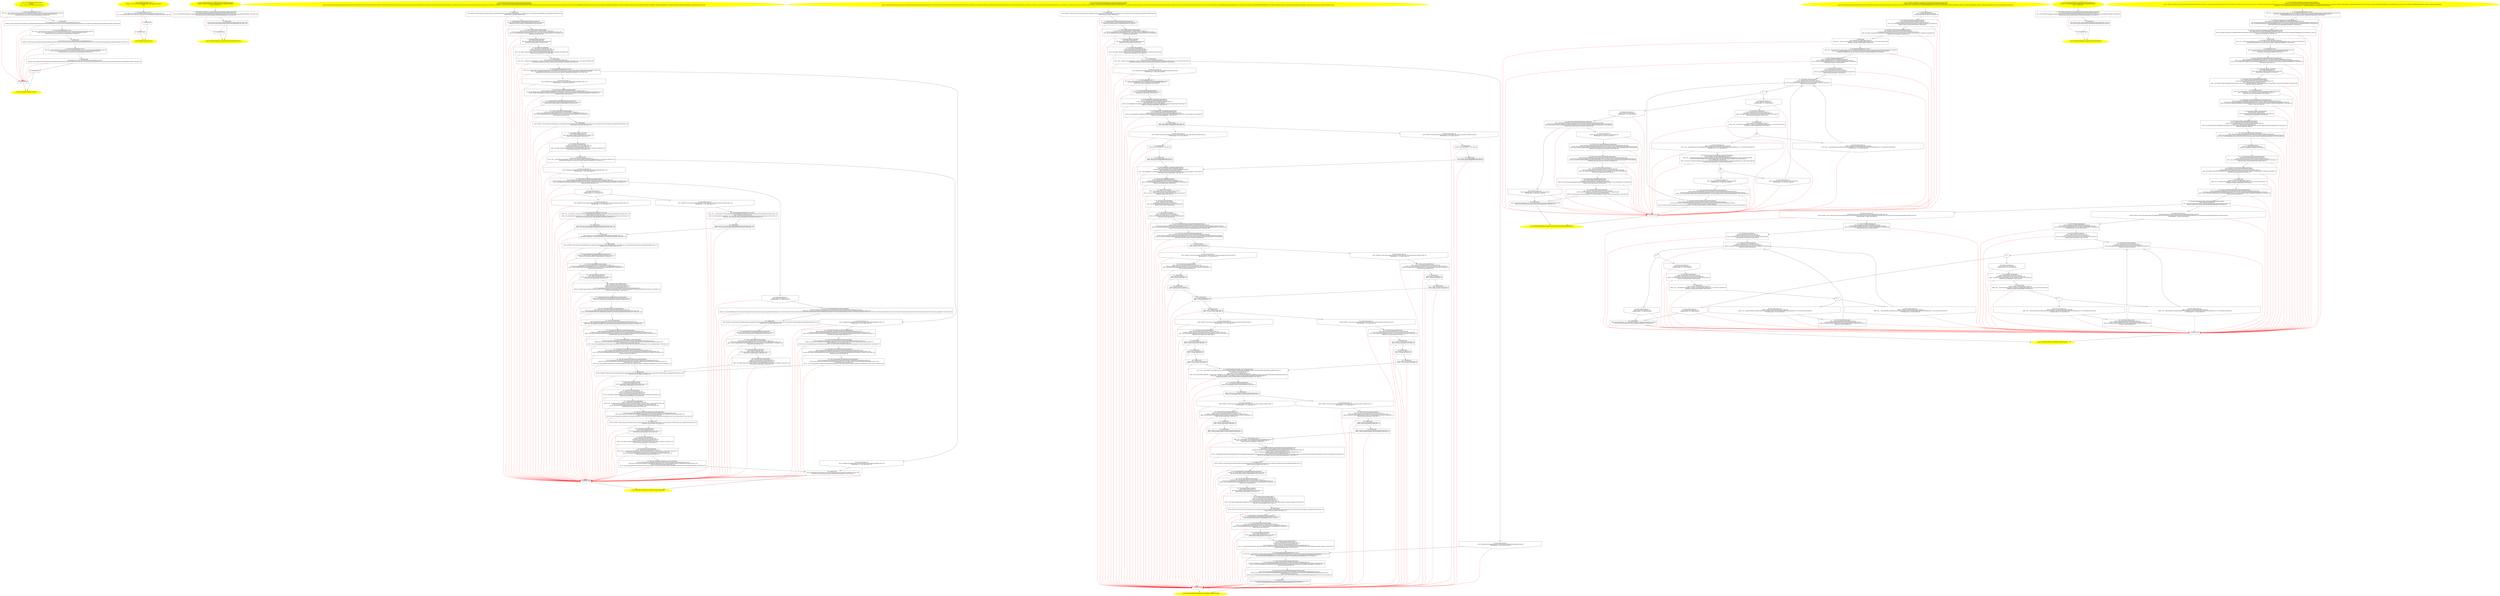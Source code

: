 /* @generated */
digraph cfg {
"com.zrlog.web.controller.admin.api.UpgradeController.<clinit>():void.85ad28b4ab33ea214fee422d5853e7f1_1" [label="1: Start void UpgradeController.<clinit>()\nFormals: \nLocals:  $irvar2:void $irvar1:void $irvar0:void \n  " color=yellow style=filled]
	

	 "com.zrlog.web.controller.admin.api.UpgradeController.<clinit>():void.85ad28b4ab33ea214fee422d5853e7f1_1" -> "com.zrlog.web.controller.admin.api.UpgradeController.<clinit>():void.85ad28b4ab33ea214fee422d5853e7f1_4" ;
"com.zrlog.web.controller.admin.api.UpgradeController.<clinit>():void.85ad28b4ab33ea214fee422d5853e7f1_2" [label="2: Exit void UpgradeController.<clinit>() \n  " color=yellow style=filled]
	

"com.zrlog.web.controller.admin.api.UpgradeController.<clinit>():void.85ad28b4ab33ea214fee422d5853e7f1_3" [label="3:  exceptions sink \n  " shape="box"]
	

	 "com.zrlog.web.controller.admin.api.UpgradeController.<clinit>():void.85ad28b4ab33ea214fee422d5853e7f1_3" -> "com.zrlog.web.controller.admin.api.UpgradeController.<clinit>():void.85ad28b4ab33ea214fee422d5853e7f1_2" ;
"com.zrlog.web.controller.admin.api.UpgradeController.<clinit>():void.85ad28b4ab33ea214fee422d5853e7f1_4" [label="4:  Call ConcurrentHashMap.<init>() \n   n$0=_fun___new(sizeof(t=java.util.concurrent.ConcurrentHashMap):java.util.concurrent.ConcurrentHashMap*) [line 36]\n  n$1=_fun_ConcurrentHashMap.<init>()(n$0:java.util.concurrent.ConcurrentHashMap*) [line 36]\n  *&$irvar0:java.util.concurrent.ConcurrentHashMap*=n$0 [line 36]\n " shape="box"]
	

	 "com.zrlog.web.controller.admin.api.UpgradeController.<clinit>():void.85ad28b4ab33ea214fee422d5853e7f1_4" -> "com.zrlog.web.controller.admin.api.UpgradeController.<clinit>():void.85ad28b4ab33ea214fee422d5853e7f1_5" ;
	 "com.zrlog.web.controller.admin.api.UpgradeController.<clinit>():void.85ad28b4ab33ea214fee422d5853e7f1_4" -> "com.zrlog.web.controller.admin.api.UpgradeController.<clinit>():void.85ad28b4ab33ea214fee422d5853e7f1_3" [color="red" ];
"com.zrlog.web.controller.admin.api.UpgradeController.<clinit>():void.85ad28b4ab33ea214fee422d5853e7f1_5" [label="5:  method_body \n   n$2=*&$irvar0:java.util.concurrent.ConcurrentHashMap* [line 36]\n  *&#GB<>$com.zrlog.web.controller.admin.api.UpgradeController.downloadProcessHandleMap:com.zrlog.web.controller.admin.api.UpgradeController(root com.zrlog.web.controller.admin.api.UpgradeController)=n$2 [line 36]\n " shape="box"]
	

	 "com.zrlog.web.controller.admin.api.UpgradeController.<clinit>():void.85ad28b4ab33ea214fee422d5853e7f1_5" -> "com.zrlog.web.controller.admin.api.UpgradeController.<clinit>():void.85ad28b4ab33ea214fee422d5853e7f1_6" ;
	 "com.zrlog.web.controller.admin.api.UpgradeController.<clinit>():void.85ad28b4ab33ea214fee422d5853e7f1_5" -> "com.zrlog.web.controller.admin.api.UpgradeController.<clinit>():void.85ad28b4ab33ea214fee422d5853e7f1_3" [color="red" ];
"com.zrlog.web.controller.admin.api.UpgradeController.<clinit>():void.85ad28b4ab33ea214fee422d5853e7f1_6" [label="6:  Call ConcurrentHashMap.<init>() \n   n$3=_fun___new(sizeof(t=java.util.concurrent.ConcurrentHashMap):java.util.concurrent.ConcurrentHashMap*) [line 37]\n  n$4=_fun_ConcurrentHashMap.<init>()(n$3:java.util.concurrent.ConcurrentHashMap*) [line 37]\n  *&$irvar1:java.util.concurrent.ConcurrentHashMap*=n$3 [line 37]\n " shape="box"]
	

	 "com.zrlog.web.controller.admin.api.UpgradeController.<clinit>():void.85ad28b4ab33ea214fee422d5853e7f1_6" -> "com.zrlog.web.controller.admin.api.UpgradeController.<clinit>():void.85ad28b4ab33ea214fee422d5853e7f1_7" ;
	 "com.zrlog.web.controller.admin.api.UpgradeController.<clinit>():void.85ad28b4ab33ea214fee422d5853e7f1_6" -> "com.zrlog.web.controller.admin.api.UpgradeController.<clinit>():void.85ad28b4ab33ea214fee422d5853e7f1_3" [color="red" ];
"com.zrlog.web.controller.admin.api.UpgradeController.<clinit>():void.85ad28b4ab33ea214fee422d5853e7f1_7" [label="7:  method_body \n   n$5=*&$irvar1:java.util.concurrent.ConcurrentHashMap* [line 37]\n  *&#GB<>$com.zrlog.web.controller.admin.api.UpgradeController.versionMap:com.zrlog.web.controller.admin.api.UpgradeController(root com.zrlog.web.controller.admin.api.UpgradeController)=n$5 [line 37]\n " shape="box"]
	

	 "com.zrlog.web.controller.admin.api.UpgradeController.<clinit>():void.85ad28b4ab33ea214fee422d5853e7f1_7" -> "com.zrlog.web.controller.admin.api.UpgradeController.<clinit>():void.85ad28b4ab33ea214fee422d5853e7f1_8" ;
	 "com.zrlog.web.controller.admin.api.UpgradeController.<clinit>():void.85ad28b4ab33ea214fee422d5853e7f1_7" -> "com.zrlog.web.controller.admin.api.UpgradeController.<clinit>():void.85ad28b4ab33ea214fee422d5853e7f1_3" [color="red" ];
"com.zrlog.web.controller.admin.api.UpgradeController.<clinit>():void.85ad28b4ab33ea214fee422d5853e7f1_8" [label="8:  Call ConcurrentHashMap.<init>() \n   n$6=_fun___new(sizeof(t=java.util.concurrent.ConcurrentHashMap):java.util.concurrent.ConcurrentHashMap*) [line 38]\n  n$7=_fun_ConcurrentHashMap.<init>()(n$6:java.util.concurrent.ConcurrentHashMap*) [line 38]\n  *&$irvar2:java.util.concurrent.ConcurrentHashMap*=n$6 [line 38]\n " shape="box"]
	

	 "com.zrlog.web.controller.admin.api.UpgradeController.<clinit>():void.85ad28b4ab33ea214fee422d5853e7f1_8" -> "com.zrlog.web.controller.admin.api.UpgradeController.<clinit>():void.85ad28b4ab33ea214fee422d5853e7f1_9" ;
	 "com.zrlog.web.controller.admin.api.UpgradeController.<clinit>():void.85ad28b4ab33ea214fee422d5853e7f1_8" -> "com.zrlog.web.controller.admin.api.UpgradeController.<clinit>():void.85ad28b4ab33ea214fee422d5853e7f1_3" [color="red" ];
"com.zrlog.web.controller.admin.api.UpgradeController.<clinit>():void.85ad28b4ab33ea214fee422d5853e7f1_9" [label="9:  method_body \n   n$8=*&$irvar2:java.util.concurrent.ConcurrentHashMap* [line 38]\n  *&#GB<>$com.zrlog.web.controller.admin.api.UpgradeController.updateVersionThreadMap:com.zrlog.web.controller.admin.api.UpgradeController(root com.zrlog.web.controller.admin.api.UpgradeController)=n$8 [line 38]\n " shape="box"]
	

	 "com.zrlog.web.controller.admin.api.UpgradeController.<clinit>():void.85ad28b4ab33ea214fee422d5853e7f1_9" -> "com.zrlog.web.controller.admin.api.UpgradeController.<clinit>():void.85ad28b4ab33ea214fee422d5853e7f1_10" ;
	 "com.zrlog.web.controller.admin.api.UpgradeController.<clinit>():void.85ad28b4ab33ea214fee422d5853e7f1_9" -> "com.zrlog.web.controller.admin.api.UpgradeController.<clinit>():void.85ad28b4ab33ea214fee422d5853e7f1_3" [color="red" ];
"com.zrlog.web.controller.admin.api.UpgradeController.<clinit>():void.85ad28b4ab33ea214fee422d5853e7f1_10" [label="10:  method_body \n  " shape="box"]
	

	 "com.zrlog.web.controller.admin.api.UpgradeController.<clinit>():void.85ad28b4ab33ea214fee422d5853e7f1_10" -> "com.zrlog.web.controller.admin.api.UpgradeController.<clinit>():void.85ad28b4ab33ea214fee422d5853e7f1_2" ;
	 "com.zrlog.web.controller.admin.api.UpgradeController.<clinit>():void.85ad28b4ab33ea214fee422d5853e7f1_10" -> "com.zrlog.web.controller.admin.api.UpgradeController.<clinit>():void.85ad28b4ab33ea214fee422d5853e7f1_3" [color="red" ];
"com.zrlog.web.controller.admin.api.UpgradeController.<init>().da7cfc1c741454518b47ecaa83619b01_1" [label="1: Start UpgradeController.<init>()\nFormals:  this:com.zrlog.web.controller.admin.api.UpgradeController*\nLocals:  \n  " color=yellow style=filled]
	

	 "com.zrlog.web.controller.admin.api.UpgradeController.<init>().da7cfc1c741454518b47ecaa83619b01_1" -> "com.zrlog.web.controller.admin.api.UpgradeController.<init>().da7cfc1c741454518b47ecaa83619b01_4" ;
"com.zrlog.web.controller.admin.api.UpgradeController.<init>().da7cfc1c741454518b47ecaa83619b01_2" [label="2: Exit UpgradeController.<init>() \n  " color=yellow style=filled]
	

"com.zrlog.web.controller.admin.api.UpgradeController.<init>().da7cfc1c741454518b47ecaa83619b01_3" [label="3:  exceptions sink \n  " shape="box"]
	

	 "com.zrlog.web.controller.admin.api.UpgradeController.<init>().da7cfc1c741454518b47ecaa83619b01_3" -> "com.zrlog.web.controller.admin.api.UpgradeController.<init>().da7cfc1c741454518b47ecaa83619b01_2" ;
"com.zrlog.web.controller.admin.api.UpgradeController.<init>().da7cfc1c741454518b47ecaa83619b01_4" [label="4:  Call BaseController.<init>() \n   n$0=*&this:com.zrlog.web.controller.admin.api.UpgradeController* [line 34]\n  n$1=_fun_BaseController.<init>()(n$0:com.zrlog.web.controller.admin.api.UpgradeController*) [line 34]\n " shape="box"]
	

	 "com.zrlog.web.controller.admin.api.UpgradeController.<init>().da7cfc1c741454518b47ecaa83619b01_4" -> "com.zrlog.web.controller.admin.api.UpgradeController.<init>().da7cfc1c741454518b47ecaa83619b01_5" ;
	 "com.zrlog.web.controller.admin.api.UpgradeController.<init>().da7cfc1c741454518b47ecaa83619b01_4" -> "com.zrlog.web.controller.admin.api.UpgradeController.<init>().da7cfc1c741454518b47ecaa83619b01_3" [color="red" ];
"com.zrlog.web.controller.admin.api.UpgradeController.<init>().da7cfc1c741454518b47ecaa83619b01_5" [label="5:  method_body \n  " shape="box"]
	

	 "com.zrlog.web.controller.admin.api.UpgradeController.<init>().da7cfc1c741454518b47ecaa83619b01_5" -> "com.zrlog.web.controller.admin.api.UpgradeController.<init>().da7cfc1c741454518b47ecaa83619b01_2" ;
	 "com.zrlog.web.controller.admin.api.UpgradeController.<init>().da7cfc1c741454518b47ecaa83619b01_5" -> "com.zrlog.web.controller.admin.api.UpgradeController.<init>().da7cfc1c741454518b47ecaa83619b01_3" [color="red" ];
"com.zrlog.web.controller.admin.api.UpgradeController.checkNewVersion():com.zrlog.common.response.Che.2fefa51b91fed4c88e665e50c174ed23_1" [label="1: Start CheckVersionResponse UpgradeController.checkNewVersion()\nFormals:  this:com.zrlog.web.controller.admin.api.UpgradeController*\nLocals:  $irvar0:void \n  " color=yellow style=filled]
	

	 "com.zrlog.web.controller.admin.api.UpgradeController.checkNewVersion():com.zrlog.common.response.Che.2fefa51b91fed4c88e665e50c174ed23_1" -> "com.zrlog.web.controller.admin.api.UpgradeController.checkNewVersion():com.zrlog.common.response.Che.2fefa51b91fed4c88e665e50c174ed23_4" ;
"com.zrlog.web.controller.admin.api.UpgradeController.checkNewVersion():com.zrlog.common.response.Che.2fefa51b91fed4c88e665e50c174ed23_2" [label="2: Exit CheckVersionResponse UpgradeController.checkNewVersion() \n  " color=yellow style=filled]
	

"com.zrlog.web.controller.admin.api.UpgradeController.checkNewVersion():com.zrlog.common.response.Che.2fefa51b91fed4c88e665e50c174ed23_3" [label="3:  exceptions sink \n  " shape="box"]
	

	 "com.zrlog.web.controller.admin.api.UpgradeController.checkNewVersion():com.zrlog.common.response.Che.2fefa51b91fed4c88e665e50c174ed23_3" -> "com.zrlog.web.controller.admin.api.UpgradeController.checkNewVersion():com.zrlog.common.response.Che.2fefa51b91fed4c88e665e50c174ed23_2" ;
"com.zrlog.web.controller.admin.api.UpgradeController.checkNewVersion():com.zrlog.common.response.Che.2fefa51b91fed4c88e665e50c174ed23_4" [label="4:  Call CheckVersionResponse UpgradeController.getCheckVersionResponse(boolean) \n   n$0=*&this:com.zrlog.web.controller.admin.api.UpgradeController* [line 104]\n  n$1=_fun_CheckVersionResponse UpgradeController.getCheckVersionResponse(boolean)(n$0:com.zrlog.web.controller.admin.api.UpgradeController*,1:int) [line 104]\n  *&$irvar0:com.zrlog.common.response.CheckVersionResponse*=n$1 [line 104]\n " shape="box"]
	

	 "com.zrlog.web.controller.admin.api.UpgradeController.checkNewVersion():com.zrlog.common.response.Che.2fefa51b91fed4c88e665e50c174ed23_4" -> "com.zrlog.web.controller.admin.api.UpgradeController.checkNewVersion():com.zrlog.common.response.Che.2fefa51b91fed4c88e665e50c174ed23_5" ;
	 "com.zrlog.web.controller.admin.api.UpgradeController.checkNewVersion():com.zrlog.common.response.Che.2fefa51b91fed4c88e665e50c174ed23_4" -> "com.zrlog.web.controller.admin.api.UpgradeController.checkNewVersion():com.zrlog.common.response.Che.2fefa51b91fed4c88e665e50c174ed23_3" [color="red" ];
"com.zrlog.web.controller.admin.api.UpgradeController.checkNewVersion():com.zrlog.common.response.Che.2fefa51b91fed4c88e665e50c174ed23_5" [label="5:  method_body \n   n$2=*&$irvar0:com.zrlog.common.response.CheckVersionResponse* [line 104]\n  *&return:com.zrlog.common.response.CheckVersionResponse*=n$2 [line 104]\n " shape="box"]
	

	 "com.zrlog.web.controller.admin.api.UpgradeController.checkNewVersion():com.zrlog.common.response.Che.2fefa51b91fed4c88e665e50c174ed23_5" -> "com.zrlog.web.controller.admin.api.UpgradeController.checkNewVersion():com.zrlog.common.response.Che.2fefa51b91fed4c88e665e50c174ed23_2" ;
	 "com.zrlog.web.controller.admin.api.UpgradeController.checkNewVersion():com.zrlog.common.response.Che.2fefa51b91fed4c88e665e50c174ed23_5" -> "com.zrlog.web.controller.admin.api.UpgradeController.checkNewVersion():com.zrlog.common.response.Che.2fefa51b91fed4c88e665e50c174ed23_3" [color="red" ];
"com.zrlog.web.controller.admin.api.UpgradeController.doUpgrade():com.zrlog.common.response.UpgradePr.4b87a4b6a3f26d33a141ac6c52c31f8b_1" [label="1: Start UpgradeProcessResponse UpgradeController.doUpgrade()\nFormals:  this:com.zrlog.web.controller.admin.api.UpgradeController*\nLocals:  $irvar34:void $irvar33:void $irvar32:void $irvar31:void $irvar30:void $irvar29:void $irvar28:void $irvar27:void $irvar26:void $irvar25:void $irvar24:void $irvar23:void $irvar22:void $irvar21:void $irvar20:void $irvar19:void $irvar18:void $irvar17:void $irvar16:void $irvar15:void $irvar14:void $irvar13:void $irvar12:void $irvar11:void $T0_101:void $irvar10:void $irvar9:void $irvar8:void $irvar7:void $irvar6:void $irvar5:void $irvar4:void $irvar3:void $irvar2:void $irvar1:void $irvar0:void upgradeProcessResponse:com.zrlog.common.response.UpgradeProcessResponse* handle:com.hibegin.common.util.http.handle.DownloadProcessHandle* updateVersionHandler:com.zrlog.web.plugin.UpdateVersionHandler* sessionId:int file:java.io.File* \n  " color=yellow style=filled]
	

	 "com.zrlog.web.controller.admin.api.UpgradeController.doUpgrade():com.zrlog.common.response.UpgradePr.4b87a4b6a3f26d33a141ac6c52c31f8b_1" -> "com.zrlog.web.controller.admin.api.UpgradeController.doUpgrade():com.zrlog.common.response.UpgradePr.4b87a4b6a3f26d33a141ac6c52c31f8b_4" ;
"com.zrlog.web.controller.admin.api.UpgradeController.doUpgrade():com.zrlog.common.response.UpgradePr.4b87a4b6a3f26d33a141ac6c52c31f8b_2" [label="2: Exit UpgradeProcessResponse UpgradeController.doUpgrade() \n  " color=yellow style=filled]
	

"com.zrlog.web.controller.admin.api.UpgradeController.doUpgrade():com.zrlog.common.response.UpgradePr.4b87a4b6a3f26d33a141ac6c52c31f8b_3" [label="3:  exceptions sink \n  " shape="box"]
	

	 "com.zrlog.web.controller.admin.api.UpgradeController.doUpgrade():com.zrlog.common.response.UpgradePr.4b87a4b6a3f26d33a141ac6c52c31f8b_3" -> "com.zrlog.web.controller.admin.api.UpgradeController.doUpgrade():com.zrlog.common.response.UpgradePr.4b87a4b6a3f26d33a141ac6c52c31f8b_2" ;
"com.zrlog.web.controller.admin.api.UpgradeController.doUpgrade():com.zrlog.common.response.UpgradePr.4b87a4b6a3f26d33a141ac6c52c31f8b_4" [label="4:  method_body \n   n$0=*&#GB<>$com.zrlog.web.controller.admin.api.UpgradeController.downloadProcessHandleMap:java.util.Map*(root com.zrlog.web.controller.admin.api.UpgradeController) [line 108]\n  *&$irvar0:java.util.Map*=n$0 [line 108]\n " shape="box"]
	

	 "com.zrlog.web.controller.admin.api.UpgradeController.doUpgrade():com.zrlog.common.response.UpgradePr.4b87a4b6a3f26d33a141ac6c52c31f8b_4" -> "com.zrlog.web.controller.admin.api.UpgradeController.doUpgrade():com.zrlog.common.response.UpgradePr.4b87a4b6a3f26d33a141ac6c52c31f8b_5" ;
	 "com.zrlog.web.controller.admin.api.UpgradeController.doUpgrade():com.zrlog.common.response.UpgradePr.4b87a4b6a3f26d33a141ac6c52c31f8b_4" -> "com.zrlog.web.controller.admin.api.UpgradeController.doUpgrade():com.zrlog.common.response.UpgradePr.4b87a4b6a3f26d33a141ac6c52c31f8b_3" [color="red" ];
"com.zrlog.web.controller.admin.api.UpgradeController.doUpgrade():com.zrlog.common.response.UpgradePr.4b87a4b6a3f26d33a141ac6c52c31f8b_5" [label="5:  Call AdminTokenVO AdminTokenThreadLocal.getUser() \n   n$1=_fun_AdminTokenVO AdminTokenThreadLocal.getUser()() [line 108]\n  *&$irvar1:com.zrlog.common.vo.AdminTokenVO*=n$1 [line 108]\n " shape="box"]
	

	 "com.zrlog.web.controller.admin.api.UpgradeController.doUpgrade():com.zrlog.common.response.UpgradePr.4b87a4b6a3f26d33a141ac6c52c31f8b_5" -> "com.zrlog.web.controller.admin.api.UpgradeController.doUpgrade():com.zrlog.common.response.UpgradePr.4b87a4b6a3f26d33a141ac6c52c31f8b_6" ;
	 "com.zrlog.web.controller.admin.api.UpgradeController.doUpgrade():com.zrlog.common.response.UpgradePr.4b87a4b6a3f26d33a141ac6c52c31f8b_5" -> "com.zrlog.web.controller.admin.api.UpgradeController.doUpgrade():com.zrlog.common.response.UpgradePr.4b87a4b6a3f26d33a141ac6c52c31f8b_3" [color="red" ];
"com.zrlog.web.controller.admin.api.UpgradeController.doUpgrade():com.zrlog.common.response.UpgradePr.4b87a4b6a3f26d33a141ac6c52c31f8b_6" [label="6:  Call int AdminTokenVO.getSessionId() \n   n$2=*&$irvar1:com.zrlog.common.vo.AdminTokenVO* [line 108]\n  _=*n$2:com.zrlog.common.vo.AdminTokenVO*(root com.zrlog.common.vo.AdminTokenVO) [line 108]\n  n$4=_fun_int AdminTokenVO.getSessionId()(n$2:com.zrlog.common.vo.AdminTokenVO*) virtual [line 108]\n  *&$irvar2:int=n$4 [line 108]\n " shape="box"]
	

	 "com.zrlog.web.controller.admin.api.UpgradeController.doUpgrade():com.zrlog.common.response.UpgradePr.4b87a4b6a3f26d33a141ac6c52c31f8b_6" -> "com.zrlog.web.controller.admin.api.UpgradeController.doUpgrade():com.zrlog.common.response.UpgradePr.4b87a4b6a3f26d33a141ac6c52c31f8b_7" ;
	 "com.zrlog.web.controller.admin.api.UpgradeController.doUpgrade():com.zrlog.common.response.UpgradePr.4b87a4b6a3f26d33a141ac6c52c31f8b_6" -> "com.zrlog.web.controller.admin.api.UpgradeController.doUpgrade():com.zrlog.common.response.UpgradePr.4b87a4b6a3f26d33a141ac6c52c31f8b_3" [color="red" ];
"com.zrlog.web.controller.admin.api.UpgradeController.doUpgrade():com.zrlog.common.response.UpgradePr.4b87a4b6a3f26d33a141ac6c52c31f8b_7" [label="7:  Call Integer Integer.valueOf(int) \n   n$5=*&$irvar2:int [line 108]\n  n$6=_fun_Integer Integer.valueOf(int)(n$5:int) [line 108]\n  *&$irvar3:java.lang.Integer*=n$6 [line 108]\n " shape="box"]
	

	 "com.zrlog.web.controller.admin.api.UpgradeController.doUpgrade():com.zrlog.common.response.UpgradePr.4b87a4b6a3f26d33a141ac6c52c31f8b_7" -> "com.zrlog.web.controller.admin.api.UpgradeController.doUpgrade():com.zrlog.common.response.UpgradePr.4b87a4b6a3f26d33a141ac6c52c31f8b_8" ;
	 "com.zrlog.web.controller.admin.api.UpgradeController.doUpgrade():com.zrlog.common.response.UpgradePr.4b87a4b6a3f26d33a141ac6c52c31f8b_7" -> "com.zrlog.web.controller.admin.api.UpgradeController.doUpgrade():com.zrlog.common.response.UpgradePr.4b87a4b6a3f26d33a141ac6c52c31f8b_3" [color="red" ];
"com.zrlog.web.controller.admin.api.UpgradeController.doUpgrade():com.zrlog.common.response.UpgradePr.4b87a4b6a3f26d33a141ac6c52c31f8b_8" [label="8:  Call Object Map.get(Object) \n   n$7=*&$irvar0:java.util.Map* [line 108]\n  _=*n$7:java.util.Map*(root java.util.Map) [line 108]\n  n$9=*&$irvar3:java.lang.Integer* [line 108]\n  n$10=_fun_Object Map.get(Object)(n$7:java.util.Map*,n$9:java.lang.Integer*) interface virtual [line 108]\n  *&$irvar4:java.lang.Object*=n$10 [line 108]\n " shape="box"]
	

	 "com.zrlog.web.controller.admin.api.UpgradeController.doUpgrade():com.zrlog.common.response.UpgradePr.4b87a4b6a3f26d33a141ac6c52c31f8b_8" -> "com.zrlog.web.controller.admin.api.UpgradeController.doUpgrade():com.zrlog.common.response.UpgradePr.4b87a4b6a3f26d33a141ac6c52c31f8b_9" ;
	 "com.zrlog.web.controller.admin.api.UpgradeController.doUpgrade():com.zrlog.common.response.UpgradePr.4b87a4b6a3f26d33a141ac6c52c31f8b_8" -> "com.zrlog.web.controller.admin.api.UpgradeController.doUpgrade():com.zrlog.common.response.UpgradePr.4b87a4b6a3f26d33a141ac6c52c31f8b_3" [color="red" ];
"com.zrlog.web.controller.admin.api.UpgradeController.doUpgrade():com.zrlog.common.response.UpgradePr.4b87a4b6a3f26d33a141ac6c52c31f8b_9" [label="9:  method_body \n   n$11=*&$irvar4:java.lang.Object* [line 108]\n  n$12=_fun___cast(n$11:java.lang.Object*,sizeof(t=com.hibegin.common.util.http.handle.DownloadProcessHandle;sub_t=( sub )(cast)):void) [line 108]\n  *&handle:com.hibegin.common.util.http.handle.DownloadProcessHandle*=n$12 [line 108]\n " shape="box"]
	

	 "com.zrlog.web.controller.admin.api.UpgradeController.doUpgrade():com.zrlog.common.response.UpgradePr.4b87a4b6a3f26d33a141ac6c52c31f8b_9" -> "com.zrlog.web.controller.admin.api.UpgradeController.doUpgrade():com.zrlog.common.response.UpgradePr.4b87a4b6a3f26d33a141ac6c52c31f8b_10" ;
	 "com.zrlog.web.controller.admin.api.UpgradeController.doUpgrade():com.zrlog.common.response.UpgradePr.4b87a4b6a3f26d33a141ac6c52c31f8b_9" -> "com.zrlog.web.controller.admin.api.UpgradeController.doUpgrade():com.zrlog.common.response.UpgradePr.4b87a4b6a3f26d33a141ac6c52c31f8b_3" [color="red" ];
"com.zrlog.web.controller.admin.api.UpgradeController.doUpgrade():com.zrlog.common.response.UpgradePr.4b87a4b6a3f26d33a141ac6c52c31f8b_10" [label="10:  Call UpgradeProcessResponse.<init>() \n   n$13=_fun___new(sizeof(t=com.zrlog.common.response.UpgradeProcessResponse):com.zrlog.common.response.UpgradeProcessResponse*) [line 109]\n  n$14=_fun_UpgradeProcessResponse.<init>()(n$13:com.zrlog.common.response.UpgradeProcessResponse*) [line 109]\n  *&upgradeProcessResponse:com.zrlog.common.response.UpgradeProcessResponse*=n$13 [line 109]\n " shape="box"]
	

	 "com.zrlog.web.controller.admin.api.UpgradeController.doUpgrade():com.zrlog.common.response.UpgradePr.4b87a4b6a3f26d33a141ac6c52c31f8b_10" -> "com.zrlog.web.controller.admin.api.UpgradeController.doUpgrade():com.zrlog.common.response.UpgradePr.4b87a4b6a3f26d33a141ac6c52c31f8b_11" ;
	 "com.zrlog.web.controller.admin.api.UpgradeController.doUpgrade():com.zrlog.common.response.UpgradePr.4b87a4b6a3f26d33a141ac6c52c31f8b_10" -> "com.zrlog.web.controller.admin.api.UpgradeController.doUpgrade():com.zrlog.common.response.UpgradePr.4b87a4b6a3f26d33a141ac6c52c31f8b_12" ;
	 "com.zrlog.web.controller.admin.api.UpgradeController.doUpgrade():com.zrlog.common.response.UpgradePr.4b87a4b6a3f26d33a141ac6c52c31f8b_10" -> "com.zrlog.web.controller.admin.api.UpgradeController.doUpgrade():com.zrlog.common.response.UpgradePr.4b87a4b6a3f26d33a141ac6c52c31f8b_3" [color="red" ];
"com.zrlog.web.controller.admin.api.UpgradeController.doUpgrade():com.zrlog.common.response.UpgradePr.4b87a4b6a3f26d33a141ac6c52c31f8b_11" [label="11: Prune (true branch, if) \n   n$15=*&handle:com.hibegin.common.util.http.handle.DownloadProcessHandle* [line 110]\n  PRUNE(!(n$15 == null), true); [line 110]\n " shape="invhouse"]
	

	 "com.zrlog.web.controller.admin.api.UpgradeController.doUpgrade():com.zrlog.common.response.UpgradePr.4b87a4b6a3f26d33a141ac6c52c31f8b_11" -> "com.zrlog.web.controller.admin.api.UpgradeController.doUpgrade():com.zrlog.common.response.UpgradePr.4b87a4b6a3f26d33a141ac6c52c31f8b_13" ;
	 "com.zrlog.web.controller.admin.api.UpgradeController.doUpgrade():com.zrlog.common.response.UpgradePr.4b87a4b6a3f26d33a141ac6c52c31f8b_11" -> "com.zrlog.web.controller.admin.api.UpgradeController.doUpgrade():com.zrlog.common.response.UpgradePr.4b87a4b6a3f26d33a141ac6c52c31f8b_3" [color="red" ];
"com.zrlog.web.controller.admin.api.UpgradeController.doUpgrade():com.zrlog.common.response.UpgradePr.4b87a4b6a3f26d33a141ac6c52c31f8b_12" [label="12: Prune (false branch, if) \n   n$15=*&handle:com.hibegin.common.util.http.handle.DownloadProcessHandle* [line 110]\n  PRUNE((n$15 == null), false); [line 110]\n " shape="invhouse"]
	

	 "com.zrlog.web.controller.admin.api.UpgradeController.doUpgrade():com.zrlog.common.response.UpgradePr.4b87a4b6a3f26d33a141ac6c52c31f8b_12" -> "com.zrlog.web.controller.admin.api.UpgradeController.doUpgrade():com.zrlog.common.response.UpgradePr.4b87a4b6a3f26d33a141ac6c52c31f8b_64" ;
	 "com.zrlog.web.controller.admin.api.UpgradeController.doUpgrade():com.zrlog.common.response.UpgradePr.4b87a4b6a3f26d33a141ac6c52c31f8b_12" -> "com.zrlog.web.controller.admin.api.UpgradeController.doUpgrade():com.zrlog.common.response.UpgradePr.4b87a4b6a3f26d33a141ac6c52c31f8b_3" [color="red" ];
"com.zrlog.web.controller.admin.api.UpgradeController.doUpgrade():com.zrlog.common.response.UpgradePr.4b87a4b6a3f26d33a141ac6c52c31f8b_13" [label="13:  Call File DownloadProcessHandle.getFile() \n   n$16=*&handle:com.hibegin.common.util.http.handle.DownloadProcessHandle* [line 111]\n  _=*n$16:com.hibegin.common.util.http.handle.DownloadProcessHandle*(root com.hibegin.common.util.http.handle.DownloadProcessHandle) [line 111]\n  n$18=_fun_File DownloadProcessHandle.getFile()(n$16:com.hibegin.common.util.http.handle.DownloadProcessHandle*) virtual [line 111]\n  *&file:java.io.File*=n$18 [line 111]\n " shape="box"]
	

	 "com.zrlog.web.controller.admin.api.UpgradeController.doUpgrade():com.zrlog.common.response.UpgradePr.4b87a4b6a3f26d33a141ac6c52c31f8b_13" -> "com.zrlog.web.controller.admin.api.UpgradeController.doUpgrade():com.zrlog.common.response.UpgradePr.4b87a4b6a3f26d33a141ac6c52c31f8b_14" ;
	 "com.zrlog.web.controller.admin.api.UpgradeController.doUpgrade():com.zrlog.common.response.UpgradePr.4b87a4b6a3f26d33a141ac6c52c31f8b_13" -> "com.zrlog.web.controller.admin.api.UpgradeController.doUpgrade():com.zrlog.common.response.UpgradePr.4b87a4b6a3f26d33a141ac6c52c31f8b_3" [color="red" ];
"com.zrlog.web.controller.admin.api.UpgradeController.doUpgrade():com.zrlog.common.response.UpgradePr.4b87a4b6a3f26d33a141ac6c52c31f8b_14" [label="14:  Call AdminTokenVO AdminTokenThreadLocal.getUser() \n   n$19=_fun_AdminTokenVO AdminTokenThreadLocal.getUser()() [line 112]\n  *&$irvar5:com.zrlog.common.vo.AdminTokenVO*=n$19 [line 112]\n " shape="box"]
	

	 "com.zrlog.web.controller.admin.api.UpgradeController.doUpgrade():com.zrlog.common.response.UpgradePr.4b87a4b6a3f26d33a141ac6c52c31f8b_14" -> "com.zrlog.web.controller.admin.api.UpgradeController.doUpgrade():com.zrlog.common.response.UpgradePr.4b87a4b6a3f26d33a141ac6c52c31f8b_15" ;
	 "com.zrlog.web.controller.admin.api.UpgradeController.doUpgrade():com.zrlog.common.response.UpgradePr.4b87a4b6a3f26d33a141ac6c52c31f8b_14" -> "com.zrlog.web.controller.admin.api.UpgradeController.doUpgrade():com.zrlog.common.response.UpgradePr.4b87a4b6a3f26d33a141ac6c52c31f8b_3" [color="red" ];
"com.zrlog.web.controller.admin.api.UpgradeController.doUpgrade():com.zrlog.common.response.UpgradePr.4b87a4b6a3f26d33a141ac6c52c31f8b_15" [label="15:  Call int AdminTokenVO.getSessionId() \n   n$20=*&$irvar5:com.zrlog.common.vo.AdminTokenVO* [line 112]\n  _=*n$20:com.zrlog.common.vo.AdminTokenVO*(root com.zrlog.common.vo.AdminTokenVO) [line 112]\n  n$22=_fun_int AdminTokenVO.getSessionId()(n$20:com.zrlog.common.vo.AdminTokenVO*) virtual [line 112]\n  *&sessionId:int=n$22 [line 112]\n " shape="box"]
	

	 "com.zrlog.web.controller.admin.api.UpgradeController.doUpgrade():com.zrlog.common.response.UpgradePr.4b87a4b6a3f26d33a141ac6c52c31f8b_15" -> "com.zrlog.web.controller.admin.api.UpgradeController.doUpgrade():com.zrlog.common.response.UpgradePr.4b87a4b6a3f26d33a141ac6c52c31f8b_16" ;
	 "com.zrlog.web.controller.admin.api.UpgradeController.doUpgrade():com.zrlog.common.response.UpgradePr.4b87a4b6a3f26d33a141ac6c52c31f8b_15" -> "com.zrlog.web.controller.admin.api.UpgradeController.doUpgrade():com.zrlog.common.response.UpgradePr.4b87a4b6a3f26d33a141ac6c52c31f8b_3" [color="red" ];
"com.zrlog.web.controller.admin.api.UpgradeController.doUpgrade():com.zrlog.common.response.UpgradePr.4b87a4b6a3f26d33a141ac6c52c31f8b_16" [label="16:  method_body \n   n$23=*&#GB<>$com.zrlog.web.controller.admin.api.UpgradeController.updateVersionThreadMap:java.util.Map*(root com.zrlog.web.controller.admin.api.UpgradeController) [line 113]\n  *&$irvar6:java.util.Map*=n$23 [line 113]\n " shape="box"]
	

	 "com.zrlog.web.controller.admin.api.UpgradeController.doUpgrade():com.zrlog.common.response.UpgradePr.4b87a4b6a3f26d33a141ac6c52c31f8b_16" -> "com.zrlog.web.controller.admin.api.UpgradeController.doUpgrade():com.zrlog.common.response.UpgradePr.4b87a4b6a3f26d33a141ac6c52c31f8b_17" ;
	 "com.zrlog.web.controller.admin.api.UpgradeController.doUpgrade():com.zrlog.common.response.UpgradePr.4b87a4b6a3f26d33a141ac6c52c31f8b_16" -> "com.zrlog.web.controller.admin.api.UpgradeController.doUpgrade():com.zrlog.common.response.UpgradePr.4b87a4b6a3f26d33a141ac6c52c31f8b_3" [color="red" ];
"com.zrlog.web.controller.admin.api.UpgradeController.doUpgrade():com.zrlog.common.response.UpgradePr.4b87a4b6a3f26d33a141ac6c52c31f8b_17" [label="17:  Call Integer Integer.valueOf(int) \n   n$24=*&sessionId:int [line 113]\n  n$25=_fun_Integer Integer.valueOf(int)(n$24:int) [line 113]\n  *&$irvar7:java.lang.Integer*=n$25 [line 113]\n " shape="box"]
	

	 "com.zrlog.web.controller.admin.api.UpgradeController.doUpgrade():com.zrlog.common.response.UpgradePr.4b87a4b6a3f26d33a141ac6c52c31f8b_17" -> "com.zrlog.web.controller.admin.api.UpgradeController.doUpgrade():com.zrlog.common.response.UpgradePr.4b87a4b6a3f26d33a141ac6c52c31f8b_18" ;
	 "com.zrlog.web.controller.admin.api.UpgradeController.doUpgrade():com.zrlog.common.response.UpgradePr.4b87a4b6a3f26d33a141ac6c52c31f8b_17" -> "com.zrlog.web.controller.admin.api.UpgradeController.doUpgrade():com.zrlog.common.response.UpgradePr.4b87a4b6a3f26d33a141ac6c52c31f8b_3" [color="red" ];
"com.zrlog.web.controller.admin.api.UpgradeController.doUpgrade():com.zrlog.common.response.UpgradePr.4b87a4b6a3f26d33a141ac6c52c31f8b_18" [label="18:  Call Object Map.get(Object) \n   n$26=*&$irvar6:java.util.Map* [line 113]\n  _=*n$26:java.util.Map*(root java.util.Map) [line 113]\n  n$28=*&$irvar7:java.lang.Integer* [line 113]\n  n$29=_fun_Object Map.get(Object)(n$26:java.util.Map*,n$28:java.lang.Integer*) interface virtual [line 113]\n  *&$irvar8:java.lang.Object*=n$29 [line 113]\n " shape="box"]
	

	 "com.zrlog.web.controller.admin.api.UpgradeController.doUpgrade():com.zrlog.common.response.UpgradePr.4b87a4b6a3f26d33a141ac6c52c31f8b_18" -> "com.zrlog.web.controller.admin.api.UpgradeController.doUpgrade():com.zrlog.common.response.UpgradePr.4b87a4b6a3f26d33a141ac6c52c31f8b_19" ;
	 "com.zrlog.web.controller.admin.api.UpgradeController.doUpgrade():com.zrlog.common.response.UpgradePr.4b87a4b6a3f26d33a141ac6c52c31f8b_18" -> "com.zrlog.web.controller.admin.api.UpgradeController.doUpgrade():com.zrlog.common.response.UpgradePr.4b87a4b6a3f26d33a141ac6c52c31f8b_3" [color="red" ];
"com.zrlog.web.controller.admin.api.UpgradeController.doUpgrade():com.zrlog.common.response.UpgradePr.4b87a4b6a3f26d33a141ac6c52c31f8b_19" [label="19:  method_body \n   n$30=*&$irvar8:java.lang.Object* [line 113]\n  n$31=_fun___cast(n$30:java.lang.Object*,sizeof(t=com.zrlog.web.plugin.UpdateVersionHandler;sub_t=( sub )(cast)):void) [line 113]\n  *&updateVersionHandler:com.zrlog.web.plugin.UpdateVersionHandler*=n$31 [line 113]\n " shape="box"]
	

	 "com.zrlog.web.controller.admin.api.UpgradeController.doUpgrade():com.zrlog.common.response.UpgradePr.4b87a4b6a3f26d33a141ac6c52c31f8b_19" -> "com.zrlog.web.controller.admin.api.UpgradeController.doUpgrade():com.zrlog.common.response.UpgradePr.4b87a4b6a3f26d33a141ac6c52c31f8b_20" ;
	 "com.zrlog.web.controller.admin.api.UpgradeController.doUpgrade():com.zrlog.common.response.UpgradePr.4b87a4b6a3f26d33a141ac6c52c31f8b_19" -> "com.zrlog.web.controller.admin.api.UpgradeController.doUpgrade():com.zrlog.common.response.UpgradePr.4b87a4b6a3f26d33a141ac6c52c31f8b_21" ;
	 "com.zrlog.web.controller.admin.api.UpgradeController.doUpgrade():com.zrlog.common.response.UpgradePr.4b87a4b6a3f26d33a141ac6c52c31f8b_19" -> "com.zrlog.web.controller.admin.api.UpgradeController.doUpgrade():com.zrlog.common.response.UpgradePr.4b87a4b6a3f26d33a141ac6c52c31f8b_3" [color="red" ];
"com.zrlog.web.controller.admin.api.UpgradeController.doUpgrade():com.zrlog.common.response.UpgradePr.4b87a4b6a3f26d33a141ac6c52c31f8b_20" [label="20: Prune (true branch, if) \n   n$32=*&updateVersionHandler:com.zrlog.web.plugin.UpdateVersionHandler* [line 114]\n  PRUNE(!(n$32 != null), true); [line 114]\n " shape="invhouse"]
	

	 "com.zrlog.web.controller.admin.api.UpgradeController.doUpgrade():com.zrlog.common.response.UpgradePr.4b87a4b6a3f26d33a141ac6c52c31f8b_20" -> "com.zrlog.web.controller.admin.api.UpgradeController.doUpgrade():com.zrlog.common.response.UpgradePr.4b87a4b6a3f26d33a141ac6c52c31f8b_22" ;
	 "com.zrlog.web.controller.admin.api.UpgradeController.doUpgrade():com.zrlog.common.response.UpgradePr.4b87a4b6a3f26d33a141ac6c52c31f8b_20" -> "com.zrlog.web.controller.admin.api.UpgradeController.doUpgrade():com.zrlog.common.response.UpgradePr.4b87a4b6a3f26d33a141ac6c52c31f8b_3" [color="red" ];
"com.zrlog.web.controller.admin.api.UpgradeController.doUpgrade():com.zrlog.common.response.UpgradePr.4b87a4b6a3f26d33a141ac6c52c31f8b_21" [label="21: Prune (false branch, if) \n   n$32=*&updateVersionHandler:com.zrlog.web.plugin.UpdateVersionHandler* [line 114]\n  PRUNE((n$32 != null), false); [line 114]\n " shape="invhouse"]
	

	 "com.zrlog.web.controller.admin.api.UpgradeController.doUpgrade():com.zrlog.common.response.UpgradePr.4b87a4b6a3f26d33a141ac6c52c31f8b_21" -> "com.zrlog.web.controller.admin.api.UpgradeController.doUpgrade():com.zrlog.common.response.UpgradePr.4b87a4b6a3f26d33a141ac6c52c31f8b_50" ;
	 "com.zrlog.web.controller.admin.api.UpgradeController.doUpgrade():com.zrlog.common.response.UpgradePr.4b87a4b6a3f26d33a141ac6c52c31f8b_21" -> "com.zrlog.web.controller.admin.api.UpgradeController.doUpgrade():com.zrlog.common.response.UpgradePr.4b87a4b6a3f26d33a141ac6c52c31f8b_3" [color="red" ];
"com.zrlog.web.controller.admin.api.UpgradeController.doUpgrade():com.zrlog.common.response.UpgradePr.4b87a4b6a3f26d33a141ac6c52c31f8b_22" [label="22:  Call boolean DownloadProcessHandle.isMatch() \n   n$33=*&handle:com.hibegin.common.util.http.handle.DownloadProcessHandle* [line 115]\n  _=*n$33:com.hibegin.common.util.http.handle.DownloadProcessHandle*(root com.hibegin.common.util.http.handle.DownloadProcessHandle) [line 115]\n  n$35=_fun_boolean DownloadProcessHandle.isMatch()(n$33:com.hibegin.common.util.http.handle.DownloadProcessHandle*) virtual [line 115]\n  *&$irvar9:_Bool=n$35 [line 115]\n " shape="box"]
	

	 "com.zrlog.web.controller.admin.api.UpgradeController.doUpgrade():com.zrlog.common.response.UpgradePr.4b87a4b6a3f26d33a141ac6c52c31f8b_22" -> "com.zrlog.web.controller.admin.api.UpgradeController.doUpgrade():com.zrlog.common.response.UpgradePr.4b87a4b6a3f26d33a141ac6c52c31f8b_23" ;
	 "com.zrlog.web.controller.admin.api.UpgradeController.doUpgrade():com.zrlog.common.response.UpgradePr.4b87a4b6a3f26d33a141ac6c52c31f8b_22" -> "com.zrlog.web.controller.admin.api.UpgradeController.doUpgrade():com.zrlog.common.response.UpgradePr.4b87a4b6a3f26d33a141ac6c52c31f8b_24" ;
	 "com.zrlog.web.controller.admin.api.UpgradeController.doUpgrade():com.zrlog.common.response.UpgradePr.4b87a4b6a3f26d33a141ac6c52c31f8b_22" -> "com.zrlog.web.controller.admin.api.UpgradeController.doUpgrade():com.zrlog.common.response.UpgradePr.4b87a4b6a3f26d33a141ac6c52c31f8b_3" [color="red" ];
"com.zrlog.web.controller.admin.api.UpgradeController.doUpgrade():com.zrlog.common.response.UpgradePr.4b87a4b6a3f26d33a141ac6c52c31f8b_23" [label="23: Prune (true branch, if) \n   n$36=*&$irvar9:_Bool [line 115]\n  PRUNE(!(n$36 == 0), true); [line 115]\n " shape="invhouse"]
	

	 "com.zrlog.web.controller.admin.api.UpgradeController.doUpgrade():com.zrlog.common.response.UpgradePr.4b87a4b6a3f26d33a141ac6c52c31f8b_23" -> "com.zrlog.web.controller.admin.api.UpgradeController.doUpgrade():com.zrlog.common.response.UpgradePr.4b87a4b6a3f26d33a141ac6c52c31f8b_25" ;
	 "com.zrlog.web.controller.admin.api.UpgradeController.doUpgrade():com.zrlog.common.response.UpgradePr.4b87a4b6a3f26d33a141ac6c52c31f8b_23" -> "com.zrlog.web.controller.admin.api.UpgradeController.doUpgrade():com.zrlog.common.response.UpgradePr.4b87a4b6a3f26d33a141ac6c52c31f8b_26" ;
	 "com.zrlog.web.controller.admin.api.UpgradeController.doUpgrade():com.zrlog.common.response.UpgradePr.4b87a4b6a3f26d33a141ac6c52c31f8b_23" -> "com.zrlog.web.controller.admin.api.UpgradeController.doUpgrade():com.zrlog.common.response.UpgradePr.4b87a4b6a3f26d33a141ac6c52c31f8b_3" [color="red" ];
"com.zrlog.web.controller.admin.api.UpgradeController.doUpgrade():com.zrlog.common.response.UpgradePr.4b87a4b6a3f26d33a141ac6c52c31f8b_24" [label="24: Prune (false branch, if) \n   n$36=*&$irvar9:_Bool [line 115]\n  PRUNE((n$36 == 0), false); [line 115]\n " shape="invhouse"]
	

	 "com.zrlog.web.controller.admin.api.UpgradeController.doUpgrade():com.zrlog.common.response.UpgradePr.4b87a4b6a3f26d33a141ac6c52c31f8b_24" -> "com.zrlog.web.controller.admin.api.UpgradeController.doUpgrade():com.zrlog.common.response.UpgradePr.4b87a4b6a3f26d33a141ac6c52c31f8b_44" ;
	 "com.zrlog.web.controller.admin.api.UpgradeController.doUpgrade():com.zrlog.common.response.UpgradePr.4b87a4b6a3f26d33a141ac6c52c31f8b_24" -> "com.zrlog.web.controller.admin.api.UpgradeController.doUpgrade():com.zrlog.common.response.UpgradePr.4b87a4b6a3f26d33a141ac6c52c31f8b_3" [color="red" ];
"com.zrlog.web.controller.admin.api.UpgradeController.doUpgrade():com.zrlog.common.response.UpgradePr.4b87a4b6a3f26d33a141ac6c52c31f8b_25" [label="25: Prune (true branch, if) \n   n$37=*&#GB<>$com.zrlog.common.Constants.IN_JAR:_Bool(root com.zrlog.common.Constants) [line 116]\n  PRUNE(!(n$37 == 0), true); [line 116]\n " shape="invhouse"]
	

	 "com.zrlog.web.controller.admin.api.UpgradeController.doUpgrade():com.zrlog.common.response.UpgradePr.4b87a4b6a3f26d33a141ac6c52c31f8b_25" -> "com.zrlog.web.controller.admin.api.UpgradeController.doUpgrade():com.zrlog.common.response.UpgradePr.4b87a4b6a3f26d33a141ac6c52c31f8b_27" ;
	 "com.zrlog.web.controller.admin.api.UpgradeController.doUpgrade():com.zrlog.common.response.UpgradePr.4b87a4b6a3f26d33a141ac6c52c31f8b_25" -> "com.zrlog.web.controller.admin.api.UpgradeController.doUpgrade():com.zrlog.common.response.UpgradePr.4b87a4b6a3f26d33a141ac6c52c31f8b_3" [color="red" ];
"com.zrlog.web.controller.admin.api.UpgradeController.doUpgrade():com.zrlog.common.response.UpgradePr.4b87a4b6a3f26d33a141ac6c52c31f8b_26" [label="26: Prune (false branch, if) \n   n$37=*&#GB<>$com.zrlog.common.Constants.IN_JAR:_Bool(root com.zrlog.common.Constants) [line 116]\n  PRUNE((n$37 == 0), false); [line 116]\n " shape="invhouse"]
	

	 "com.zrlog.web.controller.admin.api.UpgradeController.doUpgrade():com.zrlog.common.response.UpgradePr.4b87a4b6a3f26d33a141ac6c52c31f8b_26" -> "com.zrlog.web.controller.admin.api.UpgradeController.doUpgrade():com.zrlog.common.response.UpgradePr.4b87a4b6a3f26d33a141ac6c52c31f8b_29" ;
	 "com.zrlog.web.controller.admin.api.UpgradeController.doUpgrade():com.zrlog.common.response.UpgradePr.4b87a4b6a3f26d33a141ac6c52c31f8b_26" -> "com.zrlog.web.controller.admin.api.UpgradeController.doUpgrade():com.zrlog.common.response.UpgradePr.4b87a4b6a3f26d33a141ac6c52c31f8b_3" [color="red" ];
"com.zrlog.web.controller.admin.api.UpgradeController.doUpgrade():com.zrlog.common.response.UpgradePr.4b87a4b6a3f26d33a141ac6c52c31f8b_27" [label="27:  Call ZipUpdateVersionThread.<init>(File) \n   n$38=_fun___new(sizeof(t=com.zrlog.web.plugin.ZipUpdateVersionThread):com.zrlog.web.plugin.ZipUpdateVersionThread*) [line 116]\n  n$39=*&file:java.io.File* [line 116]\n  n$40=_fun_ZipUpdateVersionThread.<init>(File)(n$38:com.zrlog.web.plugin.ZipUpdateVersionThread*,n$39:java.io.File*) [line 116]\n  *&$irvar10:com.zrlog.web.plugin.ZipUpdateVersionThread*=n$38 [line 116]\n " shape="box"]
	

	 "com.zrlog.web.controller.admin.api.UpgradeController.doUpgrade():com.zrlog.common.response.UpgradePr.4b87a4b6a3f26d33a141ac6c52c31f8b_27" -> "com.zrlog.web.controller.admin.api.UpgradeController.doUpgrade():com.zrlog.common.response.UpgradePr.4b87a4b6a3f26d33a141ac6c52c31f8b_28" ;
	 "com.zrlog.web.controller.admin.api.UpgradeController.doUpgrade():com.zrlog.common.response.UpgradePr.4b87a4b6a3f26d33a141ac6c52c31f8b_27" -> "com.zrlog.web.controller.admin.api.UpgradeController.doUpgrade():com.zrlog.common.response.UpgradePr.4b87a4b6a3f26d33a141ac6c52c31f8b_3" [color="red" ];
"com.zrlog.web.controller.admin.api.UpgradeController.doUpgrade():com.zrlog.common.response.UpgradePr.4b87a4b6a3f26d33a141ac6c52c31f8b_28" [label="28:  method_body \n   n$41=*&$irvar10:com.zrlog.web.plugin.ZipUpdateVersionThread* [line 116]\n  *&$T0_101:com.zrlog.web.plugin.ZipUpdateVersionThread*=n$41 [line 116]\n " shape="box"]
	

	 "com.zrlog.web.controller.admin.api.UpgradeController.doUpgrade():com.zrlog.common.response.UpgradePr.4b87a4b6a3f26d33a141ac6c52c31f8b_28" -> "com.zrlog.web.controller.admin.api.UpgradeController.doUpgrade():com.zrlog.common.response.UpgradePr.4b87a4b6a3f26d33a141ac6c52c31f8b_31" ;
	 "com.zrlog.web.controller.admin.api.UpgradeController.doUpgrade():com.zrlog.common.response.UpgradePr.4b87a4b6a3f26d33a141ac6c52c31f8b_28" -> "com.zrlog.web.controller.admin.api.UpgradeController.doUpgrade():com.zrlog.common.response.UpgradePr.4b87a4b6a3f26d33a141ac6c52c31f8b_3" [color="red" ];
"com.zrlog.web.controller.admin.api.UpgradeController.doUpgrade():com.zrlog.common.response.UpgradePr.4b87a4b6a3f26d33a141ac6c52c31f8b_29" [label="29:  Call WarUpdateVersionThread.<init>(File) \n   n$42=_fun___new(sizeof(t=com.zrlog.web.plugin.WarUpdateVersionThread):com.zrlog.web.plugin.WarUpdateVersionThread*) [line 116]\n  n$43=*&file:java.io.File* [line 116]\n  n$44=_fun_WarUpdateVersionThread.<init>(File)(n$42:com.zrlog.web.plugin.WarUpdateVersionThread*,n$43:java.io.File*) [line 116]\n  *&$irvar11:com.zrlog.web.plugin.WarUpdateVersionThread*=n$42 [line 116]\n " shape="box"]
	

	 "com.zrlog.web.controller.admin.api.UpgradeController.doUpgrade():com.zrlog.common.response.UpgradePr.4b87a4b6a3f26d33a141ac6c52c31f8b_29" -> "com.zrlog.web.controller.admin.api.UpgradeController.doUpgrade():com.zrlog.common.response.UpgradePr.4b87a4b6a3f26d33a141ac6c52c31f8b_30" ;
	 "com.zrlog.web.controller.admin.api.UpgradeController.doUpgrade():com.zrlog.common.response.UpgradePr.4b87a4b6a3f26d33a141ac6c52c31f8b_29" -> "com.zrlog.web.controller.admin.api.UpgradeController.doUpgrade():com.zrlog.common.response.UpgradePr.4b87a4b6a3f26d33a141ac6c52c31f8b_3" [color="red" ];
"com.zrlog.web.controller.admin.api.UpgradeController.doUpgrade():com.zrlog.common.response.UpgradePr.4b87a4b6a3f26d33a141ac6c52c31f8b_30" [label="30:  method_body \n   n$45=*&$irvar11:com.zrlog.web.plugin.WarUpdateVersionThread* [line 116]\n  *&$T0_101:com.zrlog.web.plugin.WarUpdateVersionThread*=n$45 [line 116]\n " shape="box"]
	

	 "com.zrlog.web.controller.admin.api.UpgradeController.doUpgrade():com.zrlog.common.response.UpgradePr.4b87a4b6a3f26d33a141ac6c52c31f8b_30" -> "com.zrlog.web.controller.admin.api.UpgradeController.doUpgrade():com.zrlog.common.response.UpgradePr.4b87a4b6a3f26d33a141ac6c52c31f8b_31" ;
	 "com.zrlog.web.controller.admin.api.UpgradeController.doUpgrade():com.zrlog.common.response.UpgradePr.4b87a4b6a3f26d33a141ac6c52c31f8b_30" -> "com.zrlog.web.controller.admin.api.UpgradeController.doUpgrade():com.zrlog.common.response.UpgradePr.4b87a4b6a3f26d33a141ac6c52c31f8b_3" [color="red" ];
"com.zrlog.web.controller.admin.api.UpgradeController.doUpgrade():com.zrlog.common.response.UpgradePr.4b87a4b6a3f26d33a141ac6c52c31f8b_31" [label="31:  method_body \n   n$46=*&$T0_101:com.zrlog.web.plugin.WarUpdateVersionThread* [line 116]\n  *&updateVersionHandler:com.zrlog.web.plugin.WarUpdateVersionThread*=n$46 [line 116]\n " shape="box"]
	

	 "com.zrlog.web.controller.admin.api.UpgradeController.doUpgrade():com.zrlog.common.response.UpgradePr.4b87a4b6a3f26d33a141ac6c52c31f8b_31" -> "com.zrlog.web.controller.admin.api.UpgradeController.doUpgrade():com.zrlog.common.response.UpgradePr.4b87a4b6a3f26d33a141ac6c52c31f8b_32" ;
	 "com.zrlog.web.controller.admin.api.UpgradeController.doUpgrade():com.zrlog.common.response.UpgradePr.4b87a4b6a3f26d33a141ac6c52c31f8b_31" -> "com.zrlog.web.controller.admin.api.UpgradeController.doUpgrade():com.zrlog.common.response.UpgradePr.4b87a4b6a3f26d33a141ac6c52c31f8b_3" [color="red" ];
"com.zrlog.web.controller.admin.api.UpgradeController.doUpgrade():com.zrlog.common.response.UpgradePr.4b87a4b6a3f26d33a141ac6c52c31f8b_32" [label="32:  method_body \n   n$47=*&#GB<>$com.zrlog.web.controller.admin.api.UpgradeController.updateVersionThreadMap:java.util.Map*(root com.zrlog.web.controller.admin.api.UpgradeController) [line 117]\n  *&$irvar12:java.util.Map*=n$47 [line 117]\n " shape="box"]
	

	 "com.zrlog.web.controller.admin.api.UpgradeController.doUpgrade():com.zrlog.common.response.UpgradePr.4b87a4b6a3f26d33a141ac6c52c31f8b_32" -> "com.zrlog.web.controller.admin.api.UpgradeController.doUpgrade():com.zrlog.common.response.UpgradePr.4b87a4b6a3f26d33a141ac6c52c31f8b_33" ;
	 "com.zrlog.web.controller.admin.api.UpgradeController.doUpgrade():com.zrlog.common.response.UpgradePr.4b87a4b6a3f26d33a141ac6c52c31f8b_32" -> "com.zrlog.web.controller.admin.api.UpgradeController.doUpgrade():com.zrlog.common.response.UpgradePr.4b87a4b6a3f26d33a141ac6c52c31f8b_3" [color="red" ];
"com.zrlog.web.controller.admin.api.UpgradeController.doUpgrade():com.zrlog.common.response.UpgradePr.4b87a4b6a3f26d33a141ac6c52c31f8b_33" [label="33:  Call AdminTokenVO AdminTokenThreadLocal.getUser() \n   n$48=_fun_AdminTokenVO AdminTokenThreadLocal.getUser()() [line 117]\n  *&$irvar13:com.zrlog.common.vo.AdminTokenVO*=n$48 [line 117]\n " shape="box"]
	

	 "com.zrlog.web.controller.admin.api.UpgradeController.doUpgrade():com.zrlog.common.response.UpgradePr.4b87a4b6a3f26d33a141ac6c52c31f8b_33" -> "com.zrlog.web.controller.admin.api.UpgradeController.doUpgrade():com.zrlog.common.response.UpgradePr.4b87a4b6a3f26d33a141ac6c52c31f8b_34" ;
	 "com.zrlog.web.controller.admin.api.UpgradeController.doUpgrade():com.zrlog.common.response.UpgradePr.4b87a4b6a3f26d33a141ac6c52c31f8b_33" -> "com.zrlog.web.controller.admin.api.UpgradeController.doUpgrade():com.zrlog.common.response.UpgradePr.4b87a4b6a3f26d33a141ac6c52c31f8b_3" [color="red" ];
"com.zrlog.web.controller.admin.api.UpgradeController.doUpgrade():com.zrlog.common.response.UpgradePr.4b87a4b6a3f26d33a141ac6c52c31f8b_34" [label="34:  Call int AdminTokenVO.getSessionId() \n   n$49=*&$irvar13:com.zrlog.common.vo.AdminTokenVO* [line 117]\n  _=*n$49:com.zrlog.common.vo.AdminTokenVO*(root com.zrlog.common.vo.AdminTokenVO) [line 117]\n  n$51=_fun_int AdminTokenVO.getSessionId()(n$49:com.zrlog.common.vo.AdminTokenVO*) virtual [line 117]\n  *&$irvar14:int=n$51 [line 117]\n " shape="box"]
	

	 "com.zrlog.web.controller.admin.api.UpgradeController.doUpgrade():com.zrlog.common.response.UpgradePr.4b87a4b6a3f26d33a141ac6c52c31f8b_34" -> "com.zrlog.web.controller.admin.api.UpgradeController.doUpgrade():com.zrlog.common.response.UpgradePr.4b87a4b6a3f26d33a141ac6c52c31f8b_35" ;
	 "com.zrlog.web.controller.admin.api.UpgradeController.doUpgrade():com.zrlog.common.response.UpgradePr.4b87a4b6a3f26d33a141ac6c52c31f8b_34" -> "com.zrlog.web.controller.admin.api.UpgradeController.doUpgrade():com.zrlog.common.response.UpgradePr.4b87a4b6a3f26d33a141ac6c52c31f8b_3" [color="red" ];
"com.zrlog.web.controller.admin.api.UpgradeController.doUpgrade():com.zrlog.common.response.UpgradePr.4b87a4b6a3f26d33a141ac6c52c31f8b_35" [label="35:  Call Integer Integer.valueOf(int) \n   n$52=*&$irvar14:int [line 117]\n  n$53=_fun_Integer Integer.valueOf(int)(n$52:int) [line 117]\n  *&$irvar15:java.lang.Integer*=n$53 [line 117]\n " shape="box"]
	

	 "com.zrlog.web.controller.admin.api.UpgradeController.doUpgrade():com.zrlog.common.response.UpgradePr.4b87a4b6a3f26d33a141ac6c52c31f8b_35" -> "com.zrlog.web.controller.admin.api.UpgradeController.doUpgrade():com.zrlog.common.response.UpgradePr.4b87a4b6a3f26d33a141ac6c52c31f8b_36" ;
	 "com.zrlog.web.controller.admin.api.UpgradeController.doUpgrade():com.zrlog.common.response.UpgradePr.4b87a4b6a3f26d33a141ac6c52c31f8b_35" -> "com.zrlog.web.controller.admin.api.UpgradeController.doUpgrade():com.zrlog.common.response.UpgradePr.4b87a4b6a3f26d33a141ac6c52c31f8b_3" [color="red" ];
"com.zrlog.web.controller.admin.api.UpgradeController.doUpgrade():com.zrlog.common.response.UpgradePr.4b87a4b6a3f26d33a141ac6c52c31f8b_36" [label="36:  Call Object Map.put(Object,Object) \n   n$54=*&$irvar12:java.util.Map* [line 117]\n  _=*n$54:java.util.Map*(root java.util.Map) [line 117]\n  n$56=*&$irvar15:java.lang.Integer* [line 117]\n  n$57=*&updateVersionHandler:com.zrlog.web.plugin.WarUpdateVersionThread* [line 117]\n  n$58=_fun_Object Map.put(Object,Object)(n$54:java.util.Map*,n$56:java.lang.Integer*,n$57:com.zrlog.web.plugin.WarUpdateVersionThread*) interface virtual [line 117]\n  *&$irvar16:java.lang.Object*=n$58 [line 117]\n " shape="box"]
	

	 "com.zrlog.web.controller.admin.api.UpgradeController.doUpgrade():com.zrlog.common.response.UpgradePr.4b87a4b6a3f26d33a141ac6c52c31f8b_36" -> "com.zrlog.web.controller.admin.api.UpgradeController.doUpgrade():com.zrlog.common.response.UpgradePr.4b87a4b6a3f26d33a141ac6c52c31f8b_37" ;
	 "com.zrlog.web.controller.admin.api.UpgradeController.doUpgrade():com.zrlog.common.response.UpgradePr.4b87a4b6a3f26d33a141ac6c52c31f8b_36" -> "com.zrlog.web.controller.admin.api.UpgradeController.doUpgrade():com.zrlog.common.response.UpgradePr.4b87a4b6a3f26d33a141ac6c52c31f8b_3" [color="red" ];
"com.zrlog.web.controller.admin.api.UpgradeController.doUpgrade():com.zrlog.common.response.UpgradePr.4b87a4b6a3f26d33a141ac6c52c31f8b_37" [label="37:  Call PluginCoreProcess PluginCoreProcess.getInstance() \n   n$59=_fun_PluginCoreProcess PluginCoreProcess.getInstance()() [line 118]\n  *&$irvar17:com.zrlog.web.plugin.PluginCoreProcess*=n$59 [line 118]\n " shape="box"]
	

	 "com.zrlog.web.controller.admin.api.UpgradeController.doUpgrade():com.zrlog.common.response.UpgradePr.4b87a4b6a3f26d33a141ac6c52c31f8b_37" -> "com.zrlog.web.controller.admin.api.UpgradeController.doUpgrade():com.zrlog.common.response.UpgradePr.4b87a4b6a3f26d33a141ac6c52c31f8b_38" ;
	 "com.zrlog.web.controller.admin.api.UpgradeController.doUpgrade():com.zrlog.common.response.UpgradePr.4b87a4b6a3f26d33a141ac6c52c31f8b_37" -> "com.zrlog.web.controller.admin.api.UpgradeController.doUpgrade():com.zrlog.common.response.UpgradePr.4b87a4b6a3f26d33a141ac6c52c31f8b_3" [color="red" ];
"com.zrlog.web.controller.admin.api.UpgradeController.doUpgrade():com.zrlog.common.response.UpgradePr.4b87a4b6a3f26d33a141ac6c52c31f8b_38" [label="38:  Call void PluginCoreProcess.stopPluginCore() \n   n$60=*&$irvar17:com.zrlog.web.plugin.PluginCoreProcess* [line 118]\n  _=*n$60:com.zrlog.web.plugin.PluginCoreProcess*(root com.zrlog.web.plugin.PluginCoreProcess) [line 118]\n  n$62=_fun_void PluginCoreProcess.stopPluginCore()(n$60:com.zrlog.web.plugin.PluginCoreProcess*) virtual [line 118]\n " shape="box"]
	

	 "com.zrlog.web.controller.admin.api.UpgradeController.doUpgrade():com.zrlog.common.response.UpgradePr.4b87a4b6a3f26d33a141ac6c52c31f8b_38" -> "com.zrlog.web.controller.admin.api.UpgradeController.doUpgrade():com.zrlog.common.response.UpgradePr.4b87a4b6a3f26d33a141ac6c52c31f8b_39" ;
	 "com.zrlog.web.controller.admin.api.UpgradeController.doUpgrade():com.zrlog.common.response.UpgradePr.4b87a4b6a3f26d33a141ac6c52c31f8b_38" -> "com.zrlog.web.controller.admin.api.UpgradeController.doUpgrade():com.zrlog.common.response.UpgradePr.4b87a4b6a3f26d33a141ac6c52c31f8b_3" [color="red" ];
"com.zrlog.web.controller.admin.api.UpgradeController.doUpgrade():com.zrlog.common.response.UpgradePr.4b87a4b6a3f26d33a141ac6c52c31f8b_39" [label="39:  Call void Thread.start() \n   n$63=*&updateVersionHandler:com.zrlog.web.plugin.WarUpdateVersionThread* [line 119]\n  _=*n$63:com.zrlog.web.plugin.WarUpdateVersionThread*(root com.zrlog.web.plugin.WarUpdateVersionThread) [line 119]\n  n$65=_fun_void Thread.start()(n$63:com.zrlog.web.plugin.WarUpdateVersionThread*) interface virtual [line 119]\n " shape="box"]
	

	 "com.zrlog.web.controller.admin.api.UpgradeController.doUpgrade():com.zrlog.common.response.UpgradePr.4b87a4b6a3f26d33a141ac6c52c31f8b_39" -> "com.zrlog.web.controller.admin.api.UpgradeController.doUpgrade():com.zrlog.common.response.UpgradePr.4b87a4b6a3f26d33a141ac6c52c31f8b_40" ;
	 "com.zrlog.web.controller.admin.api.UpgradeController.doUpgrade():com.zrlog.common.response.UpgradePr.4b87a4b6a3f26d33a141ac6c52c31f8b_39" -> "com.zrlog.web.controller.admin.api.UpgradeController.doUpgrade():com.zrlog.common.response.UpgradePr.4b87a4b6a3f26d33a141ac6c52c31f8b_3" [color="red" ];
"com.zrlog.web.controller.admin.api.UpgradeController.doUpgrade():com.zrlog.common.response.UpgradePr.4b87a4b6a3f26d33a141ac6c52c31f8b_40" [label="40:  Call String WarUpdateVersionThread.getMessage() \n   n$66=*&updateVersionHandler:com.zrlog.web.plugin.WarUpdateVersionThread* [line 120]\n  _=*n$66:com.zrlog.web.plugin.WarUpdateVersionThread*(root com.zrlog.web.plugin.WarUpdateVersionThread) [line 120]\n  n$68=_fun_String WarUpdateVersionThread.getMessage()(n$66:com.zrlog.web.plugin.WarUpdateVersionThread*) interface virtual [line 120]\n  *&$irvar18:java.lang.String*=n$68 [line 120]\n " shape="box"]
	

	 "com.zrlog.web.controller.admin.api.UpgradeController.doUpgrade():com.zrlog.common.response.UpgradePr.4b87a4b6a3f26d33a141ac6c52c31f8b_40" -> "com.zrlog.web.controller.admin.api.UpgradeController.doUpgrade():com.zrlog.common.response.UpgradePr.4b87a4b6a3f26d33a141ac6c52c31f8b_41" ;
	 "com.zrlog.web.controller.admin.api.UpgradeController.doUpgrade():com.zrlog.common.response.UpgradePr.4b87a4b6a3f26d33a141ac6c52c31f8b_40" -> "com.zrlog.web.controller.admin.api.UpgradeController.doUpgrade():com.zrlog.common.response.UpgradePr.4b87a4b6a3f26d33a141ac6c52c31f8b_3" [color="red" ];
"com.zrlog.web.controller.admin.api.UpgradeController.doUpgrade():com.zrlog.common.response.UpgradePr.4b87a4b6a3f26d33a141ac6c52c31f8b_41" [label="41:  Call void StandardResponse.setMessage(String) \n   n$69=*&upgradeProcessResponse:com.zrlog.common.response.UpgradeProcessResponse* [line 120]\n  _=*n$69:com.zrlog.common.response.UpgradeProcessResponse*(root com.zrlog.common.response.UpgradeProcessResponse) [line 120]\n  n$71=*&$irvar18:java.lang.String* [line 120]\n  n$72=_fun_void StandardResponse.setMessage(String)(n$69:com.zrlog.common.response.UpgradeProcessResponse*,n$71:java.lang.String*) virtual [line 120]\n " shape="box"]
	

	 "com.zrlog.web.controller.admin.api.UpgradeController.doUpgrade():com.zrlog.common.response.UpgradePr.4b87a4b6a3f26d33a141ac6c52c31f8b_41" -> "com.zrlog.web.controller.admin.api.UpgradeController.doUpgrade():com.zrlog.common.response.UpgradePr.4b87a4b6a3f26d33a141ac6c52c31f8b_42" ;
	 "com.zrlog.web.controller.admin.api.UpgradeController.doUpgrade():com.zrlog.common.response.UpgradePr.4b87a4b6a3f26d33a141ac6c52c31f8b_41" -> "com.zrlog.web.controller.admin.api.UpgradeController.doUpgrade():com.zrlog.common.response.UpgradePr.4b87a4b6a3f26d33a141ac6c52c31f8b_3" [color="red" ];
"com.zrlog.web.controller.admin.api.UpgradeController.doUpgrade():com.zrlog.common.response.UpgradePr.4b87a4b6a3f26d33a141ac6c52c31f8b_42" [label="42:  Call boolean WarUpdateVersionThread.isFinish() \n   n$73=*&updateVersionHandler:com.zrlog.web.plugin.WarUpdateVersionThread* [line 121]\n  _=*n$73:com.zrlog.web.plugin.WarUpdateVersionThread*(root com.zrlog.web.plugin.WarUpdateVersionThread) [line 121]\n  n$75=_fun_boolean WarUpdateVersionThread.isFinish()(n$73:com.zrlog.web.plugin.WarUpdateVersionThread*) interface virtual [line 121]\n  *&$irvar19:_Bool=n$75 [line 121]\n " shape="box"]
	

	 "com.zrlog.web.controller.admin.api.UpgradeController.doUpgrade():com.zrlog.common.response.UpgradePr.4b87a4b6a3f26d33a141ac6c52c31f8b_42" -> "com.zrlog.web.controller.admin.api.UpgradeController.doUpgrade():com.zrlog.common.response.UpgradePr.4b87a4b6a3f26d33a141ac6c52c31f8b_43" ;
	 "com.zrlog.web.controller.admin.api.UpgradeController.doUpgrade():com.zrlog.common.response.UpgradePr.4b87a4b6a3f26d33a141ac6c52c31f8b_42" -> "com.zrlog.web.controller.admin.api.UpgradeController.doUpgrade():com.zrlog.common.response.UpgradePr.4b87a4b6a3f26d33a141ac6c52c31f8b_3" [color="red" ];
"com.zrlog.web.controller.admin.api.UpgradeController.doUpgrade():com.zrlog.common.response.UpgradePr.4b87a4b6a3f26d33a141ac6c52c31f8b_43" [label="43:  Call void UpgradeProcessResponse.setFinish(boolean) \n   n$76=*&upgradeProcessResponse:com.zrlog.common.response.UpgradeProcessResponse* [line 121]\n  _=*n$76:com.zrlog.common.response.UpgradeProcessResponse*(root com.zrlog.common.response.UpgradeProcessResponse) [line 121]\n  n$78=*&$irvar19:_Bool [line 121]\n  n$79=_fun_void UpgradeProcessResponse.setFinish(boolean)(n$76:com.zrlog.common.response.UpgradeProcessResponse*,n$78:_Bool) virtual [line 121]\n " shape="box"]
	

	 "com.zrlog.web.controller.admin.api.UpgradeController.doUpgrade():com.zrlog.common.response.UpgradePr.4b87a4b6a3f26d33a141ac6c52c31f8b_43" -> "com.zrlog.web.controller.admin.api.UpgradeController.doUpgrade():com.zrlog.common.response.UpgradePr.4b87a4b6a3f26d33a141ac6c52c31f8b_54" ;
	 "com.zrlog.web.controller.admin.api.UpgradeController.doUpgrade():com.zrlog.common.response.UpgradePr.4b87a4b6a3f26d33a141ac6c52c31f8b_43" -> "com.zrlog.web.controller.admin.api.UpgradeController.doUpgrade():com.zrlog.common.response.UpgradePr.4b87a4b6a3f26d33a141ac6c52c31f8b_3" [color="red" ];
"com.zrlog.web.controller.admin.api.UpgradeController.doUpgrade():com.zrlog.common.response.UpgradePr.4b87a4b6a3f26d33a141ac6c52c31f8b_44" [label="44:  Call void StandardResponse.setMessage(String) \n   n$80=*&upgradeProcessResponse:com.zrlog.common.response.UpgradeProcessResponse* [line 123]\n  _=*n$80:com.zrlog.common.response.UpgradeProcessResponse*(root com.zrlog.common.response.UpgradeProcessResponse) [line 123]\n  n$82=_fun_void StandardResponse.setMessage(String)(n$80:com.zrlog.common.response.UpgradeProcessResponse*,\"\\\\230\\\\155\\\\180\\\\230\\\\150\\\\176\\\\230\\\\150\\\\135\\\\228\\\\187\\\\182\\\\228\\\\184\\\\139\\\\232\\\\189\\\\189\\\\229\\\\164\\\\177\\\\232\\\\180\\\\165\\\\239\\\\188\\\\140\\\\232\\\\175\\\\183\\\\233\\\\135\\\\141\\\\230\\\\150\\\\176\\\\230\\\\137\\\\139\\\\229\\\\138\\\\168\\\\230\\\\137\\\\167\\\\232\\\\161\\\\140\\\\230\\\\155\\\\180\\\\230\\\\150\\\\176\\\\229\\\\144\\\\145\\\\229\\\\175\\\\188\":java.lang.Object*) virtual [line 123]\n " shape="box"]
	

	 "com.zrlog.web.controller.admin.api.UpgradeController.doUpgrade():com.zrlog.common.response.UpgradePr.4b87a4b6a3f26d33a141ac6c52c31f8b_44" -> "com.zrlog.web.controller.admin.api.UpgradeController.doUpgrade():com.zrlog.common.response.UpgradePr.4b87a4b6a3f26d33a141ac6c52c31f8b_45" ;
	 "com.zrlog.web.controller.admin.api.UpgradeController.doUpgrade():com.zrlog.common.response.UpgradePr.4b87a4b6a3f26d33a141ac6c52c31f8b_44" -> "com.zrlog.web.controller.admin.api.UpgradeController.doUpgrade():com.zrlog.common.response.UpgradePr.4b87a4b6a3f26d33a141ac6c52c31f8b_3" [color="red" ];
"com.zrlog.web.controller.admin.api.UpgradeController.doUpgrade():com.zrlog.common.response.UpgradePr.4b87a4b6a3f26d33a141ac6c52c31f8b_45" [label="45:  method_body \n   n$83=*&#GB<>$com.zrlog.web.controller.admin.api.UpgradeController.downloadProcessHandleMap:java.util.Map*(root com.zrlog.web.controller.admin.api.UpgradeController) [line 124]\n  *&$irvar20:java.util.Map*=n$83 [line 124]\n " shape="box"]
	

	 "com.zrlog.web.controller.admin.api.UpgradeController.doUpgrade():com.zrlog.common.response.UpgradePr.4b87a4b6a3f26d33a141ac6c52c31f8b_45" -> "com.zrlog.web.controller.admin.api.UpgradeController.doUpgrade():com.zrlog.common.response.UpgradePr.4b87a4b6a3f26d33a141ac6c52c31f8b_46" ;
	 "com.zrlog.web.controller.admin.api.UpgradeController.doUpgrade():com.zrlog.common.response.UpgradePr.4b87a4b6a3f26d33a141ac6c52c31f8b_45" -> "com.zrlog.web.controller.admin.api.UpgradeController.doUpgrade():com.zrlog.common.response.UpgradePr.4b87a4b6a3f26d33a141ac6c52c31f8b_3" [color="red" ];
"com.zrlog.web.controller.admin.api.UpgradeController.doUpgrade():com.zrlog.common.response.UpgradePr.4b87a4b6a3f26d33a141ac6c52c31f8b_46" [label="46:  Call AdminTokenVO AdminTokenThreadLocal.getUser() \n   n$84=_fun_AdminTokenVO AdminTokenThreadLocal.getUser()() [line 124]\n  *&$irvar21:com.zrlog.common.vo.AdminTokenVO*=n$84 [line 124]\n " shape="box"]
	

	 "com.zrlog.web.controller.admin.api.UpgradeController.doUpgrade():com.zrlog.common.response.UpgradePr.4b87a4b6a3f26d33a141ac6c52c31f8b_46" -> "com.zrlog.web.controller.admin.api.UpgradeController.doUpgrade():com.zrlog.common.response.UpgradePr.4b87a4b6a3f26d33a141ac6c52c31f8b_47" ;
	 "com.zrlog.web.controller.admin.api.UpgradeController.doUpgrade():com.zrlog.common.response.UpgradePr.4b87a4b6a3f26d33a141ac6c52c31f8b_46" -> "com.zrlog.web.controller.admin.api.UpgradeController.doUpgrade():com.zrlog.common.response.UpgradePr.4b87a4b6a3f26d33a141ac6c52c31f8b_3" [color="red" ];
"com.zrlog.web.controller.admin.api.UpgradeController.doUpgrade():com.zrlog.common.response.UpgradePr.4b87a4b6a3f26d33a141ac6c52c31f8b_47" [label="47:  Call int AdminTokenVO.getSessionId() \n   n$85=*&$irvar21:com.zrlog.common.vo.AdminTokenVO* [line 124]\n  _=*n$85:com.zrlog.common.vo.AdminTokenVO*(root com.zrlog.common.vo.AdminTokenVO) [line 124]\n  n$87=_fun_int AdminTokenVO.getSessionId()(n$85:com.zrlog.common.vo.AdminTokenVO*) virtual [line 124]\n  *&$irvar22:int=n$87 [line 124]\n " shape="box"]
	

	 "com.zrlog.web.controller.admin.api.UpgradeController.doUpgrade():com.zrlog.common.response.UpgradePr.4b87a4b6a3f26d33a141ac6c52c31f8b_47" -> "com.zrlog.web.controller.admin.api.UpgradeController.doUpgrade():com.zrlog.common.response.UpgradePr.4b87a4b6a3f26d33a141ac6c52c31f8b_48" ;
	 "com.zrlog.web.controller.admin.api.UpgradeController.doUpgrade():com.zrlog.common.response.UpgradePr.4b87a4b6a3f26d33a141ac6c52c31f8b_47" -> "com.zrlog.web.controller.admin.api.UpgradeController.doUpgrade():com.zrlog.common.response.UpgradePr.4b87a4b6a3f26d33a141ac6c52c31f8b_3" [color="red" ];
"com.zrlog.web.controller.admin.api.UpgradeController.doUpgrade():com.zrlog.common.response.UpgradePr.4b87a4b6a3f26d33a141ac6c52c31f8b_48" [label="48:  Call Integer Integer.valueOf(int) \n   n$88=*&$irvar22:int [line 124]\n  n$89=_fun_Integer Integer.valueOf(int)(n$88:int) [line 124]\n  *&$irvar23:java.lang.Integer*=n$89 [line 124]\n " shape="box"]
	

	 "com.zrlog.web.controller.admin.api.UpgradeController.doUpgrade():com.zrlog.common.response.UpgradePr.4b87a4b6a3f26d33a141ac6c52c31f8b_48" -> "com.zrlog.web.controller.admin.api.UpgradeController.doUpgrade():com.zrlog.common.response.UpgradePr.4b87a4b6a3f26d33a141ac6c52c31f8b_49" ;
	 "com.zrlog.web.controller.admin.api.UpgradeController.doUpgrade():com.zrlog.common.response.UpgradePr.4b87a4b6a3f26d33a141ac6c52c31f8b_48" -> "com.zrlog.web.controller.admin.api.UpgradeController.doUpgrade():com.zrlog.common.response.UpgradePr.4b87a4b6a3f26d33a141ac6c52c31f8b_3" [color="red" ];
"com.zrlog.web.controller.admin.api.UpgradeController.doUpgrade():com.zrlog.common.response.UpgradePr.4b87a4b6a3f26d33a141ac6c52c31f8b_49" [label="49:  Call Object Map.remove(Object) \n   n$90=*&$irvar20:java.util.Map* [line 124]\n  _=*n$90:java.util.Map*(root java.util.Map) [line 124]\n  n$92=*&$irvar23:java.lang.Integer* [line 124]\n  n$93=_fun_Object Map.remove(Object)(n$90:java.util.Map*,n$92:java.lang.Integer*) interface virtual [line 124]\n  *&$irvar24:java.lang.Object*=n$93 [line 124]\n " shape="box"]
	

	 "com.zrlog.web.controller.admin.api.UpgradeController.doUpgrade():com.zrlog.common.response.UpgradePr.4b87a4b6a3f26d33a141ac6c52c31f8b_49" -> "com.zrlog.web.controller.admin.api.UpgradeController.doUpgrade():com.zrlog.common.response.UpgradePr.4b87a4b6a3f26d33a141ac6c52c31f8b_54" ;
	 "com.zrlog.web.controller.admin.api.UpgradeController.doUpgrade():com.zrlog.common.response.UpgradePr.4b87a4b6a3f26d33a141ac6c52c31f8b_49" -> "com.zrlog.web.controller.admin.api.UpgradeController.doUpgrade():com.zrlog.common.response.UpgradePr.4b87a4b6a3f26d33a141ac6c52c31f8b_3" [color="red" ];
"com.zrlog.web.controller.admin.api.UpgradeController.doUpgrade():com.zrlog.common.response.UpgradePr.4b87a4b6a3f26d33a141ac6c52c31f8b_50" [label="50:  Call String WarUpdateVersionThread.getMessage() \n   n$94=*&updateVersionHandler:com.zrlog.web.plugin.WarUpdateVersionThread* [line 127]\n  _=*n$94:com.zrlog.web.plugin.WarUpdateVersionThread*(root com.zrlog.web.plugin.WarUpdateVersionThread) [line 127]\n  n$96=_fun_String WarUpdateVersionThread.getMessage()(n$94:com.zrlog.web.plugin.WarUpdateVersionThread*) interface virtual [line 127]\n  *&$irvar25:java.lang.String*=n$96 [line 127]\n " shape="box"]
	

	 "com.zrlog.web.controller.admin.api.UpgradeController.doUpgrade():com.zrlog.common.response.UpgradePr.4b87a4b6a3f26d33a141ac6c52c31f8b_50" -> "com.zrlog.web.controller.admin.api.UpgradeController.doUpgrade():com.zrlog.common.response.UpgradePr.4b87a4b6a3f26d33a141ac6c52c31f8b_51" ;
	 "com.zrlog.web.controller.admin.api.UpgradeController.doUpgrade():com.zrlog.common.response.UpgradePr.4b87a4b6a3f26d33a141ac6c52c31f8b_50" -> "com.zrlog.web.controller.admin.api.UpgradeController.doUpgrade():com.zrlog.common.response.UpgradePr.4b87a4b6a3f26d33a141ac6c52c31f8b_3" [color="red" ];
"com.zrlog.web.controller.admin.api.UpgradeController.doUpgrade():com.zrlog.common.response.UpgradePr.4b87a4b6a3f26d33a141ac6c52c31f8b_51" [label="51:  Call void StandardResponse.setMessage(String) \n   n$97=*&upgradeProcessResponse:com.zrlog.common.response.UpgradeProcessResponse* [line 127]\n  _=*n$97:com.zrlog.common.response.UpgradeProcessResponse*(root com.zrlog.common.response.UpgradeProcessResponse) [line 127]\n  n$99=*&$irvar25:java.lang.String* [line 127]\n  n$100=_fun_void StandardResponse.setMessage(String)(n$97:com.zrlog.common.response.UpgradeProcessResponse*,n$99:java.lang.String*) virtual [line 127]\n " shape="box"]
	

	 "com.zrlog.web.controller.admin.api.UpgradeController.doUpgrade():com.zrlog.common.response.UpgradePr.4b87a4b6a3f26d33a141ac6c52c31f8b_51" -> "com.zrlog.web.controller.admin.api.UpgradeController.doUpgrade():com.zrlog.common.response.UpgradePr.4b87a4b6a3f26d33a141ac6c52c31f8b_52" ;
	 "com.zrlog.web.controller.admin.api.UpgradeController.doUpgrade():com.zrlog.common.response.UpgradePr.4b87a4b6a3f26d33a141ac6c52c31f8b_51" -> "com.zrlog.web.controller.admin.api.UpgradeController.doUpgrade():com.zrlog.common.response.UpgradePr.4b87a4b6a3f26d33a141ac6c52c31f8b_3" [color="red" ];
"com.zrlog.web.controller.admin.api.UpgradeController.doUpgrade():com.zrlog.common.response.UpgradePr.4b87a4b6a3f26d33a141ac6c52c31f8b_52" [label="52:  Call boolean WarUpdateVersionThread.isFinish() \n   n$101=*&updateVersionHandler:com.zrlog.web.plugin.WarUpdateVersionThread* [line 128]\n  _=*n$101:com.zrlog.web.plugin.WarUpdateVersionThread*(root com.zrlog.web.plugin.WarUpdateVersionThread) [line 128]\n  n$103=_fun_boolean WarUpdateVersionThread.isFinish()(n$101:com.zrlog.web.plugin.WarUpdateVersionThread*) interface virtual [line 128]\n  *&$irvar26:_Bool=n$103 [line 128]\n " shape="box"]
	

	 "com.zrlog.web.controller.admin.api.UpgradeController.doUpgrade():com.zrlog.common.response.UpgradePr.4b87a4b6a3f26d33a141ac6c52c31f8b_52" -> "com.zrlog.web.controller.admin.api.UpgradeController.doUpgrade():com.zrlog.common.response.UpgradePr.4b87a4b6a3f26d33a141ac6c52c31f8b_53" ;
	 "com.zrlog.web.controller.admin.api.UpgradeController.doUpgrade():com.zrlog.common.response.UpgradePr.4b87a4b6a3f26d33a141ac6c52c31f8b_52" -> "com.zrlog.web.controller.admin.api.UpgradeController.doUpgrade():com.zrlog.common.response.UpgradePr.4b87a4b6a3f26d33a141ac6c52c31f8b_3" [color="red" ];
"com.zrlog.web.controller.admin.api.UpgradeController.doUpgrade():com.zrlog.common.response.UpgradePr.4b87a4b6a3f26d33a141ac6c52c31f8b_53" [label="53:  Call void UpgradeProcessResponse.setFinish(boolean) \n   n$104=*&upgradeProcessResponse:com.zrlog.common.response.UpgradeProcessResponse* [line 128]\n  _=*n$104:com.zrlog.common.response.UpgradeProcessResponse*(root com.zrlog.common.response.UpgradeProcessResponse) [line 128]\n  n$106=*&$irvar26:_Bool [line 128]\n  n$107=_fun_void UpgradeProcessResponse.setFinish(boolean)(n$104:com.zrlog.common.response.UpgradeProcessResponse*,n$106:_Bool) virtual [line 128]\n " shape="box"]
	

	 "com.zrlog.web.controller.admin.api.UpgradeController.doUpgrade():com.zrlog.common.response.UpgradePr.4b87a4b6a3f26d33a141ac6c52c31f8b_53" -> "com.zrlog.web.controller.admin.api.UpgradeController.doUpgrade():com.zrlog.common.response.UpgradePr.4b87a4b6a3f26d33a141ac6c52c31f8b_54" ;
	 "com.zrlog.web.controller.admin.api.UpgradeController.doUpgrade():com.zrlog.common.response.UpgradePr.4b87a4b6a3f26d33a141ac6c52c31f8b_53" -> "com.zrlog.web.controller.admin.api.UpgradeController.doUpgrade():com.zrlog.common.response.UpgradePr.4b87a4b6a3f26d33a141ac6c52c31f8b_3" [color="red" ];
"com.zrlog.web.controller.admin.api.UpgradeController.doUpgrade():com.zrlog.common.response.UpgradePr.4b87a4b6a3f26d33a141ac6c52c31f8b_54" [label="54:  method_body \n   n$108=*&#GB<>$com.zrlog.web.controller.admin.api.UpgradeController.versionMap:java.util.Map*(root com.zrlog.web.controller.admin.api.UpgradeController) [line 130]\n  *&$irvar27:java.util.Map*=n$108 [line 130]\n " shape="box"]
	

	 "com.zrlog.web.controller.admin.api.UpgradeController.doUpgrade():com.zrlog.common.response.UpgradePr.4b87a4b6a3f26d33a141ac6c52c31f8b_54" -> "com.zrlog.web.controller.admin.api.UpgradeController.doUpgrade():com.zrlog.common.response.UpgradePr.4b87a4b6a3f26d33a141ac6c52c31f8b_55" ;
	 "com.zrlog.web.controller.admin.api.UpgradeController.doUpgrade():com.zrlog.common.response.UpgradePr.4b87a4b6a3f26d33a141ac6c52c31f8b_54" -> "com.zrlog.web.controller.admin.api.UpgradeController.doUpgrade():com.zrlog.common.response.UpgradePr.4b87a4b6a3f26d33a141ac6c52c31f8b_3" [color="red" ];
"com.zrlog.web.controller.admin.api.UpgradeController.doUpgrade():com.zrlog.common.response.UpgradePr.4b87a4b6a3f26d33a141ac6c52c31f8b_55" [label="55:  Call Integer Integer.valueOf(int) \n   n$109=*&sessionId:int [line 130]\n  n$110=_fun_Integer Integer.valueOf(int)(n$109:int) [line 130]\n  *&$irvar28:java.lang.Integer*=n$110 [line 130]\n " shape="box"]
	

	 "com.zrlog.web.controller.admin.api.UpgradeController.doUpgrade():com.zrlog.common.response.UpgradePr.4b87a4b6a3f26d33a141ac6c52c31f8b_55" -> "com.zrlog.web.controller.admin.api.UpgradeController.doUpgrade():com.zrlog.common.response.UpgradePr.4b87a4b6a3f26d33a141ac6c52c31f8b_56" ;
	 "com.zrlog.web.controller.admin.api.UpgradeController.doUpgrade():com.zrlog.common.response.UpgradePr.4b87a4b6a3f26d33a141ac6c52c31f8b_55" -> "com.zrlog.web.controller.admin.api.UpgradeController.doUpgrade():com.zrlog.common.response.UpgradePr.4b87a4b6a3f26d33a141ac6c52c31f8b_3" [color="red" ];
"com.zrlog.web.controller.admin.api.UpgradeController.doUpgrade():com.zrlog.common.response.UpgradePr.4b87a4b6a3f26d33a141ac6c52c31f8b_56" [label="56:  Call Object Map.get(Object) \n   n$111=*&$irvar27:java.util.Map* [line 130]\n  _=*n$111:java.util.Map*(root java.util.Map) [line 130]\n  n$113=*&$irvar28:java.lang.Integer* [line 130]\n  n$114=_fun_Object Map.get(Object)(n$111:java.util.Map*,n$113:java.lang.Integer*) interface virtual [line 130]\n  *&$irvar29:java.lang.Object*=n$114 [line 130]\n " shape="box"]
	

	 "com.zrlog.web.controller.admin.api.UpgradeController.doUpgrade():com.zrlog.common.response.UpgradePr.4b87a4b6a3f26d33a141ac6c52c31f8b_56" -> "com.zrlog.web.controller.admin.api.UpgradeController.doUpgrade():com.zrlog.common.response.UpgradePr.4b87a4b6a3f26d33a141ac6c52c31f8b_57" ;
	 "com.zrlog.web.controller.admin.api.UpgradeController.doUpgrade():com.zrlog.common.response.UpgradePr.4b87a4b6a3f26d33a141ac6c52c31f8b_56" -> "com.zrlog.web.controller.admin.api.UpgradeController.doUpgrade():com.zrlog.common.response.UpgradePr.4b87a4b6a3f26d33a141ac6c52c31f8b_3" [color="red" ];
"com.zrlog.web.controller.admin.api.UpgradeController.doUpgrade():com.zrlog.common.response.UpgradePr.4b87a4b6a3f26d33a141ac6c52c31f8b_57" [label="57:  Call String Version.getBuildId() \n   n$115=*&$irvar29:java.lang.Object* [line 130]\n  n$116=_fun___cast(n$115:java.lang.Object*,sizeof(t=com.zrlog.common.vo.Version;sub_t=( sub )(cast)):void) [line 130]\n  _=*n$116:com.zrlog.common.vo.Version*(root com.zrlog.common.vo.Version) [line 130]\n  n$118=_fun_String Version.getBuildId()(n$116:com.zrlog.common.vo.Version*) virtual [line 130]\n  *&$irvar30:java.lang.String*=n$118 [line 130]\n " shape="box"]
	

	 "com.zrlog.web.controller.admin.api.UpgradeController.doUpgrade():com.zrlog.common.response.UpgradePr.4b87a4b6a3f26d33a141ac6c52c31f8b_57" -> "com.zrlog.web.controller.admin.api.UpgradeController.doUpgrade():com.zrlog.common.response.UpgradePr.4b87a4b6a3f26d33a141ac6c52c31f8b_58" ;
	 "com.zrlog.web.controller.admin.api.UpgradeController.doUpgrade():com.zrlog.common.response.UpgradePr.4b87a4b6a3f26d33a141ac6c52c31f8b_57" -> "com.zrlog.web.controller.admin.api.UpgradeController.doUpgrade():com.zrlog.common.response.UpgradePr.4b87a4b6a3f26d33a141ac6c52c31f8b_3" [color="red" ];
"com.zrlog.web.controller.admin.api.UpgradeController.doUpgrade():com.zrlog.common.response.UpgradePr.4b87a4b6a3f26d33a141ac6c52c31f8b_58" [label="58:  Call void UpgradeProcessResponse.setBuildId(String) \n   n$119=*&upgradeProcessResponse:com.zrlog.common.response.UpgradeProcessResponse* [line 130]\n  _=*n$119:com.zrlog.common.response.UpgradeProcessResponse*(root com.zrlog.common.response.UpgradeProcessResponse) [line 130]\n  n$121=*&$irvar30:java.lang.String* [line 130]\n  n$122=_fun_void UpgradeProcessResponse.setBuildId(String)(n$119:com.zrlog.common.response.UpgradeProcessResponse*,n$121:java.lang.String*) virtual [line 130]\n " shape="box"]
	

	 "com.zrlog.web.controller.admin.api.UpgradeController.doUpgrade():com.zrlog.common.response.UpgradePr.4b87a4b6a3f26d33a141ac6c52c31f8b_58" -> "com.zrlog.web.controller.admin.api.UpgradeController.doUpgrade():com.zrlog.common.response.UpgradePr.4b87a4b6a3f26d33a141ac6c52c31f8b_59" ;
	 "com.zrlog.web.controller.admin.api.UpgradeController.doUpgrade():com.zrlog.common.response.UpgradePr.4b87a4b6a3f26d33a141ac6c52c31f8b_58" -> "com.zrlog.web.controller.admin.api.UpgradeController.doUpgrade():com.zrlog.common.response.UpgradePr.4b87a4b6a3f26d33a141ac6c52c31f8b_3" [color="red" ];
"com.zrlog.web.controller.admin.api.UpgradeController.doUpgrade():com.zrlog.common.response.UpgradePr.4b87a4b6a3f26d33a141ac6c52c31f8b_59" [label="59:  method_body \n   n$123=*&#GB<>$com.zrlog.web.controller.admin.api.UpgradeController.versionMap:java.util.Map*(root com.zrlog.web.controller.admin.api.UpgradeController) [line 131]\n  *&$irvar31:java.util.Map*=n$123 [line 131]\n " shape="box"]
	

	 "com.zrlog.web.controller.admin.api.UpgradeController.doUpgrade():com.zrlog.common.response.UpgradePr.4b87a4b6a3f26d33a141ac6c52c31f8b_59" -> "com.zrlog.web.controller.admin.api.UpgradeController.doUpgrade():com.zrlog.common.response.UpgradePr.4b87a4b6a3f26d33a141ac6c52c31f8b_60" ;
	 "com.zrlog.web.controller.admin.api.UpgradeController.doUpgrade():com.zrlog.common.response.UpgradePr.4b87a4b6a3f26d33a141ac6c52c31f8b_59" -> "com.zrlog.web.controller.admin.api.UpgradeController.doUpgrade():com.zrlog.common.response.UpgradePr.4b87a4b6a3f26d33a141ac6c52c31f8b_3" [color="red" ];
"com.zrlog.web.controller.admin.api.UpgradeController.doUpgrade():com.zrlog.common.response.UpgradePr.4b87a4b6a3f26d33a141ac6c52c31f8b_60" [label="60:  Call Integer Integer.valueOf(int) \n   n$124=*&sessionId:int [line 131]\n  n$125=_fun_Integer Integer.valueOf(int)(n$124:int) [line 131]\n  *&$irvar32:java.lang.Integer*=n$125 [line 131]\n " shape="box"]
	

	 "com.zrlog.web.controller.admin.api.UpgradeController.doUpgrade():com.zrlog.common.response.UpgradePr.4b87a4b6a3f26d33a141ac6c52c31f8b_60" -> "com.zrlog.web.controller.admin.api.UpgradeController.doUpgrade():com.zrlog.common.response.UpgradePr.4b87a4b6a3f26d33a141ac6c52c31f8b_61" ;
	 "com.zrlog.web.controller.admin.api.UpgradeController.doUpgrade():com.zrlog.common.response.UpgradePr.4b87a4b6a3f26d33a141ac6c52c31f8b_60" -> "com.zrlog.web.controller.admin.api.UpgradeController.doUpgrade():com.zrlog.common.response.UpgradePr.4b87a4b6a3f26d33a141ac6c52c31f8b_3" [color="red" ];
"com.zrlog.web.controller.admin.api.UpgradeController.doUpgrade():com.zrlog.common.response.UpgradePr.4b87a4b6a3f26d33a141ac6c52c31f8b_61" [label="61:  Call Object Map.get(Object) \n   n$126=*&$irvar31:java.util.Map* [line 131]\n  _=*n$126:java.util.Map*(root java.util.Map) [line 131]\n  n$128=*&$irvar32:java.lang.Integer* [line 131]\n  n$129=_fun_Object Map.get(Object)(n$126:java.util.Map*,n$128:java.lang.Integer*) interface virtual [line 131]\n  *&$irvar33:java.lang.Object*=n$129 [line 131]\n " shape="box"]
	

	 "com.zrlog.web.controller.admin.api.UpgradeController.doUpgrade():com.zrlog.common.response.UpgradePr.4b87a4b6a3f26d33a141ac6c52c31f8b_61" -> "com.zrlog.web.controller.admin.api.UpgradeController.doUpgrade():com.zrlog.common.response.UpgradePr.4b87a4b6a3f26d33a141ac6c52c31f8b_62" ;
	 "com.zrlog.web.controller.admin.api.UpgradeController.doUpgrade():com.zrlog.common.response.UpgradePr.4b87a4b6a3f26d33a141ac6c52c31f8b_61" -> "com.zrlog.web.controller.admin.api.UpgradeController.doUpgrade():com.zrlog.common.response.UpgradePr.4b87a4b6a3f26d33a141ac6c52c31f8b_3" [color="red" ];
"com.zrlog.web.controller.admin.api.UpgradeController.doUpgrade():com.zrlog.common.response.UpgradePr.4b87a4b6a3f26d33a141ac6c52c31f8b_62" [label="62:  Call String Version.getVersion() \n   n$130=*&$irvar33:java.lang.Object* [line 131]\n  n$131=_fun___cast(n$130:java.lang.Object*,sizeof(t=com.zrlog.common.vo.Version;sub_t=( sub )(cast)):void) [line 131]\n  _=*n$131:com.zrlog.common.vo.Version*(root com.zrlog.common.vo.Version) [line 131]\n  n$133=_fun_String Version.getVersion()(n$131:com.zrlog.common.vo.Version*) virtual [line 131]\n  *&$irvar34:java.lang.String*=n$133 [line 131]\n " shape="box"]
	

	 "com.zrlog.web.controller.admin.api.UpgradeController.doUpgrade():com.zrlog.common.response.UpgradePr.4b87a4b6a3f26d33a141ac6c52c31f8b_62" -> "com.zrlog.web.controller.admin.api.UpgradeController.doUpgrade():com.zrlog.common.response.UpgradePr.4b87a4b6a3f26d33a141ac6c52c31f8b_63" ;
	 "com.zrlog.web.controller.admin.api.UpgradeController.doUpgrade():com.zrlog.common.response.UpgradePr.4b87a4b6a3f26d33a141ac6c52c31f8b_62" -> "com.zrlog.web.controller.admin.api.UpgradeController.doUpgrade():com.zrlog.common.response.UpgradePr.4b87a4b6a3f26d33a141ac6c52c31f8b_3" [color="red" ];
"com.zrlog.web.controller.admin.api.UpgradeController.doUpgrade():com.zrlog.common.response.UpgradePr.4b87a4b6a3f26d33a141ac6c52c31f8b_63" [label="63:  Call void UpgradeProcessResponse.setVersion(String) \n   n$134=*&upgradeProcessResponse:com.zrlog.common.response.UpgradeProcessResponse* [line 131]\n  _=*n$134:com.zrlog.common.response.UpgradeProcessResponse*(root com.zrlog.common.response.UpgradeProcessResponse) [line 131]\n  n$136=*&$irvar34:java.lang.String* [line 131]\n  n$137=_fun_void UpgradeProcessResponse.setVersion(String)(n$134:com.zrlog.common.response.UpgradeProcessResponse*,n$136:java.lang.String*) virtual [line 131]\n " shape="box"]
	

	 "com.zrlog.web.controller.admin.api.UpgradeController.doUpgrade():com.zrlog.common.response.UpgradePr.4b87a4b6a3f26d33a141ac6c52c31f8b_63" -> "com.zrlog.web.controller.admin.api.UpgradeController.doUpgrade():com.zrlog.common.response.UpgradePr.4b87a4b6a3f26d33a141ac6c52c31f8b_64" ;
	 "com.zrlog.web.controller.admin.api.UpgradeController.doUpgrade():com.zrlog.common.response.UpgradePr.4b87a4b6a3f26d33a141ac6c52c31f8b_63" -> "com.zrlog.web.controller.admin.api.UpgradeController.doUpgrade():com.zrlog.common.response.UpgradePr.4b87a4b6a3f26d33a141ac6c52c31f8b_3" [color="red" ];
"com.zrlog.web.controller.admin.api.UpgradeController.doUpgrade():com.zrlog.common.response.UpgradePr.4b87a4b6a3f26d33a141ac6c52c31f8b_64" [label="64:  method_body \n   n$138=*&upgradeProcessResponse:com.zrlog.common.response.UpgradeProcessResponse* [line 133]\n  *&return:com.zrlog.common.response.UpgradeProcessResponse*=n$138 [line 133]\n " shape="box"]
	

	 "com.zrlog.web.controller.admin.api.UpgradeController.doUpgrade():com.zrlog.common.response.UpgradePr.4b87a4b6a3f26d33a141ac6c52c31f8b_64" -> "com.zrlog.web.controller.admin.api.UpgradeController.doUpgrade():com.zrlog.common.response.UpgradePr.4b87a4b6a3f26d33a141ac6c52c31f8b_2" ;
	 "com.zrlog.web.controller.admin.api.UpgradeController.doUpgrade():com.zrlog.common.response.UpgradePr.4b87a4b6a3f26d33a141ac6c52c31f8b_64" -> "com.zrlog.web.controller.admin.api.UpgradeController.doUpgrade():com.zrlog.common.response.UpgradePr.4b87a4b6a3f26d33a141ac6c52c31f8b_3" [color="red" ];
"com.zrlog.web.controller.admin.api.UpgradeController.download():com.zrlog.common.response.DownloadUp.4bc4a8e91805984db22239b07104a608_1" [label="1: Start DownloadUpdatePackageResponse UpgradeController.download()\nFormals:  this:com.zrlog.web.controller.admin.api.UpgradeController*\nLocals:  $irvar33:void $irvar32:void $irvar31:void $irvar30:void $irvar29:void $irvar28:void $irvar27:void $irvar26:void $irvar25:void $irvar24:void $irvar23:void $irvar22:void $irvar21:void $irvar20:void $T1_149:void $T0_149:void $irvar19:void $T0_145:void $irvar18:void $irvar17:void $T2_125:void $T1_125:void $T0_125:void $irvar16:void $T1_121:void $T0_121:void $irvar15:void $T1_108:void $T0_108:void $irvar14:void $T0_104:void $irvar13:void $irvar12:void $irvar11:void $irvar10:void $irvar9:void $T1_60:void $T0_60:void $T0_58:void $irvar8:void $irvar7:void $irvar6:void $irvar5:void $irvar4:void $irvar3:void $irvar2:void $irvar1:void $irvar0:void downloadUpdatePackageResponse:com.zrlog.common.response.DownloadUpdatePackageResponse* handle:com.hibegin.common.util.http.handle.DownloadProcessHandle* version:com.zrlog.common.vo.Version* file:java.io.File* \n  " color=yellow style=filled]
	

	 "com.zrlog.web.controller.admin.api.UpgradeController.download():com.zrlog.common.response.DownloadUp.4bc4a8e91805984db22239b07104a608_1" -> "com.zrlog.web.controller.admin.api.UpgradeController.download():com.zrlog.common.response.DownloadUp.4bc4a8e91805984db22239b07104a608_4" ;
"com.zrlog.web.controller.admin.api.UpgradeController.download():com.zrlog.common.response.DownloadUp.4bc4a8e91805984db22239b07104a608_2" [label="2: Exit DownloadUpdatePackageResponse UpgradeController.download() \n  " color=yellow style=filled]
	

"com.zrlog.web.controller.admin.api.UpgradeController.download():com.zrlog.common.response.DownloadUp.4bc4a8e91805984db22239b07104a608_3" [label="3:  exceptions sink \n  " shape="box"]
	

	 "com.zrlog.web.controller.admin.api.UpgradeController.download():com.zrlog.common.response.DownloadUp.4bc4a8e91805984db22239b07104a608_3" -> "com.zrlog.web.controller.admin.api.UpgradeController.download():com.zrlog.common.response.DownloadUp.4bc4a8e91805984db22239b07104a608_2" ;
"com.zrlog.web.controller.admin.api.UpgradeController.download():com.zrlog.common.response.DownloadUp.4bc4a8e91805984db22239b07104a608_4" [label="4:  method_body \n   n$0=*&#GB<>$com.zrlog.web.controller.admin.api.UpgradeController.downloadProcessHandleMap:java.util.Map*(root com.zrlog.web.controller.admin.api.UpgradeController) [line 65]\n  *&$irvar0:java.util.Map*=n$0 [line 65]\n " shape="box"]
	

	 "com.zrlog.web.controller.admin.api.UpgradeController.download():com.zrlog.common.response.DownloadUp.4bc4a8e91805984db22239b07104a608_4" -> "com.zrlog.web.controller.admin.api.UpgradeController.download():com.zrlog.common.response.DownloadUp.4bc4a8e91805984db22239b07104a608_5" ;
	 "com.zrlog.web.controller.admin.api.UpgradeController.download():com.zrlog.common.response.DownloadUp.4bc4a8e91805984db22239b07104a608_4" -> "com.zrlog.web.controller.admin.api.UpgradeController.download():com.zrlog.common.response.DownloadUp.4bc4a8e91805984db22239b07104a608_3" [color="red" ];
"com.zrlog.web.controller.admin.api.UpgradeController.download():com.zrlog.common.response.DownloadUp.4bc4a8e91805984db22239b07104a608_5" [label="5:  Call AdminTokenVO AdminTokenThreadLocal.getUser() \n   n$1=_fun_AdminTokenVO AdminTokenThreadLocal.getUser()() [line 65]\n  *&$irvar1:com.zrlog.common.vo.AdminTokenVO*=n$1 [line 65]\n " shape="box"]
	

	 "com.zrlog.web.controller.admin.api.UpgradeController.download():com.zrlog.common.response.DownloadUp.4bc4a8e91805984db22239b07104a608_5" -> "com.zrlog.web.controller.admin.api.UpgradeController.download():com.zrlog.common.response.DownloadUp.4bc4a8e91805984db22239b07104a608_6" ;
	 "com.zrlog.web.controller.admin.api.UpgradeController.download():com.zrlog.common.response.DownloadUp.4bc4a8e91805984db22239b07104a608_5" -> "com.zrlog.web.controller.admin.api.UpgradeController.download():com.zrlog.common.response.DownloadUp.4bc4a8e91805984db22239b07104a608_3" [color="red" ];
"com.zrlog.web.controller.admin.api.UpgradeController.download():com.zrlog.common.response.DownloadUp.4bc4a8e91805984db22239b07104a608_6" [label="6:  Call int AdminTokenVO.getSessionId() \n   n$2=*&$irvar1:com.zrlog.common.vo.AdminTokenVO* [line 65]\n  _=*n$2:com.zrlog.common.vo.AdminTokenVO*(root com.zrlog.common.vo.AdminTokenVO) [line 65]\n  n$4=_fun_int AdminTokenVO.getSessionId()(n$2:com.zrlog.common.vo.AdminTokenVO*) virtual [line 65]\n  *&$irvar2:int=n$4 [line 65]\n " shape="box"]
	

	 "com.zrlog.web.controller.admin.api.UpgradeController.download():com.zrlog.common.response.DownloadUp.4bc4a8e91805984db22239b07104a608_6" -> "com.zrlog.web.controller.admin.api.UpgradeController.download():com.zrlog.common.response.DownloadUp.4bc4a8e91805984db22239b07104a608_7" ;
	 "com.zrlog.web.controller.admin.api.UpgradeController.download():com.zrlog.common.response.DownloadUp.4bc4a8e91805984db22239b07104a608_6" -> "com.zrlog.web.controller.admin.api.UpgradeController.download():com.zrlog.common.response.DownloadUp.4bc4a8e91805984db22239b07104a608_3" [color="red" ];
"com.zrlog.web.controller.admin.api.UpgradeController.download():com.zrlog.common.response.DownloadUp.4bc4a8e91805984db22239b07104a608_7" [label="7:  Call Integer Integer.valueOf(int) \n   n$5=*&$irvar2:int [line 65]\n  n$6=_fun_Integer Integer.valueOf(int)(n$5:int) [line 65]\n  *&$irvar3:java.lang.Integer*=n$6 [line 65]\n " shape="box"]
	

	 "com.zrlog.web.controller.admin.api.UpgradeController.download():com.zrlog.common.response.DownloadUp.4bc4a8e91805984db22239b07104a608_7" -> "com.zrlog.web.controller.admin.api.UpgradeController.download():com.zrlog.common.response.DownloadUp.4bc4a8e91805984db22239b07104a608_8" ;
	 "com.zrlog.web.controller.admin.api.UpgradeController.download():com.zrlog.common.response.DownloadUp.4bc4a8e91805984db22239b07104a608_7" -> "com.zrlog.web.controller.admin.api.UpgradeController.download():com.zrlog.common.response.DownloadUp.4bc4a8e91805984db22239b07104a608_3" [color="red" ];
"com.zrlog.web.controller.admin.api.UpgradeController.download():com.zrlog.common.response.DownloadUp.4bc4a8e91805984db22239b07104a608_8" [label="8:  Call Object Map.get(Object) \n   n$7=*&$irvar0:java.util.Map* [line 65]\n  _=*n$7:java.util.Map*(root java.util.Map) [line 65]\n  n$9=*&$irvar3:java.lang.Integer* [line 65]\n  n$10=_fun_Object Map.get(Object)(n$7:java.util.Map*,n$9:java.lang.Integer*) interface virtual [line 65]\n  *&$irvar4:java.lang.Object*=n$10 [line 65]\n " shape="box"]
	

	 "com.zrlog.web.controller.admin.api.UpgradeController.download():com.zrlog.common.response.DownloadUp.4bc4a8e91805984db22239b07104a608_8" -> "com.zrlog.web.controller.admin.api.UpgradeController.download():com.zrlog.common.response.DownloadUp.4bc4a8e91805984db22239b07104a608_9" ;
	 "com.zrlog.web.controller.admin.api.UpgradeController.download():com.zrlog.common.response.DownloadUp.4bc4a8e91805984db22239b07104a608_8" -> "com.zrlog.web.controller.admin.api.UpgradeController.download():com.zrlog.common.response.DownloadUp.4bc4a8e91805984db22239b07104a608_3" [color="red" ];
"com.zrlog.web.controller.admin.api.UpgradeController.download():com.zrlog.common.response.DownloadUp.4bc4a8e91805984db22239b07104a608_9" [label="9:  method_body \n   n$11=*&$irvar4:java.lang.Object* [line 65]\n  n$12=_fun___cast(n$11:java.lang.Object*,sizeof(t=com.hibegin.common.util.http.handle.DownloadProcessHandle;sub_t=( sub )(cast)):void) [line 65]\n  *&handle:com.hibegin.common.util.http.handle.DownloadProcessHandle*=n$12 [line 65]\n " shape="box"]
	

	 "com.zrlog.web.controller.admin.api.UpgradeController.download():com.zrlog.common.response.DownloadUp.4bc4a8e91805984db22239b07104a608_9" -> "com.zrlog.web.controller.admin.api.UpgradeController.download():com.zrlog.common.response.DownloadUp.4bc4a8e91805984db22239b07104a608_10" ;
	 "com.zrlog.web.controller.admin.api.UpgradeController.download():com.zrlog.common.response.DownloadUp.4bc4a8e91805984db22239b07104a608_9" -> "com.zrlog.web.controller.admin.api.UpgradeController.download():com.zrlog.common.response.DownloadUp.4bc4a8e91805984db22239b07104a608_11" ;
	 "com.zrlog.web.controller.admin.api.UpgradeController.download():com.zrlog.common.response.DownloadUp.4bc4a8e91805984db22239b07104a608_9" -> "com.zrlog.web.controller.admin.api.UpgradeController.download():com.zrlog.common.response.DownloadUp.4bc4a8e91805984db22239b07104a608_3" [color="red" ];
"com.zrlog.web.controller.admin.api.UpgradeController.download():com.zrlog.common.response.DownloadUp.4bc4a8e91805984db22239b07104a608_10" [label="10: Prune (true branch, if) \n   n$13=*&handle:com.hibegin.common.util.http.handle.DownloadProcessHandle* [line 66]\n  PRUNE(!(n$13 != null), true); [line 66]\n " shape="invhouse"]
	

	 "com.zrlog.web.controller.admin.api.UpgradeController.download():com.zrlog.common.response.DownloadUp.4bc4a8e91805984db22239b07104a608_10" -> "com.zrlog.web.controller.admin.api.UpgradeController.download():com.zrlog.common.response.DownloadUp.4bc4a8e91805984db22239b07104a608_12" ;
	 "com.zrlog.web.controller.admin.api.UpgradeController.download():com.zrlog.common.response.DownloadUp.4bc4a8e91805984db22239b07104a608_10" -> "com.zrlog.web.controller.admin.api.UpgradeController.download():com.zrlog.common.response.DownloadUp.4bc4a8e91805984db22239b07104a608_3" [color="red" ];
"com.zrlog.web.controller.admin.api.UpgradeController.download():com.zrlog.common.response.DownloadUp.4bc4a8e91805984db22239b07104a608_11" [label="11: Prune (false branch, if) \n   n$13=*&handle:com.hibegin.common.util.http.handle.DownloadProcessHandle* [line 66]\n  PRUNE((n$13 != null), false); [line 66]\n " shape="invhouse"]
	

	 "com.zrlog.web.controller.admin.api.UpgradeController.download():com.zrlog.common.response.DownloadUp.4bc4a8e91805984db22239b07104a608_11" -> "com.zrlog.web.controller.admin.api.UpgradeController.download():com.zrlog.common.response.DownloadUp.4bc4a8e91805984db22239b07104a608_74" ;
	 "com.zrlog.web.controller.admin.api.UpgradeController.download():com.zrlog.common.response.DownloadUp.4bc4a8e91805984db22239b07104a608_11" -> "com.zrlog.web.controller.admin.api.UpgradeController.download():com.zrlog.common.response.DownloadUp.4bc4a8e91805984db22239b07104a608_3" [color="red" ];
"com.zrlog.web.controller.admin.api.UpgradeController.download():com.zrlog.common.response.DownloadUp.4bc4a8e91805984db22239b07104a608_12" [label="12:  Call StringBuilder.<init>() \n   n$14=_fun___new(sizeof(t=java.lang.StringBuilder):java.lang.StringBuilder*) [line 67]\n  n$15=_fun_StringBuilder.<init>()(n$14:java.lang.StringBuilder*) [line 67]\n  *&$irvar5:java.lang.StringBuilder*=n$14 [line 67]\n " shape="box"]
	

	 "com.zrlog.web.controller.admin.api.UpgradeController.download():com.zrlog.common.response.DownloadUp.4bc4a8e91805984db22239b07104a608_12" -> "com.zrlog.web.controller.admin.api.UpgradeController.download():com.zrlog.common.response.DownloadUp.4bc4a8e91805984db22239b07104a608_13" ;
	 "com.zrlog.web.controller.admin.api.UpgradeController.download():com.zrlog.common.response.DownloadUp.4bc4a8e91805984db22239b07104a608_12" -> "com.zrlog.web.controller.admin.api.UpgradeController.download():com.zrlog.common.response.DownloadUp.4bc4a8e91805984db22239b07104a608_3" [color="red" ];
"com.zrlog.web.controller.admin.api.UpgradeController.download():com.zrlog.common.response.DownloadUp.4bc4a8e91805984db22239b07104a608_13" [label="13:  Call String PathKit.getWebRootPath() \n   n$16=_fun_String PathKit.getWebRootPath()() [line 67]\n  *&$irvar6:java.lang.String*=n$16 [line 67]\n " shape="box"]
	

	 "com.zrlog.web.controller.admin.api.UpgradeController.download():com.zrlog.common.response.DownloadUp.4bc4a8e91805984db22239b07104a608_13" -> "com.zrlog.web.controller.admin.api.UpgradeController.download():com.zrlog.common.response.DownloadUp.4bc4a8e91805984db22239b07104a608_14" ;
	 "com.zrlog.web.controller.admin.api.UpgradeController.download():com.zrlog.common.response.DownloadUp.4bc4a8e91805984db22239b07104a608_13" -> "com.zrlog.web.controller.admin.api.UpgradeController.download():com.zrlog.common.response.DownloadUp.4bc4a8e91805984db22239b07104a608_3" [color="red" ];
"com.zrlog.web.controller.admin.api.UpgradeController.download():com.zrlog.common.response.DownloadUp.4bc4a8e91805984db22239b07104a608_14" [label="14:  Call StringBuilder StringBuilder.append(String) \n   n$17=*&$irvar5:java.lang.StringBuilder* [line 67]\n  _=*n$17:java.lang.StringBuilder*(root java.lang.StringBuilder) [line 67]\n  n$19=*&$irvar6:java.lang.String* [line 67]\n  n$20=_fun_StringBuilder StringBuilder.append(String)(n$17:java.lang.StringBuilder*,n$19:java.lang.String*) virtual [line 67]\n  *&$irvar7:java.lang.StringBuilder*=n$20 [line 67]\n " shape="box"]
	

	 "com.zrlog.web.controller.admin.api.UpgradeController.download():com.zrlog.common.response.DownloadUp.4bc4a8e91805984db22239b07104a608_14" -> "com.zrlog.web.controller.admin.api.UpgradeController.download():com.zrlog.common.response.DownloadUp.4bc4a8e91805984db22239b07104a608_15" ;
	 "com.zrlog.web.controller.admin.api.UpgradeController.download():com.zrlog.common.response.DownloadUp.4bc4a8e91805984db22239b07104a608_14" -> "com.zrlog.web.controller.admin.api.UpgradeController.download():com.zrlog.common.response.DownloadUp.4bc4a8e91805984db22239b07104a608_3" [color="red" ];
"com.zrlog.web.controller.admin.api.UpgradeController.download():com.zrlog.common.response.DownloadUp.4bc4a8e91805984db22239b07104a608_15" [label="15:  Call StringBuilder StringBuilder.append(String) \n   n$21=*&$irvar7:java.lang.StringBuilder* [line 67]\n  _=*n$21:java.lang.StringBuilder*(root java.lang.StringBuilder) [line 67]\n  n$23=_fun_StringBuilder StringBuilder.append(String)(n$21:java.lang.StringBuilder*,\"/WEB-INF/update-temp/zrlog.\":java.lang.Object*) virtual [line 67]\n  *&$irvar8:java.lang.StringBuilder*=n$23 [line 67]\n " shape="box"]
	

	 "com.zrlog.web.controller.admin.api.UpgradeController.download():com.zrlog.common.response.DownloadUp.4bc4a8e91805984db22239b07104a608_15" -> "com.zrlog.web.controller.admin.api.UpgradeController.download():com.zrlog.common.response.DownloadUp.4bc4a8e91805984db22239b07104a608_16" ;
	 "com.zrlog.web.controller.admin.api.UpgradeController.download():com.zrlog.common.response.DownloadUp.4bc4a8e91805984db22239b07104a608_15" -> "com.zrlog.web.controller.admin.api.UpgradeController.download():com.zrlog.common.response.DownloadUp.4bc4a8e91805984db22239b07104a608_3" [color="red" ];
"com.zrlog.web.controller.admin.api.UpgradeController.download():com.zrlog.common.response.DownloadUp.4bc4a8e91805984db22239b07104a608_16" [label="16:  method_body \n   n$24=*&$irvar8:java.lang.StringBuilder* [line 67]\n  *&$T0_58:java.lang.StringBuilder*=n$24 [line 67]\n " shape="box"]
	

	 "com.zrlog.web.controller.admin.api.UpgradeController.download():com.zrlog.common.response.DownloadUp.4bc4a8e91805984db22239b07104a608_16" -> "com.zrlog.web.controller.admin.api.UpgradeController.download():com.zrlog.common.response.DownloadUp.4bc4a8e91805984db22239b07104a608_17" ;
	 "com.zrlog.web.controller.admin.api.UpgradeController.download():com.zrlog.common.response.DownloadUp.4bc4a8e91805984db22239b07104a608_16" -> "com.zrlog.web.controller.admin.api.UpgradeController.download():com.zrlog.common.response.DownloadUp.4bc4a8e91805984db22239b07104a608_18" ;
	 "com.zrlog.web.controller.admin.api.UpgradeController.download():com.zrlog.common.response.DownloadUp.4bc4a8e91805984db22239b07104a608_16" -> "com.zrlog.web.controller.admin.api.UpgradeController.download():com.zrlog.common.response.DownloadUp.4bc4a8e91805984db22239b07104a608_3" [color="red" ];
"com.zrlog.web.controller.admin.api.UpgradeController.download():com.zrlog.common.response.DownloadUp.4bc4a8e91805984db22239b07104a608_17" [label="17: Prune (true branch, if) \n   n$25=*&#GB<>$com.zrlog.common.Constants.IN_JAR:_Bool(root com.zrlog.common.Constants) [line 67]\n  PRUNE(!(n$25 == 0), true); [line 67]\n " shape="invhouse"]
	

	 "com.zrlog.web.controller.admin.api.UpgradeController.download():com.zrlog.common.response.DownloadUp.4bc4a8e91805984db22239b07104a608_17" -> "com.zrlog.web.controller.admin.api.UpgradeController.download():com.zrlog.common.response.DownloadUp.4bc4a8e91805984db22239b07104a608_19" ;
	 "com.zrlog.web.controller.admin.api.UpgradeController.download():com.zrlog.common.response.DownloadUp.4bc4a8e91805984db22239b07104a608_17" -> "com.zrlog.web.controller.admin.api.UpgradeController.download():com.zrlog.common.response.DownloadUp.4bc4a8e91805984db22239b07104a608_3" [color="red" ];
"com.zrlog.web.controller.admin.api.UpgradeController.download():com.zrlog.common.response.DownloadUp.4bc4a8e91805984db22239b07104a608_18" [label="18: Prune (false branch, if) \n   n$25=*&#GB<>$com.zrlog.common.Constants.IN_JAR:_Bool(root com.zrlog.common.Constants) [line 67]\n  PRUNE((n$25 == 0), false); [line 67]\n " shape="invhouse"]
	

	 "com.zrlog.web.controller.admin.api.UpgradeController.download():com.zrlog.common.response.DownloadUp.4bc4a8e91805984db22239b07104a608_18" -> "com.zrlog.web.controller.admin.api.UpgradeController.download():com.zrlog.common.response.DownloadUp.4bc4a8e91805984db22239b07104a608_21" ;
	 "com.zrlog.web.controller.admin.api.UpgradeController.download():com.zrlog.common.response.DownloadUp.4bc4a8e91805984db22239b07104a608_18" -> "com.zrlog.web.controller.admin.api.UpgradeController.download():com.zrlog.common.response.DownloadUp.4bc4a8e91805984db22239b07104a608_3" [color="red" ];
"com.zrlog.web.controller.admin.api.UpgradeController.download():com.zrlog.common.response.DownloadUp.4bc4a8e91805984db22239b07104a608_19" [label="19:  method_body \n   *&$T0_60:java.lang.Object*=\"zip\" [line 67]\n " shape="box"]
	

	 "com.zrlog.web.controller.admin.api.UpgradeController.download():com.zrlog.common.response.DownloadUp.4bc4a8e91805984db22239b07104a608_19" -> "com.zrlog.web.controller.admin.api.UpgradeController.download():com.zrlog.common.response.DownloadUp.4bc4a8e91805984db22239b07104a608_20" ;
	 "com.zrlog.web.controller.admin.api.UpgradeController.download():com.zrlog.common.response.DownloadUp.4bc4a8e91805984db22239b07104a608_19" -> "com.zrlog.web.controller.admin.api.UpgradeController.download():com.zrlog.common.response.DownloadUp.4bc4a8e91805984db22239b07104a608_3" [color="red" ];
"com.zrlog.web.controller.admin.api.UpgradeController.download():com.zrlog.common.response.DownloadUp.4bc4a8e91805984db22239b07104a608_20" [label="20:  method_body \n   n$26=*&$irvar8:java.lang.StringBuilder* [line 67]\n  *&$T1_60:java.lang.StringBuilder*=n$26 [line 67]\n " shape="box"]
	

	 "com.zrlog.web.controller.admin.api.UpgradeController.download():com.zrlog.common.response.DownloadUp.4bc4a8e91805984db22239b07104a608_20" -> "com.zrlog.web.controller.admin.api.UpgradeController.download():com.zrlog.common.response.DownloadUp.4bc4a8e91805984db22239b07104a608_23" ;
	 "com.zrlog.web.controller.admin.api.UpgradeController.download():com.zrlog.common.response.DownloadUp.4bc4a8e91805984db22239b07104a608_20" -> "com.zrlog.web.controller.admin.api.UpgradeController.download():com.zrlog.common.response.DownloadUp.4bc4a8e91805984db22239b07104a608_3" [color="red" ];
"com.zrlog.web.controller.admin.api.UpgradeController.download():com.zrlog.common.response.DownloadUp.4bc4a8e91805984db22239b07104a608_21" [label="21:  method_body \n   *&$T0_60:java.lang.Object*=\"war\" [line 67]\n " shape="box"]
	

	 "com.zrlog.web.controller.admin.api.UpgradeController.download():com.zrlog.common.response.DownloadUp.4bc4a8e91805984db22239b07104a608_21" -> "com.zrlog.web.controller.admin.api.UpgradeController.download():com.zrlog.common.response.DownloadUp.4bc4a8e91805984db22239b07104a608_22" ;
	 "com.zrlog.web.controller.admin.api.UpgradeController.download():com.zrlog.common.response.DownloadUp.4bc4a8e91805984db22239b07104a608_21" -> "com.zrlog.web.controller.admin.api.UpgradeController.download():com.zrlog.common.response.DownloadUp.4bc4a8e91805984db22239b07104a608_3" [color="red" ];
"com.zrlog.web.controller.admin.api.UpgradeController.download():com.zrlog.common.response.DownloadUp.4bc4a8e91805984db22239b07104a608_22" [label="22:  method_body \n   n$27=*&$T0_58:java.lang.StringBuilder* [line 67]\n  *&$T1_60:java.lang.StringBuilder*=n$27 [line 67]\n " shape="box"]
	

	 "com.zrlog.web.controller.admin.api.UpgradeController.download():com.zrlog.common.response.DownloadUp.4bc4a8e91805984db22239b07104a608_22" -> "com.zrlog.web.controller.admin.api.UpgradeController.download():com.zrlog.common.response.DownloadUp.4bc4a8e91805984db22239b07104a608_23" ;
	 "com.zrlog.web.controller.admin.api.UpgradeController.download():com.zrlog.common.response.DownloadUp.4bc4a8e91805984db22239b07104a608_22" -> "com.zrlog.web.controller.admin.api.UpgradeController.download():com.zrlog.common.response.DownloadUp.4bc4a8e91805984db22239b07104a608_3" [color="red" ];
"com.zrlog.web.controller.admin.api.UpgradeController.download():com.zrlog.common.response.DownloadUp.4bc4a8e91805984db22239b07104a608_23" [label="23:  Call StringBuilder StringBuilder.append(String) \n   n$28=*&$T1_60:java.lang.StringBuilder* [line 67]\n  _=*n$28:java.lang.StringBuilder*(root java.lang.StringBuilder) [line 67]\n  n$30=*&$T0_60:java.lang.Object* [line 67]\n  n$31=_fun_StringBuilder StringBuilder.append(String)(n$28:java.lang.StringBuilder*,n$30:java.lang.Object*) virtual [line 67]\n  *&$irvar9:java.lang.StringBuilder*=n$31 [line 67]\n " shape="box"]
	

	 "com.zrlog.web.controller.admin.api.UpgradeController.download():com.zrlog.common.response.DownloadUp.4bc4a8e91805984db22239b07104a608_23" -> "com.zrlog.web.controller.admin.api.UpgradeController.download():com.zrlog.common.response.DownloadUp.4bc4a8e91805984db22239b07104a608_24" ;
	 "com.zrlog.web.controller.admin.api.UpgradeController.download():com.zrlog.common.response.DownloadUp.4bc4a8e91805984db22239b07104a608_23" -> "com.zrlog.web.controller.admin.api.UpgradeController.download():com.zrlog.common.response.DownloadUp.4bc4a8e91805984db22239b07104a608_3" [color="red" ];
"com.zrlog.web.controller.admin.api.UpgradeController.download():com.zrlog.common.response.DownloadUp.4bc4a8e91805984db22239b07104a608_24" [label="24:  Call String StringBuilder.toString() \n   n$32=*&$irvar9:java.lang.StringBuilder* [line 67]\n  _=*n$32:java.lang.StringBuilder*(root java.lang.StringBuilder) [line 67]\n  n$34=_fun_String StringBuilder.toString()(n$32:java.lang.StringBuilder*) virtual [line 67]\n  *&$irvar10:java.lang.String*=n$34 [line 67]\n " shape="box"]
	

	 "com.zrlog.web.controller.admin.api.UpgradeController.download():com.zrlog.common.response.DownloadUp.4bc4a8e91805984db22239b07104a608_24" -> "com.zrlog.web.controller.admin.api.UpgradeController.download():com.zrlog.common.response.DownloadUp.4bc4a8e91805984db22239b07104a608_25" ;
	 "com.zrlog.web.controller.admin.api.UpgradeController.download():com.zrlog.common.response.DownloadUp.4bc4a8e91805984db22239b07104a608_24" -> "com.zrlog.web.controller.admin.api.UpgradeController.download():com.zrlog.common.response.DownloadUp.4bc4a8e91805984db22239b07104a608_3" [color="red" ];
"com.zrlog.web.controller.admin.api.UpgradeController.download():com.zrlog.common.response.DownloadUp.4bc4a8e91805984db22239b07104a608_25" [label="25:  Call File.<init>(String) \n   n$35=_fun___new(sizeof(t=java.io.File):java.io.File*) [line 67]\n  n$36=*&$irvar10:java.lang.String* [line 67]\n  n$37=_fun_File.<init>(String)(n$35:java.io.File*,n$36:java.lang.String*) [line 67]\n  *&file:java.io.File*=n$35 [line 67]\n " shape="box"]
	

	 "com.zrlog.web.controller.admin.api.UpgradeController.download():com.zrlog.common.response.DownloadUp.4bc4a8e91805984db22239b07104a608_25" -> "com.zrlog.web.controller.admin.api.UpgradeController.download():com.zrlog.common.response.DownloadUp.4bc4a8e91805984db22239b07104a608_26" ;
	 "com.zrlog.web.controller.admin.api.UpgradeController.download():com.zrlog.common.response.DownloadUp.4bc4a8e91805984db22239b07104a608_25" -> "com.zrlog.web.controller.admin.api.UpgradeController.download():com.zrlog.common.response.DownloadUp.4bc4a8e91805984db22239b07104a608_3" [color="red" ];
"com.zrlog.web.controller.admin.api.UpgradeController.download():com.zrlog.common.response.DownloadUp.4bc4a8e91805984db22239b07104a608_26" [label="26:  Call File File.getParentFile() \n   n$38=*&file:java.io.File* [line 68]\n  _=*n$38:java.io.File*(root java.io.File) [line 68]\n  n$40=_fun_File File.getParentFile()(n$38:java.io.File*) virtual [line 68]\n  *&$irvar11:java.io.File*=n$40 [line 68]\n " shape="box"]
	

	 "com.zrlog.web.controller.admin.api.UpgradeController.download():com.zrlog.common.response.DownloadUp.4bc4a8e91805984db22239b07104a608_26" -> "com.zrlog.web.controller.admin.api.UpgradeController.download():com.zrlog.common.response.DownloadUp.4bc4a8e91805984db22239b07104a608_27" ;
	 "com.zrlog.web.controller.admin.api.UpgradeController.download():com.zrlog.common.response.DownloadUp.4bc4a8e91805984db22239b07104a608_26" -> "com.zrlog.web.controller.admin.api.UpgradeController.download():com.zrlog.common.response.DownloadUp.4bc4a8e91805984db22239b07104a608_3" [color="red" ];
"com.zrlog.web.controller.admin.api.UpgradeController.download():com.zrlog.common.response.DownloadUp.4bc4a8e91805984db22239b07104a608_27" [label="27:  Call boolean File.mkdir() \n   n$41=*&$irvar11:java.io.File* [line 68]\n  _=*n$41:java.io.File*(root java.io.File) [line 68]\n  n$43=_fun_boolean File.mkdir()(n$41:java.io.File*) virtual [line 68]\n  *&$irvar12:_Bool=n$43 [line 68]\n " shape="box"]
	

	 "com.zrlog.web.controller.admin.api.UpgradeController.download():com.zrlog.common.response.DownloadUp.4bc4a8e91805984db22239b07104a608_27" -> "com.zrlog.web.controller.admin.api.UpgradeController.download():com.zrlog.common.response.DownloadUp.4bc4a8e91805984db22239b07104a608_28" ;
	 "com.zrlog.web.controller.admin.api.UpgradeController.download():com.zrlog.common.response.DownloadUp.4bc4a8e91805984db22239b07104a608_27" -> "com.zrlog.web.controller.admin.api.UpgradeController.download():com.zrlog.common.response.DownloadUp.4bc4a8e91805984db22239b07104a608_3" [color="red" ];
"com.zrlog.web.controller.admin.api.UpgradeController.download():com.zrlog.common.response.DownloadUp.4bc4a8e91805984db22239b07104a608_28" [label="28:  Call CheckVersionResponse UpgradeController.lastVersion() \n   n$44=*&this:com.zrlog.web.controller.admin.api.UpgradeController* [line 69]\n  _=*n$44:com.zrlog.web.controller.admin.api.UpgradeController*(root com.zrlog.web.controller.admin.api.UpgradeController) [line 69]\n  n$46=_fun_CheckVersionResponse UpgradeController.lastVersion()(n$44:com.zrlog.web.controller.admin.api.UpgradeController*) virtual [line 69]\n  *&$irvar13:com.zrlog.common.response.CheckVersionResponse*=n$46 [line 69]\n " shape="box"]
	

	 "com.zrlog.web.controller.admin.api.UpgradeController.download():com.zrlog.common.response.DownloadUp.4bc4a8e91805984db22239b07104a608_28" -> "com.zrlog.web.controller.admin.api.UpgradeController.download():com.zrlog.common.response.DownloadUp.4bc4a8e91805984db22239b07104a608_29" ;
	 "com.zrlog.web.controller.admin.api.UpgradeController.download():com.zrlog.common.response.DownloadUp.4bc4a8e91805984db22239b07104a608_28" -> "com.zrlog.web.controller.admin.api.UpgradeController.download():com.zrlog.common.response.DownloadUp.4bc4a8e91805984db22239b07104a608_3" [color="red" ];
"com.zrlog.web.controller.admin.api.UpgradeController.download():com.zrlog.common.response.DownloadUp.4bc4a8e91805984db22239b07104a608_29" [label="29:  Call Version CheckVersionResponse.getVersion() \n   n$47=*&$irvar13:com.zrlog.common.response.CheckVersionResponse* [line 69]\n  _=*n$47:com.zrlog.common.response.CheckVersionResponse*(root com.zrlog.common.response.CheckVersionResponse) [line 69]\n  n$49=_fun_Version CheckVersionResponse.getVersion()(n$47:com.zrlog.common.response.CheckVersionResponse*) virtual [line 69]\n  *&version:com.zrlog.common.vo.Version*=n$49 [line 69]\n " shape="box"]
	

	 "com.zrlog.web.controller.admin.api.UpgradeController.download():com.zrlog.common.response.DownloadUp.4bc4a8e91805984db22239b07104a608_29" -> "com.zrlog.web.controller.admin.api.UpgradeController.download():com.zrlog.common.response.DownloadUp.4bc4a8e91805984db22239b07104a608_30" ;
	 "com.zrlog.web.controller.admin.api.UpgradeController.download():com.zrlog.common.response.DownloadUp.4bc4a8e91805984db22239b07104a608_29" -> "com.zrlog.web.controller.admin.api.UpgradeController.download():com.zrlog.common.response.DownloadUp.4bc4a8e91805984db22239b07104a608_3" [color="red" ];
"com.zrlog.web.controller.admin.api.UpgradeController.download():com.zrlog.common.response.DownloadUp.4bc4a8e91805984db22239b07104a608_30" [label="30:  method_body \n   n$50=*&file:java.io.File* [line 70]\n  *&$T0_104:java.io.File*=n$50 [line 70]\n " shape="box"]
	

	 "com.zrlog.web.controller.admin.api.UpgradeController.download():com.zrlog.common.response.DownloadUp.4bc4a8e91805984db22239b07104a608_30" -> "com.zrlog.web.controller.admin.api.UpgradeController.download():com.zrlog.common.response.DownloadUp.4bc4a8e91805984db22239b07104a608_31" ;
	 "com.zrlog.web.controller.admin.api.UpgradeController.download():com.zrlog.common.response.DownloadUp.4bc4a8e91805984db22239b07104a608_30" -> "com.zrlog.web.controller.admin.api.UpgradeController.download():com.zrlog.common.response.DownloadUp.4bc4a8e91805984db22239b07104a608_32" ;
	 "com.zrlog.web.controller.admin.api.UpgradeController.download():com.zrlog.common.response.DownloadUp.4bc4a8e91805984db22239b07104a608_30" -> "com.zrlog.web.controller.admin.api.UpgradeController.download():com.zrlog.common.response.DownloadUp.4bc4a8e91805984db22239b07104a608_3" [color="red" ];
"com.zrlog.web.controller.admin.api.UpgradeController.download():com.zrlog.common.response.DownloadUp.4bc4a8e91805984db22239b07104a608_31" [label="31: Prune (true branch, if) \n   n$51=*&#GB<>$com.zrlog.common.Constants.IN_JAR:_Bool(root com.zrlog.common.Constants) [line 70]\n  PRUNE(!(n$51 == 0), true); [line 70]\n " shape="invhouse"]
	

	 "com.zrlog.web.controller.admin.api.UpgradeController.download():com.zrlog.common.response.DownloadUp.4bc4a8e91805984db22239b07104a608_31" -> "com.zrlog.web.controller.admin.api.UpgradeController.download():com.zrlog.common.response.DownloadUp.4bc4a8e91805984db22239b07104a608_33" ;
	 "com.zrlog.web.controller.admin.api.UpgradeController.download():com.zrlog.common.response.DownloadUp.4bc4a8e91805984db22239b07104a608_31" -> "com.zrlog.web.controller.admin.api.UpgradeController.download():com.zrlog.common.response.DownloadUp.4bc4a8e91805984db22239b07104a608_3" [color="red" ];
"com.zrlog.web.controller.admin.api.UpgradeController.download():com.zrlog.common.response.DownloadUp.4bc4a8e91805984db22239b07104a608_32" [label="32: Prune (false branch, if) \n   n$51=*&#GB<>$com.zrlog.common.Constants.IN_JAR:_Bool(root com.zrlog.common.Constants) [line 70]\n  PRUNE((n$51 == 0), false); [line 70]\n " shape="invhouse"]
	

	 "com.zrlog.web.controller.admin.api.UpgradeController.download():com.zrlog.common.response.DownloadUp.4bc4a8e91805984db22239b07104a608_32" -> "com.zrlog.web.controller.admin.api.UpgradeController.download():com.zrlog.common.response.DownloadUp.4bc4a8e91805984db22239b07104a608_36" ;
	 "com.zrlog.web.controller.admin.api.UpgradeController.download():com.zrlog.common.response.DownloadUp.4bc4a8e91805984db22239b07104a608_32" -> "com.zrlog.web.controller.admin.api.UpgradeController.download():com.zrlog.common.response.DownloadUp.4bc4a8e91805984db22239b07104a608_3" [color="red" ];
"com.zrlog.web.controller.admin.api.UpgradeController.download():com.zrlog.common.response.DownloadUp.4bc4a8e91805984db22239b07104a608_33" [label="33:  Call long Version.getZipFileSize() \n   n$52=*&version:com.zrlog.common.vo.Version* [line 70]\n  _=*n$52:com.zrlog.common.vo.Version*(root com.zrlog.common.vo.Version) [line 70]\n  n$54=_fun_long Version.getZipFileSize()(n$52:com.zrlog.common.vo.Version*) virtual [line 70]\n  *&$irvar14:long=n$54 [line 70]\n " shape="box"]
	

	 "com.zrlog.web.controller.admin.api.UpgradeController.download():com.zrlog.common.response.DownloadUp.4bc4a8e91805984db22239b07104a608_33" -> "com.zrlog.web.controller.admin.api.UpgradeController.download():com.zrlog.common.response.DownloadUp.4bc4a8e91805984db22239b07104a608_34" ;
	 "com.zrlog.web.controller.admin.api.UpgradeController.download():com.zrlog.common.response.DownloadUp.4bc4a8e91805984db22239b07104a608_33" -> "com.zrlog.web.controller.admin.api.UpgradeController.download():com.zrlog.common.response.DownloadUp.4bc4a8e91805984db22239b07104a608_3" [color="red" ];
"com.zrlog.web.controller.admin.api.UpgradeController.download():com.zrlog.common.response.DownloadUp.4bc4a8e91805984db22239b07104a608_34" [label="34:  method_body \n   n$55=*&$irvar14:long [line 70]\n  *&$T0_108:long=n$55 [line 70]\n " shape="box"]
	

	 "com.zrlog.web.controller.admin.api.UpgradeController.download():com.zrlog.common.response.DownloadUp.4bc4a8e91805984db22239b07104a608_34" -> "com.zrlog.web.controller.admin.api.UpgradeController.download():com.zrlog.common.response.DownloadUp.4bc4a8e91805984db22239b07104a608_35" ;
	 "com.zrlog.web.controller.admin.api.UpgradeController.download():com.zrlog.common.response.DownloadUp.4bc4a8e91805984db22239b07104a608_34" -> "com.zrlog.web.controller.admin.api.UpgradeController.download():com.zrlog.common.response.DownloadUp.4bc4a8e91805984db22239b07104a608_3" [color="red" ];
"com.zrlog.web.controller.admin.api.UpgradeController.download():com.zrlog.common.response.DownloadUp.4bc4a8e91805984db22239b07104a608_35" [label="35:  method_body \n   n$56=*&file:java.io.File* [line 70]\n  *&$T1_108:java.io.File*=n$56 [line 70]\n " shape="box"]
	

	 "com.zrlog.web.controller.admin.api.UpgradeController.download():com.zrlog.common.response.DownloadUp.4bc4a8e91805984db22239b07104a608_35" -> "com.zrlog.web.controller.admin.api.UpgradeController.download():com.zrlog.common.response.DownloadUp.4bc4a8e91805984db22239b07104a608_39" ;
	 "com.zrlog.web.controller.admin.api.UpgradeController.download():com.zrlog.common.response.DownloadUp.4bc4a8e91805984db22239b07104a608_35" -> "com.zrlog.web.controller.admin.api.UpgradeController.download():com.zrlog.common.response.DownloadUp.4bc4a8e91805984db22239b07104a608_3" [color="red" ];
"com.zrlog.web.controller.admin.api.UpgradeController.download():com.zrlog.common.response.DownloadUp.4bc4a8e91805984db22239b07104a608_36" [label="36:  Call long Version.getFileSize() \n   n$57=*&version:com.zrlog.common.vo.Version* [line 70]\n  _=*n$57:com.zrlog.common.vo.Version*(root com.zrlog.common.vo.Version) [line 70]\n  n$59=_fun_long Version.getFileSize()(n$57:com.zrlog.common.vo.Version*) virtual [line 70]\n  *&$irvar15:long=n$59 [line 70]\n " shape="box"]
	

	 "com.zrlog.web.controller.admin.api.UpgradeController.download():com.zrlog.common.response.DownloadUp.4bc4a8e91805984db22239b07104a608_36" -> "com.zrlog.web.controller.admin.api.UpgradeController.download():com.zrlog.common.response.DownloadUp.4bc4a8e91805984db22239b07104a608_37" ;
	 "com.zrlog.web.controller.admin.api.UpgradeController.download():com.zrlog.common.response.DownloadUp.4bc4a8e91805984db22239b07104a608_36" -> "com.zrlog.web.controller.admin.api.UpgradeController.download():com.zrlog.common.response.DownloadUp.4bc4a8e91805984db22239b07104a608_3" [color="red" ];
"com.zrlog.web.controller.admin.api.UpgradeController.download():com.zrlog.common.response.DownloadUp.4bc4a8e91805984db22239b07104a608_37" [label="37:  method_body \n   n$60=*&$irvar15:long [line 70]\n  *&$T0_108:long=n$60 [line 70]\n " shape="box"]
	

	 "com.zrlog.web.controller.admin.api.UpgradeController.download():com.zrlog.common.response.DownloadUp.4bc4a8e91805984db22239b07104a608_37" -> "com.zrlog.web.controller.admin.api.UpgradeController.download():com.zrlog.common.response.DownloadUp.4bc4a8e91805984db22239b07104a608_38" ;
	 "com.zrlog.web.controller.admin.api.UpgradeController.download():com.zrlog.common.response.DownloadUp.4bc4a8e91805984db22239b07104a608_37" -> "com.zrlog.web.controller.admin.api.UpgradeController.download():com.zrlog.common.response.DownloadUp.4bc4a8e91805984db22239b07104a608_3" [color="red" ];
"com.zrlog.web.controller.admin.api.UpgradeController.download():com.zrlog.common.response.DownloadUp.4bc4a8e91805984db22239b07104a608_38" [label="38:  method_body \n   n$61=*&$T0_104:java.io.File* [line 70]\n  *&$T1_108:java.io.File*=n$61 [line 70]\n " shape="box"]
	

	 "com.zrlog.web.controller.admin.api.UpgradeController.download():com.zrlog.common.response.DownloadUp.4bc4a8e91805984db22239b07104a608_38" -> "com.zrlog.web.controller.admin.api.UpgradeController.download():com.zrlog.common.response.DownloadUp.4bc4a8e91805984db22239b07104a608_39" ;
	 "com.zrlog.web.controller.admin.api.UpgradeController.download():com.zrlog.common.response.DownloadUp.4bc4a8e91805984db22239b07104a608_38" -> "com.zrlog.web.controller.admin.api.UpgradeController.download():com.zrlog.common.response.DownloadUp.4bc4a8e91805984db22239b07104a608_3" [color="red" ];
"com.zrlog.web.controller.admin.api.UpgradeController.download():com.zrlog.common.response.DownloadUp.4bc4a8e91805984db22239b07104a608_39" [label="39:  method_body \n   n$62=*&$T0_108:long [line 70]\n  *&$T0_121:long=n$62 [line 70]\n " shape="box"]
	

	 "com.zrlog.web.controller.admin.api.UpgradeController.download():com.zrlog.common.response.DownloadUp.4bc4a8e91805984db22239b07104a608_39" -> "com.zrlog.web.controller.admin.api.UpgradeController.download():com.zrlog.common.response.DownloadUp.4bc4a8e91805984db22239b07104a608_40" ;
	 "com.zrlog.web.controller.admin.api.UpgradeController.download():com.zrlog.common.response.DownloadUp.4bc4a8e91805984db22239b07104a608_39" -> "com.zrlog.web.controller.admin.api.UpgradeController.download():com.zrlog.common.response.DownloadUp.4bc4a8e91805984db22239b07104a608_3" [color="red" ];
"com.zrlog.web.controller.admin.api.UpgradeController.download():com.zrlog.common.response.DownloadUp.4bc4a8e91805984db22239b07104a608_40" [label="40:  method_body \n   n$63=*&$T1_108:java.io.File* [line 70]\n  *&$T1_121:java.io.File*=n$63 [line 70]\n " shape="box"]
	

	 "com.zrlog.web.controller.admin.api.UpgradeController.download():com.zrlog.common.response.DownloadUp.4bc4a8e91805984db22239b07104a608_40" -> "com.zrlog.web.controller.admin.api.UpgradeController.download():com.zrlog.common.response.DownloadUp.4bc4a8e91805984db22239b07104a608_41" ;
	 "com.zrlog.web.controller.admin.api.UpgradeController.download():com.zrlog.common.response.DownloadUp.4bc4a8e91805984db22239b07104a608_40" -> "com.zrlog.web.controller.admin.api.UpgradeController.download():com.zrlog.common.response.DownloadUp.4bc4a8e91805984db22239b07104a608_42" ;
	 "com.zrlog.web.controller.admin.api.UpgradeController.download():com.zrlog.common.response.DownloadUp.4bc4a8e91805984db22239b07104a608_40" -> "com.zrlog.web.controller.admin.api.UpgradeController.download():com.zrlog.common.response.DownloadUp.4bc4a8e91805984db22239b07104a608_3" [color="red" ];
"com.zrlog.web.controller.admin.api.UpgradeController.download():com.zrlog.common.response.DownloadUp.4bc4a8e91805984db22239b07104a608_41" [label="41: Prune (true branch, if) \n   n$64=*&#GB<>$com.zrlog.common.Constants.IN_JAR:_Bool(root com.zrlog.common.Constants) [line 70]\n  PRUNE(!(n$64 == 0), true); [line 70]\n " shape="invhouse"]
	

	 "com.zrlog.web.controller.admin.api.UpgradeController.download():com.zrlog.common.response.DownloadUp.4bc4a8e91805984db22239b07104a608_41" -> "com.zrlog.web.controller.admin.api.UpgradeController.download():com.zrlog.common.response.DownloadUp.4bc4a8e91805984db22239b07104a608_43" ;
	 "com.zrlog.web.controller.admin.api.UpgradeController.download():com.zrlog.common.response.DownloadUp.4bc4a8e91805984db22239b07104a608_41" -> "com.zrlog.web.controller.admin.api.UpgradeController.download():com.zrlog.common.response.DownloadUp.4bc4a8e91805984db22239b07104a608_3" [color="red" ];
"com.zrlog.web.controller.admin.api.UpgradeController.download():com.zrlog.common.response.DownloadUp.4bc4a8e91805984db22239b07104a608_42" [label="42: Prune (false branch, if) \n   n$64=*&#GB<>$com.zrlog.common.Constants.IN_JAR:_Bool(root com.zrlog.common.Constants) [line 70]\n  PRUNE((n$64 == 0), false); [line 70]\n " shape="invhouse"]
	

	 "com.zrlog.web.controller.admin.api.UpgradeController.download():com.zrlog.common.response.DownloadUp.4bc4a8e91805984db22239b07104a608_42" -> "com.zrlog.web.controller.admin.api.UpgradeController.download():com.zrlog.common.response.DownloadUp.4bc4a8e91805984db22239b07104a608_47" ;
	 "com.zrlog.web.controller.admin.api.UpgradeController.download():com.zrlog.common.response.DownloadUp.4bc4a8e91805984db22239b07104a608_42" -> "com.zrlog.web.controller.admin.api.UpgradeController.download():com.zrlog.common.response.DownloadUp.4bc4a8e91805984db22239b07104a608_3" [color="red" ];
"com.zrlog.web.controller.admin.api.UpgradeController.download():com.zrlog.common.response.DownloadUp.4bc4a8e91805984db22239b07104a608_43" [label="43:  Call String Version.getZipMd5sum() \n   n$65=*&version:com.zrlog.common.vo.Version* [line 70]\n  _=*n$65:com.zrlog.common.vo.Version*(root com.zrlog.common.vo.Version) [line 70]\n  n$67=_fun_String Version.getZipMd5sum()(n$65:com.zrlog.common.vo.Version*) virtual [line 70]\n  *&$irvar16:java.lang.String*=n$67 [line 70]\n " shape="box"]
	

	 "com.zrlog.web.controller.admin.api.UpgradeController.download():com.zrlog.common.response.DownloadUp.4bc4a8e91805984db22239b07104a608_43" -> "com.zrlog.web.controller.admin.api.UpgradeController.download():com.zrlog.common.response.DownloadUp.4bc4a8e91805984db22239b07104a608_44" ;
	 "com.zrlog.web.controller.admin.api.UpgradeController.download():com.zrlog.common.response.DownloadUp.4bc4a8e91805984db22239b07104a608_43" -> "com.zrlog.web.controller.admin.api.UpgradeController.download():com.zrlog.common.response.DownloadUp.4bc4a8e91805984db22239b07104a608_3" [color="red" ];
"com.zrlog.web.controller.admin.api.UpgradeController.download():com.zrlog.common.response.DownloadUp.4bc4a8e91805984db22239b07104a608_44" [label="44:  method_body \n   n$68=*&$irvar16:java.lang.String* [line 70]\n  *&$T0_125:java.lang.String*=n$68 [line 70]\n " shape="box"]
	

	 "com.zrlog.web.controller.admin.api.UpgradeController.download():com.zrlog.common.response.DownloadUp.4bc4a8e91805984db22239b07104a608_44" -> "com.zrlog.web.controller.admin.api.UpgradeController.download():com.zrlog.common.response.DownloadUp.4bc4a8e91805984db22239b07104a608_45" ;
	 "com.zrlog.web.controller.admin.api.UpgradeController.download():com.zrlog.common.response.DownloadUp.4bc4a8e91805984db22239b07104a608_44" -> "com.zrlog.web.controller.admin.api.UpgradeController.download():com.zrlog.common.response.DownloadUp.4bc4a8e91805984db22239b07104a608_3" [color="red" ];
"com.zrlog.web.controller.admin.api.UpgradeController.download():com.zrlog.common.response.DownloadUp.4bc4a8e91805984db22239b07104a608_45" [label="45:  method_body \n   n$69=*&$T0_108:long [line 70]\n  *&$T1_125:long=n$69 [line 70]\n " shape="box"]
	

	 "com.zrlog.web.controller.admin.api.UpgradeController.download():com.zrlog.common.response.DownloadUp.4bc4a8e91805984db22239b07104a608_45" -> "com.zrlog.web.controller.admin.api.UpgradeController.download():com.zrlog.common.response.DownloadUp.4bc4a8e91805984db22239b07104a608_46" ;
	 "com.zrlog.web.controller.admin.api.UpgradeController.download():com.zrlog.common.response.DownloadUp.4bc4a8e91805984db22239b07104a608_45" -> "com.zrlog.web.controller.admin.api.UpgradeController.download():com.zrlog.common.response.DownloadUp.4bc4a8e91805984db22239b07104a608_3" [color="red" ];
"com.zrlog.web.controller.admin.api.UpgradeController.download():com.zrlog.common.response.DownloadUp.4bc4a8e91805984db22239b07104a608_46" [label="46:  method_body \n   n$70=*&$T1_108:java.io.File* [line 70]\n  *&$T2_125:java.io.File*=n$70 [line 70]\n " shape="box"]
	

	 "com.zrlog.web.controller.admin.api.UpgradeController.download():com.zrlog.common.response.DownloadUp.4bc4a8e91805984db22239b07104a608_46" -> "com.zrlog.web.controller.admin.api.UpgradeController.download():com.zrlog.common.response.DownloadUp.4bc4a8e91805984db22239b07104a608_51" ;
	 "com.zrlog.web.controller.admin.api.UpgradeController.download():com.zrlog.common.response.DownloadUp.4bc4a8e91805984db22239b07104a608_46" -> "com.zrlog.web.controller.admin.api.UpgradeController.download():com.zrlog.common.response.DownloadUp.4bc4a8e91805984db22239b07104a608_3" [color="red" ];
"com.zrlog.web.controller.admin.api.UpgradeController.download():com.zrlog.common.response.DownloadUp.4bc4a8e91805984db22239b07104a608_47" [label="47:  Call String Version.getMd5sum() \n   n$71=*&version:com.zrlog.common.vo.Version* [line 70]\n  _=*n$71:com.zrlog.common.vo.Version*(root com.zrlog.common.vo.Version) [line 70]\n  n$73=_fun_String Version.getMd5sum()(n$71:com.zrlog.common.vo.Version*) virtual [line 70]\n  *&$irvar17:java.lang.String*=n$73 [line 70]\n " shape="box"]
	

	 "com.zrlog.web.controller.admin.api.UpgradeController.download():com.zrlog.common.response.DownloadUp.4bc4a8e91805984db22239b07104a608_47" -> "com.zrlog.web.controller.admin.api.UpgradeController.download():com.zrlog.common.response.DownloadUp.4bc4a8e91805984db22239b07104a608_48" ;
	 "com.zrlog.web.controller.admin.api.UpgradeController.download():com.zrlog.common.response.DownloadUp.4bc4a8e91805984db22239b07104a608_47" -> "com.zrlog.web.controller.admin.api.UpgradeController.download():com.zrlog.common.response.DownloadUp.4bc4a8e91805984db22239b07104a608_3" [color="red" ];
"com.zrlog.web.controller.admin.api.UpgradeController.download():com.zrlog.common.response.DownloadUp.4bc4a8e91805984db22239b07104a608_48" [label="48:  method_body \n   n$74=*&$irvar17:java.lang.String* [line 70]\n  *&$T0_125:java.lang.String*=n$74 [line 70]\n " shape="box"]
	

	 "com.zrlog.web.controller.admin.api.UpgradeController.download():com.zrlog.common.response.DownloadUp.4bc4a8e91805984db22239b07104a608_48" -> "com.zrlog.web.controller.admin.api.UpgradeController.download():com.zrlog.common.response.DownloadUp.4bc4a8e91805984db22239b07104a608_49" ;
	 "com.zrlog.web.controller.admin.api.UpgradeController.download():com.zrlog.common.response.DownloadUp.4bc4a8e91805984db22239b07104a608_48" -> "com.zrlog.web.controller.admin.api.UpgradeController.download():com.zrlog.common.response.DownloadUp.4bc4a8e91805984db22239b07104a608_3" [color="red" ];
"com.zrlog.web.controller.admin.api.UpgradeController.download():com.zrlog.common.response.DownloadUp.4bc4a8e91805984db22239b07104a608_49" [label="49:  method_body \n   n$75=*&$T0_121:long [line 70]\n  *&$T1_125:long=n$75 [line 70]\n " shape="box"]
	

	 "com.zrlog.web.controller.admin.api.UpgradeController.download():com.zrlog.common.response.DownloadUp.4bc4a8e91805984db22239b07104a608_49" -> "com.zrlog.web.controller.admin.api.UpgradeController.download():com.zrlog.common.response.DownloadUp.4bc4a8e91805984db22239b07104a608_50" ;
	 "com.zrlog.web.controller.admin.api.UpgradeController.download():com.zrlog.common.response.DownloadUp.4bc4a8e91805984db22239b07104a608_49" -> "com.zrlog.web.controller.admin.api.UpgradeController.download():com.zrlog.common.response.DownloadUp.4bc4a8e91805984db22239b07104a608_3" [color="red" ];
"com.zrlog.web.controller.admin.api.UpgradeController.download():com.zrlog.common.response.DownloadUp.4bc4a8e91805984db22239b07104a608_50" [label="50:  method_body \n   n$76=*&$T1_121:java.io.File* [line 70]\n  *&$T2_125:java.io.File*=n$76 [line 70]\n " shape="box"]
	

	 "com.zrlog.web.controller.admin.api.UpgradeController.download():com.zrlog.common.response.DownloadUp.4bc4a8e91805984db22239b07104a608_50" -> "com.zrlog.web.controller.admin.api.UpgradeController.download():com.zrlog.common.response.DownloadUp.4bc4a8e91805984db22239b07104a608_51" ;
	 "com.zrlog.web.controller.admin.api.UpgradeController.download():com.zrlog.common.response.DownloadUp.4bc4a8e91805984db22239b07104a608_50" -> "com.zrlog.web.controller.admin.api.UpgradeController.download():com.zrlog.common.response.DownloadUp.4bc4a8e91805984db22239b07104a608_3" [color="red" ];
"com.zrlog.web.controller.admin.api.UpgradeController.download():com.zrlog.common.response.DownloadUp.4bc4a8e91805984db22239b07104a608_51" [label="51:  Call DownloadProcessHandle.<init>(File,long,String) \n   n$77=_fun___new(sizeof(t=com.hibegin.common.util.http.handle.DownloadProcessHandle):com.hibegin.common.util.http.handle.DownloadProcessHandle*) [line 70]\n  n$78=*&$T2_125:java.io.File* [line 70]\n  n$79=*&$T1_125:long [line 70]\n  n$80=*&$T0_125:java.lang.String* [line 70]\n  n$81=_fun_DownloadProcessHandle.<init>(File,long,String)(n$77:com.hibegin.common.util.http.handle.DownloadProcessHandle*,n$78:java.io.File*,n$79:long,n$80:java.lang.String*) [line 70]\n  n$82=_fun___set_file_attribute(n$77:com.hibegin.common.util.http.handle.DownloadProcessHandle*) [line 70]\n  *&handle:com.hibegin.common.util.http.handle.DownloadProcessHandle*=n$77 [line 70]\n " shape="box"]
	

	 "com.zrlog.web.controller.admin.api.UpgradeController.download():com.zrlog.common.response.DownloadUp.4bc4a8e91805984db22239b07104a608_51" -> "com.zrlog.web.controller.admin.api.UpgradeController.download():com.zrlog.common.response.DownloadUp.4bc4a8e91805984db22239b07104a608_52" ;
	 "com.zrlog.web.controller.admin.api.UpgradeController.download():com.zrlog.common.response.DownloadUp.4bc4a8e91805984db22239b07104a608_51" -> "com.zrlog.web.controller.admin.api.UpgradeController.download():com.zrlog.common.response.DownloadUp.4bc4a8e91805984db22239b07104a608_3" [color="red" ];
"com.zrlog.web.controller.admin.api.UpgradeController.download():com.zrlog.common.response.DownloadUp.4bc4a8e91805984db22239b07104a608_52" [label="52:  Call HttpUtil HttpUtil.getInstance() \n   n$83=_fun_HttpUtil HttpUtil.getInstance()() [line 71]\n  *&$irvar18:com.hibegin.common.util.http.HttpUtil*=n$83 [line 71]\n " shape="box"]
	

	 "com.zrlog.web.controller.admin.api.UpgradeController.download():com.zrlog.common.response.DownloadUp.4bc4a8e91805984db22239b07104a608_52" -> "com.zrlog.web.controller.admin.api.UpgradeController.download():com.zrlog.common.response.DownloadUp.4bc4a8e91805984db22239b07104a608_53" ;
	 "com.zrlog.web.controller.admin.api.UpgradeController.download():com.zrlog.common.response.DownloadUp.4bc4a8e91805984db22239b07104a608_52" -> "com.zrlog.web.controller.admin.api.UpgradeController.download():com.zrlog.common.response.DownloadUp.4bc4a8e91805984db22239b07104a608_3" [color="red" ];
"com.zrlog.web.controller.admin.api.UpgradeController.download():com.zrlog.common.response.DownloadUp.4bc4a8e91805984db22239b07104a608_53" [label="53:  method_body \n   n$84=*&$irvar18:com.hibegin.common.util.http.HttpUtil* [line 71]\n  *&$T0_145:com.hibegin.common.util.http.HttpUtil*=n$84 [line 71]\n " shape="box"]
	

	 "com.zrlog.web.controller.admin.api.UpgradeController.download():com.zrlog.common.response.DownloadUp.4bc4a8e91805984db22239b07104a608_53" -> "com.zrlog.web.controller.admin.api.UpgradeController.download():com.zrlog.common.response.DownloadUp.4bc4a8e91805984db22239b07104a608_54" ;
	 "com.zrlog.web.controller.admin.api.UpgradeController.download():com.zrlog.common.response.DownloadUp.4bc4a8e91805984db22239b07104a608_53" -> "com.zrlog.web.controller.admin.api.UpgradeController.download():com.zrlog.common.response.DownloadUp.4bc4a8e91805984db22239b07104a608_55" ;
	 "com.zrlog.web.controller.admin.api.UpgradeController.download():com.zrlog.common.response.DownloadUp.4bc4a8e91805984db22239b07104a608_53" -> "com.zrlog.web.controller.admin.api.UpgradeController.download():com.zrlog.common.response.DownloadUp.4bc4a8e91805984db22239b07104a608_3" [color="red" ];
"com.zrlog.web.controller.admin.api.UpgradeController.download():com.zrlog.common.response.DownloadUp.4bc4a8e91805984db22239b07104a608_54" [label="54: Prune (true branch, if) \n   n$85=*&#GB<>$com.zrlog.common.Constants.IN_JAR:_Bool(root com.zrlog.common.Constants) [line 71]\n  PRUNE(!(n$85 == 0), true); [line 71]\n " shape="invhouse"]
	

	 "com.zrlog.web.controller.admin.api.UpgradeController.download():com.zrlog.common.response.DownloadUp.4bc4a8e91805984db22239b07104a608_54" -> "com.zrlog.web.controller.admin.api.UpgradeController.download():com.zrlog.common.response.DownloadUp.4bc4a8e91805984db22239b07104a608_56" ;
	 "com.zrlog.web.controller.admin.api.UpgradeController.download():com.zrlog.common.response.DownloadUp.4bc4a8e91805984db22239b07104a608_54" -> "com.zrlog.web.controller.admin.api.UpgradeController.download():com.zrlog.common.response.DownloadUp.4bc4a8e91805984db22239b07104a608_3" [color="red" ];
"com.zrlog.web.controller.admin.api.UpgradeController.download():com.zrlog.common.response.DownloadUp.4bc4a8e91805984db22239b07104a608_55" [label="55: Prune (false branch, if) \n   n$85=*&#GB<>$com.zrlog.common.Constants.IN_JAR:_Bool(root com.zrlog.common.Constants) [line 71]\n  PRUNE((n$85 == 0), false); [line 71]\n " shape="invhouse"]
	

	 "com.zrlog.web.controller.admin.api.UpgradeController.download():com.zrlog.common.response.DownloadUp.4bc4a8e91805984db22239b07104a608_55" -> "com.zrlog.web.controller.admin.api.UpgradeController.download():com.zrlog.common.response.DownloadUp.4bc4a8e91805984db22239b07104a608_59" ;
	 "com.zrlog.web.controller.admin.api.UpgradeController.download():com.zrlog.common.response.DownloadUp.4bc4a8e91805984db22239b07104a608_55" -> "com.zrlog.web.controller.admin.api.UpgradeController.download():com.zrlog.common.response.DownloadUp.4bc4a8e91805984db22239b07104a608_3" [color="red" ];
"com.zrlog.web.controller.admin.api.UpgradeController.download():com.zrlog.common.response.DownloadUp.4bc4a8e91805984db22239b07104a608_56" [label="56:  Call String Version.getZipDownloadUrl() \n   n$86=*&version:com.zrlog.common.vo.Version* [line 71]\n  _=*n$86:com.zrlog.common.vo.Version*(root com.zrlog.common.vo.Version) [line 71]\n  n$88=_fun_String Version.getZipDownloadUrl()(n$86:com.zrlog.common.vo.Version*) virtual [line 71]\n  *&$irvar19:java.lang.String*=n$88 [line 71]\n " shape="box"]
	

	 "com.zrlog.web.controller.admin.api.UpgradeController.download():com.zrlog.common.response.DownloadUp.4bc4a8e91805984db22239b07104a608_56" -> "com.zrlog.web.controller.admin.api.UpgradeController.download():com.zrlog.common.response.DownloadUp.4bc4a8e91805984db22239b07104a608_57" ;
	 "com.zrlog.web.controller.admin.api.UpgradeController.download():com.zrlog.common.response.DownloadUp.4bc4a8e91805984db22239b07104a608_56" -> "com.zrlog.web.controller.admin.api.UpgradeController.download():com.zrlog.common.response.DownloadUp.4bc4a8e91805984db22239b07104a608_3" [color="red" ];
"com.zrlog.web.controller.admin.api.UpgradeController.download():com.zrlog.common.response.DownloadUp.4bc4a8e91805984db22239b07104a608_57" [label="57:  method_body \n   n$89=*&$irvar19:java.lang.String* [line 71]\n  *&$T0_149:java.lang.String*=n$89 [line 71]\n " shape="box"]
	

	 "com.zrlog.web.controller.admin.api.UpgradeController.download():com.zrlog.common.response.DownloadUp.4bc4a8e91805984db22239b07104a608_57" -> "com.zrlog.web.controller.admin.api.UpgradeController.download():com.zrlog.common.response.DownloadUp.4bc4a8e91805984db22239b07104a608_58" ;
	 "com.zrlog.web.controller.admin.api.UpgradeController.download():com.zrlog.common.response.DownloadUp.4bc4a8e91805984db22239b07104a608_57" -> "com.zrlog.web.controller.admin.api.UpgradeController.download():com.zrlog.common.response.DownloadUp.4bc4a8e91805984db22239b07104a608_3" [color="red" ];
"com.zrlog.web.controller.admin.api.UpgradeController.download():com.zrlog.common.response.DownloadUp.4bc4a8e91805984db22239b07104a608_58" [label="58:  method_body \n   n$90=*&$irvar18:com.hibegin.common.util.http.HttpUtil* [line 71]\n  *&$T1_149:com.hibegin.common.util.http.HttpUtil*=n$90 [line 71]\n " shape="box"]
	

	 "com.zrlog.web.controller.admin.api.UpgradeController.download():com.zrlog.common.response.DownloadUp.4bc4a8e91805984db22239b07104a608_58" -> "com.zrlog.web.controller.admin.api.UpgradeController.download():com.zrlog.common.response.DownloadUp.4bc4a8e91805984db22239b07104a608_62" ;
	 "com.zrlog.web.controller.admin.api.UpgradeController.download():com.zrlog.common.response.DownloadUp.4bc4a8e91805984db22239b07104a608_58" -> "com.zrlog.web.controller.admin.api.UpgradeController.download():com.zrlog.common.response.DownloadUp.4bc4a8e91805984db22239b07104a608_3" [color="red" ];
"com.zrlog.web.controller.admin.api.UpgradeController.download():com.zrlog.common.response.DownloadUp.4bc4a8e91805984db22239b07104a608_59" [label="59:  Call String Version.getDownloadUrl() \n   n$91=*&version:com.zrlog.common.vo.Version* [line 71]\n  _=*n$91:com.zrlog.common.vo.Version*(root com.zrlog.common.vo.Version) [line 71]\n  n$93=_fun_String Version.getDownloadUrl()(n$91:com.zrlog.common.vo.Version*) virtual [line 71]\n  *&$irvar20:java.lang.String*=n$93 [line 71]\n " shape="box"]
	

	 "com.zrlog.web.controller.admin.api.UpgradeController.download():com.zrlog.common.response.DownloadUp.4bc4a8e91805984db22239b07104a608_59" -> "com.zrlog.web.controller.admin.api.UpgradeController.download():com.zrlog.common.response.DownloadUp.4bc4a8e91805984db22239b07104a608_60" ;
	 "com.zrlog.web.controller.admin.api.UpgradeController.download():com.zrlog.common.response.DownloadUp.4bc4a8e91805984db22239b07104a608_59" -> "com.zrlog.web.controller.admin.api.UpgradeController.download():com.zrlog.common.response.DownloadUp.4bc4a8e91805984db22239b07104a608_3" [color="red" ];
"com.zrlog.web.controller.admin.api.UpgradeController.download():com.zrlog.common.response.DownloadUp.4bc4a8e91805984db22239b07104a608_60" [label="60:  method_body \n   n$94=*&$irvar20:java.lang.String* [line 71]\n  *&$T0_149:java.lang.String*=n$94 [line 71]\n " shape="box"]
	

	 "com.zrlog.web.controller.admin.api.UpgradeController.download():com.zrlog.common.response.DownloadUp.4bc4a8e91805984db22239b07104a608_60" -> "com.zrlog.web.controller.admin.api.UpgradeController.download():com.zrlog.common.response.DownloadUp.4bc4a8e91805984db22239b07104a608_61" ;
	 "com.zrlog.web.controller.admin.api.UpgradeController.download():com.zrlog.common.response.DownloadUp.4bc4a8e91805984db22239b07104a608_60" -> "com.zrlog.web.controller.admin.api.UpgradeController.download():com.zrlog.common.response.DownloadUp.4bc4a8e91805984db22239b07104a608_3" [color="red" ];
"com.zrlog.web.controller.admin.api.UpgradeController.download():com.zrlog.common.response.DownloadUp.4bc4a8e91805984db22239b07104a608_61" [label="61:  method_body \n   n$95=*&$T0_145:com.hibegin.common.util.http.HttpUtil* [line 71]\n  *&$T1_149:com.hibegin.common.util.http.HttpUtil*=n$95 [line 71]\n " shape="box"]
	

	 "com.zrlog.web.controller.admin.api.UpgradeController.download():com.zrlog.common.response.DownloadUp.4bc4a8e91805984db22239b07104a608_61" -> "com.zrlog.web.controller.admin.api.UpgradeController.download():com.zrlog.common.response.DownloadUp.4bc4a8e91805984db22239b07104a608_62" ;
	 "com.zrlog.web.controller.admin.api.UpgradeController.download():com.zrlog.common.response.DownloadUp.4bc4a8e91805984db22239b07104a608_61" -> "com.zrlog.web.controller.admin.api.UpgradeController.download():com.zrlog.common.response.DownloadUp.4bc4a8e91805984db22239b07104a608_3" [color="red" ];
"com.zrlog.web.controller.admin.api.UpgradeController.download():com.zrlog.common.response.DownloadUp.4bc4a8e91805984db22239b07104a608_62" [label="62:  Call HashMap.<init>() \n   n$96=_fun___new(sizeof(t=java.util.HashMap):java.util.HashMap*) [line 71]\n  n$97=_fun_HashMap.<init>()(n$96:java.util.HashMap*) [line 71]\n  *&$irvar21:java.util.HashMap*=n$96 [line 71]\n " shape="box"]
	

	 "com.zrlog.web.controller.admin.api.UpgradeController.download():com.zrlog.common.response.DownloadUp.4bc4a8e91805984db22239b07104a608_62" -> "com.zrlog.web.controller.admin.api.UpgradeController.download():com.zrlog.common.response.DownloadUp.4bc4a8e91805984db22239b07104a608_63" ;
	 "com.zrlog.web.controller.admin.api.UpgradeController.download():com.zrlog.common.response.DownloadUp.4bc4a8e91805984db22239b07104a608_62" -> "com.zrlog.web.controller.admin.api.UpgradeController.download():com.zrlog.common.response.DownloadUp.4bc4a8e91805984db22239b07104a608_3" [color="red" ];
"com.zrlog.web.controller.admin.api.UpgradeController.download():com.zrlog.common.response.DownloadUp.4bc4a8e91805984db22239b07104a608_63" [label="63:  Call HttpHandle HttpUtil.sendGetRequest(String,HttpHandle,Map) \n   n$98=*&$T1_149:com.hibegin.common.util.http.HttpUtil* [line 71]\n  _=*n$98:com.hibegin.common.util.http.HttpUtil*(root com.hibegin.common.util.http.HttpUtil) [line 71]\n  n$100=*&$T0_149:java.lang.String* [line 71]\n  n$101=*&handle:com.hibegin.common.util.http.handle.DownloadProcessHandle* [line 71]\n  n$102=*&$irvar21:java.util.HashMap* [line 71]\n  n$103=_fun_HttpHandle HttpUtil.sendGetRequest(String,HttpHandle,Map)(n$98:com.hibegin.common.util.http.HttpUtil*,n$100:java.lang.String*,n$101:com.hibegin.common.util.http.handle.DownloadProcessHandle*,n$102:java.util.HashMap*) virtual [line 71]\n  *&$irvar22:com.hibegin.common.util.http.handle.HttpHandle*=n$103 [line 71]\n " shape="box"]
	

	 "com.zrlog.web.controller.admin.api.UpgradeController.download():com.zrlog.common.response.DownloadUp.4bc4a8e91805984db22239b07104a608_63" -> "com.zrlog.web.controller.admin.api.UpgradeController.download():com.zrlog.common.response.DownloadUp.4bc4a8e91805984db22239b07104a608_64" ;
	 "com.zrlog.web.controller.admin.api.UpgradeController.download():com.zrlog.common.response.DownloadUp.4bc4a8e91805984db22239b07104a608_63" -> "com.zrlog.web.controller.admin.api.UpgradeController.download():com.zrlog.common.response.DownloadUp.4bc4a8e91805984db22239b07104a608_3" [color="red" ];
"com.zrlog.web.controller.admin.api.UpgradeController.download():com.zrlog.common.response.DownloadUp.4bc4a8e91805984db22239b07104a608_64" [label="64:  method_body \n   n$104=*&#GB<>$com.zrlog.web.controller.admin.api.UpgradeController.versionMap:java.util.Map*(root com.zrlog.web.controller.admin.api.UpgradeController) [line 72]\n  *&$irvar23:java.util.Map*=n$104 [line 72]\n " shape="box"]
	

	 "com.zrlog.web.controller.admin.api.UpgradeController.download():com.zrlog.common.response.DownloadUp.4bc4a8e91805984db22239b07104a608_64" -> "com.zrlog.web.controller.admin.api.UpgradeController.download():com.zrlog.common.response.DownloadUp.4bc4a8e91805984db22239b07104a608_65" ;
	 "com.zrlog.web.controller.admin.api.UpgradeController.download():com.zrlog.common.response.DownloadUp.4bc4a8e91805984db22239b07104a608_64" -> "com.zrlog.web.controller.admin.api.UpgradeController.download():com.zrlog.common.response.DownloadUp.4bc4a8e91805984db22239b07104a608_3" [color="red" ];
"com.zrlog.web.controller.admin.api.UpgradeController.download():com.zrlog.common.response.DownloadUp.4bc4a8e91805984db22239b07104a608_65" [label="65:  Call AdminTokenVO AdminTokenThreadLocal.getUser() \n   n$105=_fun_AdminTokenVO AdminTokenThreadLocal.getUser()() [line 72]\n  *&$irvar24:com.zrlog.common.vo.AdminTokenVO*=n$105 [line 72]\n " shape="box"]
	

	 "com.zrlog.web.controller.admin.api.UpgradeController.download():com.zrlog.common.response.DownloadUp.4bc4a8e91805984db22239b07104a608_65" -> "com.zrlog.web.controller.admin.api.UpgradeController.download():com.zrlog.common.response.DownloadUp.4bc4a8e91805984db22239b07104a608_66" ;
	 "com.zrlog.web.controller.admin.api.UpgradeController.download():com.zrlog.common.response.DownloadUp.4bc4a8e91805984db22239b07104a608_65" -> "com.zrlog.web.controller.admin.api.UpgradeController.download():com.zrlog.common.response.DownloadUp.4bc4a8e91805984db22239b07104a608_3" [color="red" ];
"com.zrlog.web.controller.admin.api.UpgradeController.download():com.zrlog.common.response.DownloadUp.4bc4a8e91805984db22239b07104a608_66" [label="66:  Call int AdminTokenVO.getSessionId() \n   n$106=*&$irvar24:com.zrlog.common.vo.AdminTokenVO* [line 72]\n  _=*n$106:com.zrlog.common.vo.AdminTokenVO*(root com.zrlog.common.vo.AdminTokenVO) [line 72]\n  n$108=_fun_int AdminTokenVO.getSessionId()(n$106:com.zrlog.common.vo.AdminTokenVO*) virtual [line 72]\n  *&$irvar25:int=n$108 [line 72]\n " shape="box"]
	

	 "com.zrlog.web.controller.admin.api.UpgradeController.download():com.zrlog.common.response.DownloadUp.4bc4a8e91805984db22239b07104a608_66" -> "com.zrlog.web.controller.admin.api.UpgradeController.download():com.zrlog.common.response.DownloadUp.4bc4a8e91805984db22239b07104a608_67" ;
	 "com.zrlog.web.controller.admin.api.UpgradeController.download():com.zrlog.common.response.DownloadUp.4bc4a8e91805984db22239b07104a608_66" -> "com.zrlog.web.controller.admin.api.UpgradeController.download():com.zrlog.common.response.DownloadUp.4bc4a8e91805984db22239b07104a608_3" [color="red" ];
"com.zrlog.web.controller.admin.api.UpgradeController.download():com.zrlog.common.response.DownloadUp.4bc4a8e91805984db22239b07104a608_67" [label="67:  Call Integer Integer.valueOf(int) \n   n$109=*&$irvar25:int [line 72]\n  n$110=_fun_Integer Integer.valueOf(int)(n$109:int) [line 72]\n  *&$irvar26:java.lang.Integer*=n$110 [line 72]\n " shape="box"]
	

	 "com.zrlog.web.controller.admin.api.UpgradeController.download():com.zrlog.common.response.DownloadUp.4bc4a8e91805984db22239b07104a608_67" -> "com.zrlog.web.controller.admin.api.UpgradeController.download():com.zrlog.common.response.DownloadUp.4bc4a8e91805984db22239b07104a608_68" ;
	 "com.zrlog.web.controller.admin.api.UpgradeController.download():com.zrlog.common.response.DownloadUp.4bc4a8e91805984db22239b07104a608_67" -> "com.zrlog.web.controller.admin.api.UpgradeController.download():com.zrlog.common.response.DownloadUp.4bc4a8e91805984db22239b07104a608_3" [color="red" ];
"com.zrlog.web.controller.admin.api.UpgradeController.download():com.zrlog.common.response.DownloadUp.4bc4a8e91805984db22239b07104a608_68" [label="68:  Call Object Map.put(Object,Object) \n   n$111=*&$irvar23:java.util.Map* [line 72]\n  _=*n$111:java.util.Map*(root java.util.Map) [line 72]\n  n$113=*&$irvar26:java.lang.Integer* [line 72]\n  n$114=*&version:com.zrlog.common.vo.Version* [line 72]\n  n$115=_fun_Object Map.put(Object,Object)(n$111:java.util.Map*,n$113:java.lang.Integer*,n$114:com.zrlog.common.vo.Version*) interface virtual [line 72]\n  *&$irvar27:java.lang.Object*=n$115 [line 72]\n " shape="box"]
	

	 "com.zrlog.web.controller.admin.api.UpgradeController.download():com.zrlog.common.response.DownloadUp.4bc4a8e91805984db22239b07104a608_68" -> "com.zrlog.web.controller.admin.api.UpgradeController.download():com.zrlog.common.response.DownloadUp.4bc4a8e91805984db22239b07104a608_69" ;
	 "com.zrlog.web.controller.admin.api.UpgradeController.download():com.zrlog.common.response.DownloadUp.4bc4a8e91805984db22239b07104a608_68" -> "com.zrlog.web.controller.admin.api.UpgradeController.download():com.zrlog.common.response.DownloadUp.4bc4a8e91805984db22239b07104a608_3" [color="red" ];
"com.zrlog.web.controller.admin.api.UpgradeController.download():com.zrlog.common.response.DownloadUp.4bc4a8e91805984db22239b07104a608_69" [label="69:  method_body \n   n$116=*&#GB<>$com.zrlog.web.controller.admin.api.UpgradeController.downloadProcessHandleMap:java.util.Map*(root com.zrlog.web.controller.admin.api.UpgradeController) [line 73]\n  *&$irvar28:java.util.Map*=n$116 [line 73]\n " shape="box"]
	

	 "com.zrlog.web.controller.admin.api.UpgradeController.download():com.zrlog.common.response.DownloadUp.4bc4a8e91805984db22239b07104a608_69" -> "com.zrlog.web.controller.admin.api.UpgradeController.download():com.zrlog.common.response.DownloadUp.4bc4a8e91805984db22239b07104a608_70" ;
	 "com.zrlog.web.controller.admin.api.UpgradeController.download():com.zrlog.common.response.DownloadUp.4bc4a8e91805984db22239b07104a608_69" -> "com.zrlog.web.controller.admin.api.UpgradeController.download():com.zrlog.common.response.DownloadUp.4bc4a8e91805984db22239b07104a608_3" [color="red" ];
"com.zrlog.web.controller.admin.api.UpgradeController.download():com.zrlog.common.response.DownloadUp.4bc4a8e91805984db22239b07104a608_70" [label="70:  Call AdminTokenVO AdminTokenThreadLocal.getUser() \n   n$117=_fun_AdminTokenVO AdminTokenThreadLocal.getUser()() [line 73]\n  *&$irvar29:com.zrlog.common.vo.AdminTokenVO*=n$117 [line 73]\n " shape="box"]
	

	 "com.zrlog.web.controller.admin.api.UpgradeController.download():com.zrlog.common.response.DownloadUp.4bc4a8e91805984db22239b07104a608_70" -> "com.zrlog.web.controller.admin.api.UpgradeController.download():com.zrlog.common.response.DownloadUp.4bc4a8e91805984db22239b07104a608_71" ;
	 "com.zrlog.web.controller.admin.api.UpgradeController.download():com.zrlog.common.response.DownloadUp.4bc4a8e91805984db22239b07104a608_70" -> "com.zrlog.web.controller.admin.api.UpgradeController.download():com.zrlog.common.response.DownloadUp.4bc4a8e91805984db22239b07104a608_3" [color="red" ];
"com.zrlog.web.controller.admin.api.UpgradeController.download():com.zrlog.common.response.DownloadUp.4bc4a8e91805984db22239b07104a608_71" [label="71:  Call int AdminTokenVO.getSessionId() \n   n$118=*&$irvar29:com.zrlog.common.vo.AdminTokenVO* [line 73]\n  _=*n$118:com.zrlog.common.vo.AdminTokenVO*(root com.zrlog.common.vo.AdminTokenVO) [line 73]\n  n$120=_fun_int AdminTokenVO.getSessionId()(n$118:com.zrlog.common.vo.AdminTokenVO*) virtual [line 73]\n  *&$irvar30:int=n$120 [line 73]\n " shape="box"]
	

	 "com.zrlog.web.controller.admin.api.UpgradeController.download():com.zrlog.common.response.DownloadUp.4bc4a8e91805984db22239b07104a608_71" -> "com.zrlog.web.controller.admin.api.UpgradeController.download():com.zrlog.common.response.DownloadUp.4bc4a8e91805984db22239b07104a608_72" ;
	 "com.zrlog.web.controller.admin.api.UpgradeController.download():com.zrlog.common.response.DownloadUp.4bc4a8e91805984db22239b07104a608_71" -> "com.zrlog.web.controller.admin.api.UpgradeController.download():com.zrlog.common.response.DownloadUp.4bc4a8e91805984db22239b07104a608_3" [color="red" ];
"com.zrlog.web.controller.admin.api.UpgradeController.download():com.zrlog.common.response.DownloadUp.4bc4a8e91805984db22239b07104a608_72" [label="72:  Call Integer Integer.valueOf(int) \n   n$121=*&$irvar30:int [line 73]\n  n$122=_fun_Integer Integer.valueOf(int)(n$121:int) [line 73]\n  *&$irvar31:java.lang.Integer*=n$122 [line 73]\n " shape="box"]
	

	 "com.zrlog.web.controller.admin.api.UpgradeController.download():com.zrlog.common.response.DownloadUp.4bc4a8e91805984db22239b07104a608_72" -> "com.zrlog.web.controller.admin.api.UpgradeController.download():com.zrlog.common.response.DownloadUp.4bc4a8e91805984db22239b07104a608_73" ;
	 "com.zrlog.web.controller.admin.api.UpgradeController.download():com.zrlog.common.response.DownloadUp.4bc4a8e91805984db22239b07104a608_72" -> "com.zrlog.web.controller.admin.api.UpgradeController.download():com.zrlog.common.response.DownloadUp.4bc4a8e91805984db22239b07104a608_3" [color="red" ];
"com.zrlog.web.controller.admin.api.UpgradeController.download():com.zrlog.common.response.DownloadUp.4bc4a8e91805984db22239b07104a608_73" [label="73:  Call Object Map.put(Object,Object) \n   n$123=*&$irvar28:java.util.Map* [line 73]\n  _=*n$123:java.util.Map*(root java.util.Map) [line 73]\n  n$125=*&$irvar31:java.lang.Integer* [line 73]\n  n$126=*&handle:com.hibegin.common.util.http.handle.DownloadProcessHandle* [line 73]\n  n$127=_fun_Object Map.put(Object,Object)(n$123:java.util.Map*,n$125:java.lang.Integer*,n$126:com.hibegin.common.util.http.handle.DownloadProcessHandle*) interface virtual [line 73]\n  *&$irvar32:java.lang.Object*=n$127 [line 73]\n " shape="box"]
	

	 "com.zrlog.web.controller.admin.api.UpgradeController.download():com.zrlog.common.response.DownloadUp.4bc4a8e91805984db22239b07104a608_73" -> "com.zrlog.web.controller.admin.api.UpgradeController.download():com.zrlog.common.response.DownloadUp.4bc4a8e91805984db22239b07104a608_74" ;
	 "com.zrlog.web.controller.admin.api.UpgradeController.download():com.zrlog.common.response.DownloadUp.4bc4a8e91805984db22239b07104a608_73" -> "com.zrlog.web.controller.admin.api.UpgradeController.download():com.zrlog.common.response.DownloadUp.4bc4a8e91805984db22239b07104a608_3" [color="red" ];
"com.zrlog.web.controller.admin.api.UpgradeController.download():com.zrlog.common.response.DownloadUp.4bc4a8e91805984db22239b07104a608_74" [label="74:  Call DownloadUpdatePackageResponse.<init>() \n   n$128=_fun___new(sizeof(t=com.zrlog.common.response.DownloadUpdatePackageResponse):com.zrlog.common.response.DownloadUpdatePackageResponse*) [line 75]\n  n$129=_fun_DownloadUpdatePackageResponse.<init>()(n$128:com.zrlog.common.response.DownloadUpdatePackageResponse*) [line 75]\n  *&downloadUpdatePackageResponse:com.zrlog.common.response.DownloadUpdatePackageResponse*=n$128 [line 75]\n " shape="box"]
	

	 "com.zrlog.web.controller.admin.api.UpgradeController.download():com.zrlog.common.response.DownloadUp.4bc4a8e91805984db22239b07104a608_74" -> "com.zrlog.web.controller.admin.api.UpgradeController.download():com.zrlog.common.response.DownloadUp.4bc4a8e91805984db22239b07104a608_75" ;
	 "com.zrlog.web.controller.admin.api.UpgradeController.download():com.zrlog.common.response.DownloadUp.4bc4a8e91805984db22239b07104a608_74" -> "com.zrlog.web.controller.admin.api.UpgradeController.download():com.zrlog.common.response.DownloadUp.4bc4a8e91805984db22239b07104a608_3" [color="red" ];
"com.zrlog.web.controller.admin.api.UpgradeController.download():com.zrlog.common.response.DownloadUp.4bc4a8e91805984db22239b07104a608_75" [label="75:  Call int DownloadProcessHandle.getProcess() \n   n$130=*&handle:com.hibegin.common.util.http.handle.DownloadProcessHandle* [line 76]\n  _=*n$130:com.hibegin.common.util.http.handle.DownloadProcessHandle*(root com.hibegin.common.util.http.handle.DownloadProcessHandle) [line 76]\n  n$132=_fun_int DownloadProcessHandle.getProcess()(n$130:com.hibegin.common.util.http.handle.DownloadProcessHandle*) virtual [line 76]\n  *&$irvar33:int=n$132 [line 76]\n " shape="box"]
	

	 "com.zrlog.web.controller.admin.api.UpgradeController.download():com.zrlog.common.response.DownloadUp.4bc4a8e91805984db22239b07104a608_75" -> "com.zrlog.web.controller.admin.api.UpgradeController.download():com.zrlog.common.response.DownloadUp.4bc4a8e91805984db22239b07104a608_76" ;
	 "com.zrlog.web.controller.admin.api.UpgradeController.download():com.zrlog.common.response.DownloadUp.4bc4a8e91805984db22239b07104a608_75" -> "com.zrlog.web.controller.admin.api.UpgradeController.download():com.zrlog.common.response.DownloadUp.4bc4a8e91805984db22239b07104a608_3" [color="red" ];
"com.zrlog.web.controller.admin.api.UpgradeController.download():com.zrlog.common.response.DownloadUp.4bc4a8e91805984db22239b07104a608_76" [label="76:  Call void DownloadUpdatePackageResponse.setProcess(int) \n   n$133=*&downloadUpdatePackageResponse:com.zrlog.common.response.DownloadUpdatePackageResponse* [line 76]\n  _=*n$133:com.zrlog.common.response.DownloadUpdatePackageResponse*(root com.zrlog.common.response.DownloadUpdatePackageResponse) [line 76]\n  n$135=*&$irvar33:int [line 76]\n  n$136=_fun_void DownloadUpdatePackageResponse.setProcess(int)(n$133:com.zrlog.common.response.DownloadUpdatePackageResponse*,n$135:int) virtual [line 76]\n " shape="box"]
	

	 "com.zrlog.web.controller.admin.api.UpgradeController.download():com.zrlog.common.response.DownloadUp.4bc4a8e91805984db22239b07104a608_76" -> "com.zrlog.web.controller.admin.api.UpgradeController.download():com.zrlog.common.response.DownloadUp.4bc4a8e91805984db22239b07104a608_77" ;
	 "com.zrlog.web.controller.admin.api.UpgradeController.download():com.zrlog.common.response.DownloadUp.4bc4a8e91805984db22239b07104a608_76" -> "com.zrlog.web.controller.admin.api.UpgradeController.download():com.zrlog.common.response.DownloadUp.4bc4a8e91805984db22239b07104a608_3" [color="red" ];
"com.zrlog.web.controller.admin.api.UpgradeController.download():com.zrlog.common.response.DownloadUp.4bc4a8e91805984db22239b07104a608_77" [label="77:  method_body \n   n$137=*&downloadUpdatePackageResponse:com.zrlog.common.response.DownloadUpdatePackageResponse* [line 77]\n  *&return:com.zrlog.common.response.DownloadUpdatePackageResponse*=n$137 [line 77]\n " shape="box"]
	

	 "com.zrlog.web.controller.admin.api.UpgradeController.download():com.zrlog.common.response.DownloadUp.4bc4a8e91805984db22239b07104a608_77" -> "com.zrlog.web.controller.admin.api.UpgradeController.download():com.zrlog.common.response.DownloadUp.4bc4a8e91805984db22239b07104a608_2" ;
	 "com.zrlog.web.controller.admin.api.UpgradeController.download():com.zrlog.common.response.DownloadUp.4bc4a8e91805984db22239b07104a608_77" -> "com.zrlog.web.controller.admin.api.UpgradeController.download():com.zrlog.common.response.DownloadUp.4bc4a8e91805984db22239b07104a608_3" [color="red" ];
"com.zrlog.web.controller.admin.api.UpgradeController.getCheckVersionResponse(boolean):com.zrlog.comm.0084f36a6bbe02f3ef1f5f4e825134ae_1" [label="1: Start CheckVersionResponse UpgradeController.getCheckVersionResponse(boolean)\nFormals:  this:com.zrlog.web.controller.admin.api.UpgradeController* fetchAble:_Bool\nLocals:  $irvar10:void $irvar9:void $irvar8:void $irvar7:void $irvar6:void $irvar5:void $irvar4:void $bcvar4:void $irvar3:void $irvar2:void $irvar1:void $irvar0:void checkVersionResponse:com.zrlog.common.response.CheckVersionResponse* plugins:com.jfinal.config.Plugins* plugin:com.jfinal.plugin.IPlugin* version:com.zrlog.common.vo.Version* \n  " color=yellow style=filled]
	

	 "com.zrlog.web.controller.admin.api.UpgradeController.getCheckVersionResponse(boolean):com.zrlog.comm.0084f36a6bbe02f3ef1f5f4e825134ae_1" -> "com.zrlog.web.controller.admin.api.UpgradeController.getCheckVersionResponse(boolean):com.zrlog.comm.0084f36a6bbe02f3ef1f5f4e825134ae_4" ;
"com.zrlog.web.controller.admin.api.UpgradeController.getCheckVersionResponse(boolean):com.zrlog.comm.0084f36a6bbe02f3ef1f5f4e825134ae_2" [label="2: Exit CheckVersionResponse UpgradeController.getCheckVersionResponse(boolean) \n  " color=yellow style=filled]
	

"com.zrlog.web.controller.admin.api.UpgradeController.getCheckVersionResponse(boolean):com.zrlog.comm.0084f36a6bbe02f3ef1f5f4e825134ae_3" [label="3:  exceptions sink \n  " shape="box"]
	

	 "com.zrlog.web.controller.admin.api.UpgradeController.getCheckVersionResponse(boolean):com.zrlog.comm.0084f36a6bbe02f3ef1f5f4e825134ae_3" -> "com.zrlog.web.controller.admin.api.UpgradeController.getCheckVersionResponse(boolean):com.zrlog.comm.0084f36a6bbe02f3ef1f5f4e825134ae_2" ;
"com.zrlog.web.controller.admin.api.UpgradeController.getCheckVersionResponse(boolean):com.zrlog.comm.0084f36a6bbe02f3ef1f5f4e825134ae_4" [label="4:  Call JFinal JFinal.me() \n   n$0=_fun_JFinal JFinal.me()() [line 85]\n  *&$irvar0:com.jfinal.core.JFinal*=n$0 [line 85]\n " shape="box"]
	

	 "com.zrlog.web.controller.admin.api.UpgradeController.getCheckVersionResponse(boolean):com.zrlog.comm.0084f36a6bbe02f3ef1f5f4e825134ae_4" -> "com.zrlog.web.controller.admin.api.UpgradeController.getCheckVersionResponse(boolean):com.zrlog.comm.0084f36a6bbe02f3ef1f5f4e825134ae_5" ;
	 "com.zrlog.web.controller.admin.api.UpgradeController.getCheckVersionResponse(boolean):com.zrlog.comm.0084f36a6bbe02f3ef1f5f4e825134ae_4" -> "com.zrlog.web.controller.admin.api.UpgradeController.getCheckVersionResponse(boolean):com.zrlog.comm.0084f36a6bbe02f3ef1f5f4e825134ae_3" [color="red" ];
"com.zrlog.web.controller.admin.api.UpgradeController.getCheckVersionResponse(boolean):com.zrlog.comm.0084f36a6bbe02f3ef1f5f4e825134ae_5" [label="5:  Call ServletContext JFinal.getServletContext() \n   n$1=*&$irvar0:com.jfinal.core.JFinal* [line 85]\n  _=*n$1:com.jfinal.core.JFinal*(root com.jfinal.core.JFinal) [line 85]\n  n$3=_fun_ServletContext JFinal.getServletContext()(n$1:com.jfinal.core.JFinal*) virtual [line 85]\n  *&$irvar1:javax.servlet.ServletContext*=n$3 [line 85]\n " shape="box"]
	

	 "com.zrlog.web.controller.admin.api.UpgradeController.getCheckVersionResponse(boolean):com.zrlog.comm.0084f36a6bbe02f3ef1f5f4e825134ae_5" -> "com.zrlog.web.controller.admin.api.UpgradeController.getCheckVersionResponse(boolean):com.zrlog.comm.0084f36a6bbe02f3ef1f5f4e825134ae_6" ;
	 "com.zrlog.web.controller.admin.api.UpgradeController.getCheckVersionResponse(boolean):com.zrlog.comm.0084f36a6bbe02f3ef1f5f4e825134ae_5" -> "com.zrlog.web.controller.admin.api.UpgradeController.getCheckVersionResponse(boolean):com.zrlog.comm.0084f36a6bbe02f3ef1f5f4e825134ae_3" [color="red" ];
"com.zrlog.web.controller.admin.api.UpgradeController.getCheckVersionResponse(boolean):com.zrlog.comm.0084f36a6bbe02f3ef1f5f4e825134ae_6" [label="6:  Call Object ServletContext.getAttribute(String) \n   n$4=*&$irvar1:javax.servlet.ServletContext* [line 85]\n  _=*n$4:javax.servlet.ServletContext*(root javax.servlet.ServletContext) [line 85]\n  n$6=_fun_Object ServletContext.getAttribute(String)(n$4:javax.servlet.ServletContext*,\"plugins\":java.lang.Object*) interface virtual [line 85]\n  *&$irvar2:java.lang.Object*=n$6 [line 85]\n " shape="box"]
	

	 "com.zrlog.web.controller.admin.api.UpgradeController.getCheckVersionResponse(boolean):com.zrlog.comm.0084f36a6bbe02f3ef1f5f4e825134ae_6" -> "com.zrlog.web.controller.admin.api.UpgradeController.getCheckVersionResponse(boolean):com.zrlog.comm.0084f36a6bbe02f3ef1f5f4e825134ae_7" ;
	 "com.zrlog.web.controller.admin.api.UpgradeController.getCheckVersionResponse(boolean):com.zrlog.comm.0084f36a6bbe02f3ef1f5f4e825134ae_6" -> "com.zrlog.web.controller.admin.api.UpgradeController.getCheckVersionResponse(boolean):com.zrlog.comm.0084f36a6bbe02f3ef1f5f4e825134ae_3" [color="red" ];
"com.zrlog.web.controller.admin.api.UpgradeController.getCheckVersionResponse(boolean):com.zrlog.comm.0084f36a6bbe02f3ef1f5f4e825134ae_7" [label="7:  method_body \n   n$7=*&$irvar2:java.lang.Object* [line 85]\n  n$8=_fun___cast(n$7:java.lang.Object*,sizeof(t=com.jfinal.config.Plugins;sub_t=( sub )(cast)):void) [line 85]\n  *&plugins:com.jfinal.config.Plugins*=n$8 [line 85]\n " shape="box"]
	

	 "com.zrlog.web.controller.admin.api.UpgradeController.getCheckVersionResponse(boolean):com.zrlog.comm.0084f36a6bbe02f3ef1f5f4e825134ae_7" -> "com.zrlog.web.controller.admin.api.UpgradeController.getCheckVersionResponse(boolean):com.zrlog.comm.0084f36a6bbe02f3ef1f5f4e825134ae_8" ;
	 "com.zrlog.web.controller.admin.api.UpgradeController.getCheckVersionResponse(boolean):com.zrlog.comm.0084f36a6bbe02f3ef1f5f4e825134ae_7" -> "com.zrlog.web.controller.admin.api.UpgradeController.getCheckVersionResponse(boolean):com.zrlog.comm.0084f36a6bbe02f3ef1f5f4e825134ae_3" [color="red" ];
"com.zrlog.web.controller.admin.api.UpgradeController.getCheckVersionResponse(boolean):com.zrlog.comm.0084f36a6bbe02f3ef1f5f4e825134ae_8" [label="8:  Call CheckVersionResponse.<init>() \n   n$9=_fun___new(sizeof(t=com.zrlog.common.response.CheckVersionResponse):com.zrlog.common.response.CheckVersionResponse*) [line 86]\n  n$10=_fun_CheckVersionResponse.<init>()(n$9:com.zrlog.common.response.CheckVersionResponse*) [line 86]\n  *&checkVersionResponse:com.zrlog.common.response.CheckVersionResponse*=n$9 [line 86]\n " shape="box"]
	

	 "com.zrlog.web.controller.admin.api.UpgradeController.getCheckVersionResponse(boolean):com.zrlog.comm.0084f36a6bbe02f3ef1f5f4e825134ae_8" -> "com.zrlog.web.controller.admin.api.UpgradeController.getCheckVersionResponse(boolean):com.zrlog.comm.0084f36a6bbe02f3ef1f5f4e825134ae_9" ;
	 "com.zrlog.web.controller.admin.api.UpgradeController.getCheckVersionResponse(boolean):com.zrlog.comm.0084f36a6bbe02f3ef1f5f4e825134ae_8" -> "com.zrlog.web.controller.admin.api.UpgradeController.getCheckVersionResponse(boolean):com.zrlog.comm.0084f36a6bbe02f3ef1f5f4e825134ae_3" [color="red" ];
"com.zrlog.web.controller.admin.api.UpgradeController.getCheckVersionResponse(boolean):com.zrlog.comm.0084f36a6bbe02f3ef1f5f4e825134ae_9" [label="9:  Call List Plugins.getPluginList() \n   n$11=*&plugins:com.jfinal.config.Plugins* [line 87]\n  _=*n$11:com.jfinal.config.Plugins*(root com.jfinal.config.Plugins) [line 87]\n  n$13=_fun_List Plugins.getPluginList()(n$11:com.jfinal.config.Plugins*) virtual [line 87]\n  *&$irvar3:java.util.List*=n$13 [line 87]\n " shape="box"]
	

	 "com.zrlog.web.controller.admin.api.UpgradeController.getCheckVersionResponse(boolean):com.zrlog.comm.0084f36a6bbe02f3ef1f5f4e825134ae_9" -> "com.zrlog.web.controller.admin.api.UpgradeController.getCheckVersionResponse(boolean):com.zrlog.comm.0084f36a6bbe02f3ef1f5f4e825134ae_10" ;
	 "com.zrlog.web.controller.admin.api.UpgradeController.getCheckVersionResponse(boolean):com.zrlog.comm.0084f36a6bbe02f3ef1f5f4e825134ae_9" -> "com.zrlog.web.controller.admin.api.UpgradeController.getCheckVersionResponse(boolean):com.zrlog.comm.0084f36a6bbe02f3ef1f5f4e825134ae_3" [color="red" ];
"com.zrlog.web.controller.admin.api.UpgradeController.getCheckVersionResponse(boolean):com.zrlog.comm.0084f36a6bbe02f3ef1f5f4e825134ae_10" [label="10:  Call Iterator List.iterator() \n   n$14=*&$irvar3:java.util.List* [line 87]\n  _=*n$14:java.util.List*(root java.util.List) [line 87]\n  n$16=_fun_Iterator List.iterator()(n$14:java.util.List*) interface virtual [line 87]\n  *&$bcvar4:java.util.Iterator*=n$16 [line 87]\n " shape="box"]
	

	 "com.zrlog.web.controller.admin.api.UpgradeController.getCheckVersionResponse(boolean):com.zrlog.comm.0084f36a6bbe02f3ef1f5f4e825134ae_10" -> "com.zrlog.web.controller.admin.api.UpgradeController.getCheckVersionResponse(boolean):com.zrlog.comm.0084f36a6bbe02f3ef1f5f4e825134ae_11" ;
	 "com.zrlog.web.controller.admin.api.UpgradeController.getCheckVersionResponse(boolean):com.zrlog.comm.0084f36a6bbe02f3ef1f5f4e825134ae_10" -> "com.zrlog.web.controller.admin.api.UpgradeController.getCheckVersionResponse(boolean):com.zrlog.comm.0084f36a6bbe02f3ef1f5f4e825134ae_3" [color="red" ];
"com.zrlog.web.controller.admin.api.UpgradeController.getCheckVersionResponse(boolean):com.zrlog.comm.0084f36a6bbe02f3ef1f5f4e825134ae_11" [label="11:  Call boolean Iterator.hasNext() \n   n$17=*&$bcvar4:java.util.Iterator* [line 87]\n  _=*n$17:java.util.Iterator*(root java.util.Iterator) [line 87]\n  n$19=_fun_boolean Iterator.hasNext()(n$17:java.util.Iterator*) interface virtual [line 87]\n  *&$irvar4:_Bool=n$19 [line 87]\n " shape="box"]
	

	 "com.zrlog.web.controller.admin.api.UpgradeController.getCheckVersionResponse(boolean):com.zrlog.comm.0084f36a6bbe02f3ef1f5f4e825134ae_11" -> "com.zrlog.web.controller.admin.api.UpgradeController.getCheckVersionResponse(boolean):com.zrlog.comm.0084f36a6bbe02f3ef1f5f4e825134ae_14" ;
	 "com.zrlog.web.controller.admin.api.UpgradeController.getCheckVersionResponse(boolean):com.zrlog.comm.0084f36a6bbe02f3ef1f5f4e825134ae_11" -> "com.zrlog.web.controller.admin.api.UpgradeController.getCheckVersionResponse(boolean):com.zrlog.comm.0084f36a6bbe02f3ef1f5f4e825134ae_3" [color="red" ];
"com.zrlog.web.controller.admin.api.UpgradeController.getCheckVersionResponse(boolean):com.zrlog.comm.0084f36a6bbe02f3ef1f5f4e825134ae_12" [label="12: Prune (true branch, if) \n   n$20=*&$irvar4:_Bool [line 87]\n  PRUNE(!(n$20 == 0), true); [line 87]\n " shape="invhouse"]
	

	 "com.zrlog.web.controller.admin.api.UpgradeController.getCheckVersionResponse(boolean):com.zrlog.comm.0084f36a6bbe02f3ef1f5f4e825134ae_12" -> "com.zrlog.web.controller.admin.api.UpgradeController.getCheckVersionResponse(boolean):com.zrlog.comm.0084f36a6bbe02f3ef1f5f4e825134ae_15" ;
	 "com.zrlog.web.controller.admin.api.UpgradeController.getCheckVersionResponse(boolean):com.zrlog.comm.0084f36a6bbe02f3ef1f5f4e825134ae_12" -> "com.zrlog.web.controller.admin.api.UpgradeController.getCheckVersionResponse(boolean):com.zrlog.comm.0084f36a6bbe02f3ef1f5f4e825134ae_3" [color="red" ];
"com.zrlog.web.controller.admin.api.UpgradeController.getCheckVersionResponse(boolean):com.zrlog.comm.0084f36a6bbe02f3ef1f5f4e825134ae_13" [label="13: Prune (false branch, if) \n   n$20=*&$irvar4:_Bool [line 87]\n  PRUNE((n$20 == 0), false); [line 87]\n " shape="invhouse"]
	

	 "com.zrlog.web.controller.admin.api.UpgradeController.getCheckVersionResponse(boolean):com.zrlog.comm.0084f36a6bbe02f3ef1f5f4e825134ae_13" -> "com.zrlog.web.controller.admin.api.UpgradeController.getCheckVersionResponse(boolean):com.zrlog.comm.0084f36a6bbe02f3ef1f5f4e825134ae_26" ;
	 "com.zrlog.web.controller.admin.api.UpgradeController.getCheckVersionResponse(boolean):com.zrlog.comm.0084f36a6bbe02f3ef1f5f4e825134ae_13" -> "com.zrlog.web.controller.admin.api.UpgradeController.getCheckVersionResponse(boolean):com.zrlog.comm.0084f36a6bbe02f3ef1f5f4e825134ae_3" [color="red" ];
"com.zrlog.web.controller.admin.api.UpgradeController.getCheckVersionResponse(boolean):com.zrlog.comm.0084f36a6bbe02f3ef1f5f4e825134ae_14" [label="14: + \n  " ]
	

	 "com.zrlog.web.controller.admin.api.UpgradeController.getCheckVersionResponse(boolean):com.zrlog.comm.0084f36a6bbe02f3ef1f5f4e825134ae_14" -> "com.zrlog.web.controller.admin.api.UpgradeController.getCheckVersionResponse(boolean):com.zrlog.comm.0084f36a6bbe02f3ef1f5f4e825134ae_12" ;
	 "com.zrlog.web.controller.admin.api.UpgradeController.getCheckVersionResponse(boolean):com.zrlog.comm.0084f36a6bbe02f3ef1f5f4e825134ae_14" -> "com.zrlog.web.controller.admin.api.UpgradeController.getCheckVersionResponse(boolean):com.zrlog.comm.0084f36a6bbe02f3ef1f5f4e825134ae_13" ;
"com.zrlog.web.controller.admin.api.UpgradeController.getCheckVersionResponse(boolean):com.zrlog.comm.0084f36a6bbe02f3ef1f5f4e825134ae_15" [label="15:  Call Object Iterator.next() \n   n$21=*&$bcvar4:java.util.Iterator* [line 87]\n  _=*n$21:java.util.Iterator*(root java.util.Iterator) [line 87]\n  n$23=_fun_Object Iterator.next()(n$21:java.util.Iterator*) interface virtual [line 87]\n  *&$irvar5:java.lang.Object*=n$23 [line 87]\n " shape="box"]
	

	 "com.zrlog.web.controller.admin.api.UpgradeController.getCheckVersionResponse(boolean):com.zrlog.comm.0084f36a6bbe02f3ef1f5f4e825134ae_15" -> "com.zrlog.web.controller.admin.api.UpgradeController.getCheckVersionResponse(boolean):com.zrlog.comm.0084f36a6bbe02f3ef1f5f4e825134ae_16" ;
	 "com.zrlog.web.controller.admin.api.UpgradeController.getCheckVersionResponse(boolean):com.zrlog.comm.0084f36a6bbe02f3ef1f5f4e825134ae_15" -> "com.zrlog.web.controller.admin.api.UpgradeController.getCheckVersionResponse(boolean):com.zrlog.comm.0084f36a6bbe02f3ef1f5f4e825134ae_3" [color="red" ];
"com.zrlog.web.controller.admin.api.UpgradeController.getCheckVersionResponse(boolean):com.zrlog.comm.0084f36a6bbe02f3ef1f5f4e825134ae_16" [label="16:  method_body \n   n$24=*&$irvar5:java.lang.Object* [line 87]\n  n$25=_fun___cast(n$24:java.lang.Object*,sizeof(t=com.jfinal.plugin.IPlugin;sub_t=( sub )(cast)):void) [line 87]\n  *&plugin:com.jfinal.plugin.IPlugin*=n$25 [line 87]\n " shape="box"]
	

	 "com.zrlog.web.controller.admin.api.UpgradeController.getCheckVersionResponse(boolean):com.zrlog.comm.0084f36a6bbe02f3ef1f5f4e825134ae_16" -> "com.zrlog.web.controller.admin.api.UpgradeController.getCheckVersionResponse(boolean):com.zrlog.comm.0084f36a6bbe02f3ef1f5f4e825134ae_19" ;
	 "com.zrlog.web.controller.admin.api.UpgradeController.getCheckVersionResponse(boolean):com.zrlog.comm.0084f36a6bbe02f3ef1f5f4e825134ae_16" -> "com.zrlog.web.controller.admin.api.UpgradeController.getCheckVersionResponse(boolean):com.zrlog.comm.0084f36a6bbe02f3ef1f5f4e825134ae_3" [color="red" ];
"com.zrlog.web.controller.admin.api.UpgradeController.getCheckVersionResponse(boolean):com.zrlog.comm.0084f36a6bbe02f3ef1f5f4e825134ae_17" [label="17: Prune (true branch, if) \n   n$26=*&plugin:com.jfinal.plugin.IPlugin* [line 88]\n  n$27=_fun___instanceof(n$26:com.jfinal.plugin.IPlugin*,sizeof(t=com.zrlog.web.plugin.UpdateVersionPlugin;sub_t=( sub )(instof)):void) [line 88]\n  PRUNE(!(n$27 == 0), true); [line 88]\n " shape="invhouse"]
	

	 "com.zrlog.web.controller.admin.api.UpgradeController.getCheckVersionResponse(boolean):com.zrlog.comm.0084f36a6bbe02f3ef1f5f4e825134ae_17" -> "com.zrlog.web.controller.admin.api.UpgradeController.getCheckVersionResponse(boolean):com.zrlog.comm.0084f36a6bbe02f3ef1f5f4e825134ae_20" ;
	 "com.zrlog.web.controller.admin.api.UpgradeController.getCheckVersionResponse(boolean):com.zrlog.comm.0084f36a6bbe02f3ef1f5f4e825134ae_17" -> "com.zrlog.web.controller.admin.api.UpgradeController.getCheckVersionResponse(boolean):com.zrlog.comm.0084f36a6bbe02f3ef1f5f4e825134ae_3" [color="red" ];
"com.zrlog.web.controller.admin.api.UpgradeController.getCheckVersionResponse(boolean):com.zrlog.comm.0084f36a6bbe02f3ef1f5f4e825134ae_18" [label="18: Prune (false branch, if) \n   n$26=*&plugin:com.jfinal.plugin.IPlugin* [line 88]\n  n$27=_fun___instanceof(n$26:com.jfinal.plugin.IPlugin*,sizeof(t=com.zrlog.web.plugin.UpdateVersionPlugin;sub_t=( sub )(instof)):void) [line 88]\n  PRUNE((n$27 == 0), false); [line 88]\n " shape="invhouse"]
	

	 "com.zrlog.web.controller.admin.api.UpgradeController.getCheckVersionResponse(boolean):com.zrlog.comm.0084f36a6bbe02f3ef1f5f4e825134ae_18" -> "com.zrlog.web.controller.admin.api.UpgradeController.getCheckVersionResponse(boolean):com.zrlog.comm.0084f36a6bbe02f3ef1f5f4e825134ae_11" ;
	 "com.zrlog.web.controller.admin.api.UpgradeController.getCheckVersionResponse(boolean):com.zrlog.comm.0084f36a6bbe02f3ef1f5f4e825134ae_18" -> "com.zrlog.web.controller.admin.api.UpgradeController.getCheckVersionResponse(boolean):com.zrlog.comm.0084f36a6bbe02f3ef1f5f4e825134ae_3" [color="red" ];
"com.zrlog.web.controller.admin.api.UpgradeController.getCheckVersionResponse(boolean):com.zrlog.comm.0084f36a6bbe02f3ef1f5f4e825134ae_19" [label="19: + \n  " ]
	

	 "com.zrlog.web.controller.admin.api.UpgradeController.getCheckVersionResponse(boolean):com.zrlog.comm.0084f36a6bbe02f3ef1f5f4e825134ae_19" -> "com.zrlog.web.controller.admin.api.UpgradeController.getCheckVersionResponse(boolean):com.zrlog.comm.0084f36a6bbe02f3ef1f5f4e825134ae_17" ;
	 "com.zrlog.web.controller.admin.api.UpgradeController.getCheckVersionResponse(boolean):com.zrlog.comm.0084f36a6bbe02f3ef1f5f4e825134ae_19" -> "com.zrlog.web.controller.admin.api.UpgradeController.getCheckVersionResponse(boolean):com.zrlog.comm.0084f36a6bbe02f3ef1f5f4e825134ae_18" ;
"com.zrlog.web.controller.admin.api.UpgradeController.getCheckVersionResponse(boolean):com.zrlog.comm.0084f36a6bbe02f3ef1f5f4e825134ae_20" [label="20:  Call Version UpdateVersionPlugin.getLastVersion(boolean) \n   n$28=*&plugin:com.jfinal.plugin.IPlugin* [line 89]\n  n$29=_fun___cast(n$28:com.jfinal.plugin.IPlugin*,sizeof(t=com.zrlog.web.plugin.UpdateVersionPlugin;sub_t=( sub )(cast)):void) [line 89]\n  _=*n$29:com.zrlog.web.plugin.UpdateVersionPlugin*(root com.zrlog.web.plugin.UpdateVersionPlugin) [line 89]\n  n$31=*&fetchAble:_Bool [line 89]\n  n$32=_fun_Version UpdateVersionPlugin.getLastVersion(boolean)(n$29:com.zrlog.web.plugin.UpdateVersionPlugin*,n$31:_Bool) virtual [line 89]\n  *&version:com.zrlog.common.vo.Version*=n$32 [line 89]\n " shape="box"]
	

	 "com.zrlog.web.controller.admin.api.UpgradeController.getCheckVersionResponse(boolean):com.zrlog.comm.0084f36a6bbe02f3ef1f5f4e825134ae_20" -> "com.zrlog.web.controller.admin.api.UpgradeController.getCheckVersionResponse(boolean):com.zrlog.comm.0084f36a6bbe02f3ef1f5f4e825134ae_23" ;
	 "com.zrlog.web.controller.admin.api.UpgradeController.getCheckVersionResponse(boolean):com.zrlog.comm.0084f36a6bbe02f3ef1f5f4e825134ae_20" -> "com.zrlog.web.controller.admin.api.UpgradeController.getCheckVersionResponse(boolean):com.zrlog.comm.0084f36a6bbe02f3ef1f5f4e825134ae_3" [color="red" ];
"com.zrlog.web.controller.admin.api.UpgradeController.getCheckVersionResponse(boolean):com.zrlog.comm.0084f36a6bbe02f3ef1f5f4e825134ae_21" [label="21: Prune (true branch, if) \n   n$33=*&version:com.zrlog.common.vo.Version* [line 90]\n  PRUNE(!(n$33 == null), true); [line 90]\n " shape="invhouse"]
	

	 "com.zrlog.web.controller.admin.api.UpgradeController.getCheckVersionResponse(boolean):com.zrlog.comm.0084f36a6bbe02f3ef1f5f4e825134ae_21" -> "com.zrlog.web.controller.admin.api.UpgradeController.getCheckVersionResponse(boolean):com.zrlog.comm.0084f36a6bbe02f3ef1f5f4e825134ae_24" ;
	 "com.zrlog.web.controller.admin.api.UpgradeController.getCheckVersionResponse(boolean):com.zrlog.comm.0084f36a6bbe02f3ef1f5f4e825134ae_21" -> "com.zrlog.web.controller.admin.api.UpgradeController.getCheckVersionResponse(boolean):com.zrlog.comm.0084f36a6bbe02f3ef1f5f4e825134ae_3" [color="red" ];
"com.zrlog.web.controller.admin.api.UpgradeController.getCheckVersionResponse(boolean):com.zrlog.comm.0084f36a6bbe02f3ef1f5f4e825134ae_22" [label="22: Prune (false branch, if) \n   n$33=*&version:com.zrlog.common.vo.Version* [line 90]\n  PRUNE((n$33 == null), false); [line 90]\n " shape="invhouse"]
	

	 "com.zrlog.web.controller.admin.api.UpgradeController.getCheckVersionResponse(boolean):com.zrlog.comm.0084f36a6bbe02f3ef1f5f4e825134ae_22" -> "com.zrlog.web.controller.admin.api.UpgradeController.getCheckVersionResponse(boolean):com.zrlog.comm.0084f36a6bbe02f3ef1f5f4e825134ae_11" ;
	 "com.zrlog.web.controller.admin.api.UpgradeController.getCheckVersionResponse(boolean):com.zrlog.comm.0084f36a6bbe02f3ef1f5f4e825134ae_22" -> "com.zrlog.web.controller.admin.api.UpgradeController.getCheckVersionResponse(boolean):com.zrlog.comm.0084f36a6bbe02f3ef1f5f4e825134ae_3" [color="red" ];
"com.zrlog.web.controller.admin.api.UpgradeController.getCheckVersionResponse(boolean):com.zrlog.comm.0084f36a6bbe02f3ef1f5f4e825134ae_23" [label="23: + \n  " ]
	

	 "com.zrlog.web.controller.admin.api.UpgradeController.getCheckVersionResponse(boolean):com.zrlog.comm.0084f36a6bbe02f3ef1f5f4e825134ae_23" -> "com.zrlog.web.controller.admin.api.UpgradeController.getCheckVersionResponse(boolean):com.zrlog.comm.0084f36a6bbe02f3ef1f5f4e825134ae_21" ;
	 "com.zrlog.web.controller.admin.api.UpgradeController.getCheckVersionResponse(boolean):com.zrlog.comm.0084f36a6bbe02f3ef1f5f4e825134ae_23" -> "com.zrlog.web.controller.admin.api.UpgradeController.getCheckVersionResponse(boolean):com.zrlog.comm.0084f36a6bbe02f3ef1f5f4e825134ae_22" ;
"com.zrlog.web.controller.admin.api.UpgradeController.getCheckVersionResponse(boolean):com.zrlog.comm.0084f36a6bbe02f3ef1f5f4e825134ae_24" [label="24:  Call void CheckVersionResponse.setUpgrade(boolean) \n   n$34=*&checkVersionResponse:com.zrlog.common.response.CheckVersionResponse* [line 91]\n  _=*n$34:com.zrlog.common.response.CheckVersionResponse*(root com.zrlog.common.response.CheckVersionResponse) [line 91]\n  n$36=_fun_void CheckVersionResponse.setUpgrade(boolean)(n$34:com.zrlog.common.response.CheckVersionResponse*,1:int) virtual [line 91]\n " shape="box"]
	

	 "com.zrlog.web.controller.admin.api.UpgradeController.getCheckVersionResponse(boolean):com.zrlog.comm.0084f36a6bbe02f3ef1f5f4e825134ae_24" -> "com.zrlog.web.controller.admin.api.UpgradeController.getCheckVersionResponse(boolean):com.zrlog.comm.0084f36a6bbe02f3ef1f5f4e825134ae_25" ;
	 "com.zrlog.web.controller.admin.api.UpgradeController.getCheckVersionResponse(boolean):com.zrlog.comm.0084f36a6bbe02f3ef1f5f4e825134ae_24" -> "com.zrlog.web.controller.admin.api.UpgradeController.getCheckVersionResponse(boolean):com.zrlog.comm.0084f36a6bbe02f3ef1f5f4e825134ae_3" [color="red" ];
"com.zrlog.web.controller.admin.api.UpgradeController.getCheckVersionResponse(boolean):com.zrlog.comm.0084f36a6bbe02f3ef1f5f4e825134ae_25" [label="25:  Call void CheckVersionResponse.setVersion(Version) \n   n$37=*&checkVersionResponse:com.zrlog.common.response.CheckVersionResponse* [line 92]\n  _=*n$37:com.zrlog.common.response.CheckVersionResponse*(root com.zrlog.common.response.CheckVersionResponse) [line 92]\n  n$39=*&version:com.zrlog.common.vo.Version* [line 92]\n  n$40=_fun_void CheckVersionResponse.setVersion(Version)(n$37:com.zrlog.common.response.CheckVersionResponse*,n$39:com.zrlog.common.vo.Version*) virtual [line 92]\n " shape="box"]
	

	 "com.zrlog.web.controller.admin.api.UpgradeController.getCheckVersionResponse(boolean):com.zrlog.comm.0084f36a6bbe02f3ef1f5f4e825134ae_25" -> "com.zrlog.web.controller.admin.api.UpgradeController.getCheckVersionResponse(boolean):com.zrlog.comm.0084f36a6bbe02f3ef1f5f4e825134ae_11" ;
	 "com.zrlog.web.controller.admin.api.UpgradeController.getCheckVersionResponse(boolean):com.zrlog.comm.0084f36a6bbe02f3ef1f5f4e825134ae_25" -> "com.zrlog.web.controller.admin.api.UpgradeController.getCheckVersionResponse(boolean):com.zrlog.comm.0084f36a6bbe02f3ef1f5f4e825134ae_3" [color="red" ];
"com.zrlog.web.controller.admin.api.UpgradeController.getCheckVersionResponse(boolean):com.zrlog.comm.0084f36a6bbe02f3ef1f5f4e825134ae_26" [label="26:  Call Version CheckVersionResponse.getVersion() \n   n$41=*&checkVersionResponse:com.zrlog.common.response.CheckVersionResponse* [line 96]\n  _=*n$41:com.zrlog.common.response.CheckVersionResponse*(root com.zrlog.common.response.CheckVersionResponse) [line 96]\n  n$43=_fun_Version CheckVersionResponse.getVersion()(n$41:com.zrlog.common.response.CheckVersionResponse*) virtual [line 96]\n  *&$irvar6:com.zrlog.common.vo.Version*=n$43 [line 96]\n " shape="box"]
	

	 "com.zrlog.web.controller.admin.api.UpgradeController.getCheckVersionResponse(boolean):com.zrlog.comm.0084f36a6bbe02f3ef1f5f4e825134ae_26" -> "com.zrlog.web.controller.admin.api.UpgradeController.getCheckVersionResponse(boolean):com.zrlog.comm.0084f36a6bbe02f3ef1f5f4e825134ae_27" ;
	 "com.zrlog.web.controller.admin.api.UpgradeController.getCheckVersionResponse(boolean):com.zrlog.comm.0084f36a6bbe02f3ef1f5f4e825134ae_26" -> "com.zrlog.web.controller.admin.api.UpgradeController.getCheckVersionResponse(boolean):com.zrlog.comm.0084f36a6bbe02f3ef1f5f4e825134ae_28" ;
	 "com.zrlog.web.controller.admin.api.UpgradeController.getCheckVersionResponse(boolean):com.zrlog.comm.0084f36a6bbe02f3ef1f5f4e825134ae_26" -> "com.zrlog.web.controller.admin.api.UpgradeController.getCheckVersionResponse(boolean):com.zrlog.comm.0084f36a6bbe02f3ef1f5f4e825134ae_3" [color="red" ];
"com.zrlog.web.controller.admin.api.UpgradeController.getCheckVersionResponse(boolean):com.zrlog.comm.0084f36a6bbe02f3ef1f5f4e825134ae_27" [label="27: Prune (true branch, if) \n   n$44=*&$irvar6:com.zrlog.common.vo.Version* [line 96]\n  PRUNE(!(n$44 == null), true); [line 96]\n " shape="invhouse"]
	

	 "com.zrlog.web.controller.admin.api.UpgradeController.getCheckVersionResponse(boolean):com.zrlog.comm.0084f36a6bbe02f3ef1f5f4e825134ae_27" -> "com.zrlog.web.controller.admin.api.UpgradeController.getCheckVersionResponse(boolean):com.zrlog.comm.0084f36a6bbe02f3ef1f5f4e825134ae_29" ;
	 "com.zrlog.web.controller.admin.api.UpgradeController.getCheckVersionResponse(boolean):com.zrlog.comm.0084f36a6bbe02f3ef1f5f4e825134ae_27" -> "com.zrlog.web.controller.admin.api.UpgradeController.getCheckVersionResponse(boolean):com.zrlog.comm.0084f36a6bbe02f3ef1f5f4e825134ae_3" [color="red" ];
"com.zrlog.web.controller.admin.api.UpgradeController.getCheckVersionResponse(boolean):com.zrlog.comm.0084f36a6bbe02f3ef1f5f4e825134ae_28" [label="28: Prune (false branch, if) \n   n$44=*&$irvar6:com.zrlog.common.vo.Version* [line 96]\n  PRUNE((n$44 == null), false); [line 96]\n " shape="invhouse"]
	

	 "com.zrlog.web.controller.admin.api.UpgradeController.getCheckVersionResponse(boolean):com.zrlog.comm.0084f36a6bbe02f3ef1f5f4e825134ae_28" -> "com.zrlog.web.controller.admin.api.UpgradeController.getCheckVersionResponse(boolean):com.zrlog.comm.0084f36a6bbe02f3ef1f5f4e825134ae_34" ;
	 "com.zrlog.web.controller.admin.api.UpgradeController.getCheckVersionResponse(boolean):com.zrlog.comm.0084f36a6bbe02f3ef1f5f4e825134ae_28" -> "com.zrlog.web.controller.admin.api.UpgradeController.getCheckVersionResponse(boolean):com.zrlog.comm.0084f36a6bbe02f3ef1f5f4e825134ae_3" [color="red" ];
"com.zrlog.web.controller.admin.api.UpgradeController.getCheckVersionResponse(boolean):com.zrlog.comm.0084f36a6bbe02f3ef1f5f4e825134ae_29" [label="29:  Call Version CheckVersionResponse.getVersion() \n   n$45=*&checkVersionResponse:com.zrlog.common.response.CheckVersionResponse* [line 98]\n  _=*n$45:com.zrlog.common.response.CheckVersionResponse*(root com.zrlog.common.response.CheckVersionResponse) [line 98]\n  n$47=_fun_Version CheckVersionResponse.getVersion()(n$45:com.zrlog.common.response.CheckVersionResponse*) virtual [line 98]\n  *&$irvar7:com.zrlog.common.vo.Version*=n$47 [line 98]\n " shape="box"]
	

	 "com.zrlog.web.controller.admin.api.UpgradeController.getCheckVersionResponse(boolean):com.zrlog.comm.0084f36a6bbe02f3ef1f5f4e825134ae_29" -> "com.zrlog.web.controller.admin.api.UpgradeController.getCheckVersionResponse(boolean):com.zrlog.comm.0084f36a6bbe02f3ef1f5f4e825134ae_30" ;
	 "com.zrlog.web.controller.admin.api.UpgradeController.getCheckVersionResponse(boolean):com.zrlog.comm.0084f36a6bbe02f3ef1f5f4e825134ae_29" -> "com.zrlog.web.controller.admin.api.UpgradeController.getCheckVersionResponse(boolean):com.zrlog.comm.0084f36a6bbe02f3ef1f5f4e825134ae_3" [color="red" ];
"com.zrlog.web.controller.admin.api.UpgradeController.getCheckVersionResponse(boolean):com.zrlog.comm.0084f36a6bbe02f3ef1f5f4e825134ae_30" [label="30:  Call Version CheckVersionResponse.getVersion() \n   n$48=*&checkVersionResponse:com.zrlog.common.response.CheckVersionResponse* [line 98]\n  _=*n$48:com.zrlog.common.response.CheckVersionResponse*(root com.zrlog.common.response.CheckVersionResponse) [line 98]\n  n$50=_fun_Version CheckVersionResponse.getVersion()(n$48:com.zrlog.common.response.CheckVersionResponse*) virtual [line 98]\n  *&$irvar8:com.zrlog.common.vo.Version*=n$50 [line 98]\n " shape="box"]
	

	 "com.zrlog.web.controller.admin.api.UpgradeController.getCheckVersionResponse(boolean):com.zrlog.comm.0084f36a6bbe02f3ef1f5f4e825134ae_30" -> "com.zrlog.web.controller.admin.api.UpgradeController.getCheckVersionResponse(boolean):com.zrlog.comm.0084f36a6bbe02f3ef1f5f4e825134ae_31" ;
	 "com.zrlog.web.controller.admin.api.UpgradeController.getCheckVersionResponse(boolean):com.zrlog.comm.0084f36a6bbe02f3ef1f5f4e825134ae_30" -> "com.zrlog.web.controller.admin.api.UpgradeController.getCheckVersionResponse(boolean):com.zrlog.comm.0084f36a6bbe02f3ef1f5f4e825134ae_3" [color="red" ];
"com.zrlog.web.controller.admin.api.UpgradeController.getCheckVersionResponse(boolean):com.zrlog.comm.0084f36a6bbe02f3ef1f5f4e825134ae_31" [label="31:  Call String Version.getVersion() \n   n$51=*&$irvar8:com.zrlog.common.vo.Version* [line 98]\n  _=*n$51:com.zrlog.common.vo.Version*(root com.zrlog.common.vo.Version) [line 98]\n  n$53=_fun_String Version.getVersion()(n$51:com.zrlog.common.vo.Version*) virtual [line 98]\n  *&$irvar9:java.lang.String*=n$53 [line 98]\n " shape="box"]
	

	 "com.zrlog.web.controller.admin.api.UpgradeController.getCheckVersionResponse(boolean):com.zrlog.comm.0084f36a6bbe02f3ef1f5f4e825134ae_31" -> "com.zrlog.web.controller.admin.api.UpgradeController.getCheckVersionResponse(boolean):com.zrlog.comm.0084f36a6bbe02f3ef1f5f4e825134ae_32" ;
	 "com.zrlog.web.controller.admin.api.UpgradeController.getCheckVersionResponse(boolean):com.zrlog.comm.0084f36a6bbe02f3ef1f5f4e825134ae_31" -> "com.zrlog.web.controller.admin.api.UpgradeController.getCheckVersionResponse(boolean):com.zrlog.comm.0084f36a6bbe02f3ef1f5f4e825134ae_3" [color="red" ];
"com.zrlog.web.controller.admin.api.UpgradeController.getCheckVersionResponse(boolean):com.zrlog.comm.0084f36a6bbe02f3ef1f5f4e825134ae_32" [label="32:  Call String String.replaceAll(String,String) \n   n$54=*&$irvar9:java.lang.String* [line 98]\n  _=*n$54:java.lang.String*(root java.lang.String) [line 98]\n  n$56=_fun_String String.replaceAll(String,String)(n$54:java.lang.String*,\"-SNAPSHOT\":java.lang.Object*,\"\":java.lang.Object*) virtual [line 98]\n  *&$irvar10:java.lang.String*=n$56 [line 98]\n " shape="box"]
	

	 "com.zrlog.web.controller.admin.api.UpgradeController.getCheckVersionResponse(boolean):com.zrlog.comm.0084f36a6bbe02f3ef1f5f4e825134ae_32" -> "com.zrlog.web.controller.admin.api.UpgradeController.getCheckVersionResponse(boolean):com.zrlog.comm.0084f36a6bbe02f3ef1f5f4e825134ae_33" ;
	 "com.zrlog.web.controller.admin.api.UpgradeController.getCheckVersionResponse(boolean):com.zrlog.comm.0084f36a6bbe02f3ef1f5f4e825134ae_32" -> "com.zrlog.web.controller.admin.api.UpgradeController.getCheckVersionResponse(boolean):com.zrlog.comm.0084f36a6bbe02f3ef1f5f4e825134ae_3" [color="red" ];
"com.zrlog.web.controller.admin.api.UpgradeController.getCheckVersionResponse(boolean):com.zrlog.comm.0084f36a6bbe02f3ef1f5f4e825134ae_33" [label="33:  Call void Version.setVersion(String) \n   n$57=*&$irvar7:com.zrlog.common.vo.Version* [line 98]\n  _=*n$57:com.zrlog.common.vo.Version*(root com.zrlog.common.vo.Version) [line 98]\n  n$59=*&$irvar10:java.lang.String* [line 98]\n  n$60=_fun_void Version.setVersion(String)(n$57:com.zrlog.common.vo.Version*,n$59:java.lang.String*) virtual [line 98]\n " shape="box"]
	

	 "com.zrlog.web.controller.admin.api.UpgradeController.getCheckVersionResponse(boolean):com.zrlog.comm.0084f36a6bbe02f3ef1f5f4e825134ae_33" -> "com.zrlog.web.controller.admin.api.UpgradeController.getCheckVersionResponse(boolean):com.zrlog.comm.0084f36a6bbe02f3ef1f5f4e825134ae_34" ;
	 "com.zrlog.web.controller.admin.api.UpgradeController.getCheckVersionResponse(boolean):com.zrlog.comm.0084f36a6bbe02f3ef1f5f4e825134ae_33" -> "com.zrlog.web.controller.admin.api.UpgradeController.getCheckVersionResponse(boolean):com.zrlog.comm.0084f36a6bbe02f3ef1f5f4e825134ae_3" [color="red" ];
"com.zrlog.web.controller.admin.api.UpgradeController.getCheckVersionResponse(boolean):com.zrlog.comm.0084f36a6bbe02f3ef1f5f4e825134ae_34" [label="34:  method_body \n   n$61=*&checkVersionResponse:com.zrlog.common.response.CheckVersionResponse* [line 100]\n  *&return:com.zrlog.common.response.CheckVersionResponse*=n$61 [line 100]\n " shape="box"]
	

	 "com.zrlog.web.controller.admin.api.UpgradeController.getCheckVersionResponse(boolean):com.zrlog.comm.0084f36a6bbe02f3ef1f5f4e825134ae_34" -> "com.zrlog.web.controller.admin.api.UpgradeController.getCheckVersionResponse(boolean):com.zrlog.comm.0084f36a6bbe02f3ef1f5f4e825134ae_2" ;
	 "com.zrlog.web.controller.admin.api.UpgradeController.getCheckVersionResponse(boolean):com.zrlog.comm.0084f36a6bbe02f3ef1f5f4e825134ae_34" -> "com.zrlog.web.controller.admin.api.UpgradeController.getCheckVersionResponse(boolean):com.zrlog.comm.0084f36a6bbe02f3ef1f5f4e825134ae_3" [color="red" ];
"com.zrlog.web.controller.admin.api.UpgradeController.lastVersion():com.zrlog.common.response.CheckVe.86ab99bc3a54fab3ed16570e647045e7_1" [label="1: Start CheckVersionResponse UpgradeController.lastVersion()\nFormals:  this:com.zrlog.web.controller.admin.api.UpgradeController*\nLocals:  $irvar0:void \n  " color=yellow style=filled]
	

	 "com.zrlog.web.controller.admin.api.UpgradeController.lastVersion():com.zrlog.common.response.CheckVe.86ab99bc3a54fab3ed16570e647045e7_1" -> "com.zrlog.web.controller.admin.api.UpgradeController.lastVersion():com.zrlog.common.response.CheckVe.86ab99bc3a54fab3ed16570e647045e7_4" ;
"com.zrlog.web.controller.admin.api.UpgradeController.lastVersion():com.zrlog.common.response.CheckVe.86ab99bc3a54fab3ed16570e647045e7_2" [label="2: Exit CheckVersionResponse UpgradeController.lastVersion() \n  " color=yellow style=filled]
	

"com.zrlog.web.controller.admin.api.UpgradeController.lastVersion():com.zrlog.common.response.CheckVe.86ab99bc3a54fab3ed16570e647045e7_3" [label="3:  exceptions sink \n  " shape="box"]
	

	 "com.zrlog.web.controller.admin.api.UpgradeController.lastVersion():com.zrlog.common.response.CheckVe.86ab99bc3a54fab3ed16570e647045e7_3" -> "com.zrlog.web.controller.admin.api.UpgradeController.lastVersion():com.zrlog.common.response.CheckVe.86ab99bc3a54fab3ed16570e647045e7_2" ;
"com.zrlog.web.controller.admin.api.UpgradeController.lastVersion():com.zrlog.common.response.CheckVe.86ab99bc3a54fab3ed16570e647045e7_4" [label="4:  Call CheckVersionResponse UpgradeController.getCheckVersionResponse(boolean) \n   n$0=*&this:com.zrlog.web.controller.admin.api.UpgradeController* [line 81]\n  n$1=_fun_CheckVersionResponse UpgradeController.getCheckVersionResponse(boolean)(n$0:com.zrlog.web.controller.admin.api.UpgradeController*,0:int) [line 81]\n  *&$irvar0:com.zrlog.common.response.CheckVersionResponse*=n$1 [line 81]\n " shape="box"]
	

	 "com.zrlog.web.controller.admin.api.UpgradeController.lastVersion():com.zrlog.common.response.CheckVe.86ab99bc3a54fab3ed16570e647045e7_4" -> "com.zrlog.web.controller.admin.api.UpgradeController.lastVersion():com.zrlog.common.response.CheckVe.86ab99bc3a54fab3ed16570e647045e7_5" ;
	 "com.zrlog.web.controller.admin.api.UpgradeController.lastVersion():com.zrlog.common.response.CheckVe.86ab99bc3a54fab3ed16570e647045e7_4" -> "com.zrlog.web.controller.admin.api.UpgradeController.lastVersion():com.zrlog.common.response.CheckVe.86ab99bc3a54fab3ed16570e647045e7_3" [color="red" ];
"com.zrlog.web.controller.admin.api.UpgradeController.lastVersion():com.zrlog.common.response.CheckVe.86ab99bc3a54fab3ed16570e647045e7_5" [label="5:  method_body \n   n$2=*&$irvar0:com.zrlog.common.response.CheckVersionResponse* [line 81]\n  *&return:com.zrlog.common.response.CheckVersionResponse*=n$2 [line 81]\n " shape="box"]
	

	 "com.zrlog.web.controller.admin.api.UpgradeController.lastVersion():com.zrlog.common.response.CheckVe.86ab99bc3a54fab3ed16570e647045e7_5" -> "com.zrlog.web.controller.admin.api.UpgradeController.lastVersion():com.zrlog.common.response.CheckVe.86ab99bc3a54fab3ed16570e647045e7_2" ;
	 "com.zrlog.web.controller.admin.api.UpgradeController.lastVersion():com.zrlog.common.response.CheckVe.86ab99bc3a54fab3ed16570e647045e7_5" -> "com.zrlog.web.controller.admin.api.UpgradeController.lastVersion():com.zrlog.common.response.CheckVe.86ab99bc3a54fab3ed16570e647045e7_3" [color="red" ];
"com.zrlog.web.controller.admin.api.UpgradeController.setting():com.zrlog.common.response.UpdateRecor.756302978906965ee2758ce5c10bfaea_1" [label="1: Start UpdateRecordResponse UpgradeController.setting()\nFormals:  this:com.zrlog.web.controller.admin.api.UpgradeController*\nLocals:  $irvar22:void $irvar21:void $irvar20:void $irvar19:void $irvar18:void $irvar17:void $irvar16:void $bcvar4:void $irvar15:void $irvar14:void $irvar13:void $irvar12:void $irvar11:void $irvar10:void $irvar9:void $irvar8:void $irvar7:void $irvar6:void $irvar5:void $irvar4:void $irvar3:void $irvar2:void $irvar1:void $irvar0:void plugins:com.jfinal.config.Plugins* upgradeSettingRequest:com.zrlog.common.request.UpgradeSettingRequest* recordResponse:com.zrlog.common.response.UpdateRecordResponse* plugin:com.jfinal.plugin.IPlugin*\nAnnotation: <_com.zrlog.web.annotation.RefreshCache> UpdateRecordResponse UpgradeController.setting()() \n  " color=yellow style=filled]
	

	 "com.zrlog.web.controller.admin.api.UpgradeController.setting():com.zrlog.common.response.UpdateRecor.756302978906965ee2758ce5c10bfaea_1" -> "com.zrlog.web.controller.admin.api.UpgradeController.setting():com.zrlog.common.response.UpdateRecor.756302978906965ee2758ce5c10bfaea_4" ;
"com.zrlog.web.controller.admin.api.UpgradeController.setting():com.zrlog.common.response.UpdateRecor.756302978906965ee2758ce5c10bfaea_2" [label="2: Exit UpdateRecordResponse UpgradeController.setting() \n  " color=yellow style=filled]
	

"com.zrlog.web.controller.admin.api.UpgradeController.setting():com.zrlog.common.response.UpdateRecor.756302978906965ee2758ce5c10bfaea_3" [label="3:  exceptions sink \n  " shape="box"]
	

	 "com.zrlog.web.controller.admin.api.UpgradeController.setting():com.zrlog.common.response.UpdateRecor.756302978906965ee2758ce5c10bfaea_3" -> "com.zrlog.web.controller.admin.api.UpgradeController.setting():com.zrlog.common.response.UpdateRecor.756302978906965ee2758ce5c10bfaea_2" ;
"com.zrlog.web.controller.admin.api.UpgradeController.setting():com.zrlog.common.response.UpdateRecor.756302978906965ee2758ce5c10bfaea_4" [label="4:  Call UpdateRecordResponse.<init>() \n   n$0=_fun___new(sizeof(t=com.zrlog.common.response.UpdateRecordResponse):com.zrlog.common.response.UpdateRecordResponse*) [line 42]\n  n$1=_fun_UpdateRecordResponse.<init>()(n$0:com.zrlog.common.response.UpdateRecordResponse*) [line 42]\n  *&recordResponse:com.zrlog.common.response.UpdateRecordResponse*=n$0 [line 42]\n " shape="box"]
	

	 "com.zrlog.web.controller.admin.api.UpgradeController.setting():com.zrlog.common.response.UpdateRecor.756302978906965ee2758ce5c10bfaea_4" -> "com.zrlog.web.controller.admin.api.UpgradeController.setting():com.zrlog.common.response.UpdateRecor.756302978906965ee2758ce5c10bfaea_5" ;
	 "com.zrlog.web.controller.admin.api.UpgradeController.setting():com.zrlog.common.response.UpdateRecor.756302978906965ee2758ce5c10bfaea_4" -> "com.zrlog.web.controller.admin.api.UpgradeController.setting():com.zrlog.common.response.UpdateRecor.756302978906965ee2758ce5c10bfaea_3" [color="red" ];
"com.zrlog.web.controller.admin.api.UpgradeController.setting():com.zrlog.common.response.UpdateRecor.756302978906965ee2758ce5c10bfaea_5" [label="5:  Call HttpServletRequest Controller.getRequest() \n   n$2=*&this:com.zrlog.web.controller.admin.api.UpgradeController* [line 43]\n  _=*n$2:com.zrlog.web.controller.admin.api.UpgradeController*(root com.zrlog.web.controller.admin.api.UpgradeController) [line 43]\n  n$4=_fun_HttpServletRequest Controller.getRequest()(n$2:com.zrlog.web.controller.admin.api.UpgradeController*) virtual [line 43]\n  *&$irvar0:javax.servlet.http.HttpServletRequest*=n$4 [line 43]\n " shape="box"]
	

	 "com.zrlog.web.controller.admin.api.UpgradeController.setting():com.zrlog.common.response.UpdateRecor.756302978906965ee2758ce5c10bfaea_5" -> "com.zrlog.web.controller.admin.api.UpgradeController.setting():com.zrlog.common.response.UpdateRecor.756302978906965ee2758ce5c10bfaea_6" ;
	 "com.zrlog.web.controller.admin.api.UpgradeController.setting():com.zrlog.common.response.UpdateRecor.756302978906965ee2758ce5c10bfaea_5" -> "com.zrlog.web.controller.admin.api.UpgradeController.setting():com.zrlog.common.response.UpdateRecor.756302978906965ee2758ce5c10bfaea_3" [color="red" ];
"com.zrlog.web.controller.admin.api.UpgradeController.setting():com.zrlog.common.response.UpdateRecor.756302978906965ee2758ce5c10bfaea_6" [label="6:  Call Object ZrLogUtil.convertRequestBody(ServletRequest,Class) \n   n$5=*&$irvar0:javax.servlet.http.HttpServletRequest* [line 43]\n  n$6=_fun_Object ZrLogUtil.convertRequestBody(ServletRequest,Class)(n$5:javax.servlet.http.HttpServletRequest*,com.zrlog.common.request.UpgradeSettingRequest:java.lang.Object*) [line 43]\n  *&$irvar1:java.lang.Object*=n$6 [line 43]\n " shape="box"]
	

	 "com.zrlog.web.controller.admin.api.UpgradeController.setting():com.zrlog.common.response.UpdateRecor.756302978906965ee2758ce5c10bfaea_6" -> "com.zrlog.web.controller.admin.api.UpgradeController.setting():com.zrlog.common.response.UpdateRecor.756302978906965ee2758ce5c10bfaea_7" ;
	 "com.zrlog.web.controller.admin.api.UpgradeController.setting():com.zrlog.common.response.UpdateRecor.756302978906965ee2758ce5c10bfaea_6" -> "com.zrlog.web.controller.admin.api.UpgradeController.setting():com.zrlog.common.response.UpdateRecor.756302978906965ee2758ce5c10bfaea_3" [color="red" ];
"com.zrlog.web.controller.admin.api.UpgradeController.setting():com.zrlog.common.response.UpdateRecor.756302978906965ee2758ce5c10bfaea_7" [label="7:  method_body \n   n$7=*&$irvar1:java.lang.Object* [line 43]\n  n$8=_fun___cast(n$7:java.lang.Object*,sizeof(t=com.zrlog.common.request.UpgradeSettingRequest;sub_t=( sub )(cast)):void) [line 43]\n  *&upgradeSettingRequest:com.zrlog.common.request.UpgradeSettingRequest*=n$8 [line 43]\n " shape="box"]
	

	 "com.zrlog.web.controller.admin.api.UpgradeController.setting():com.zrlog.common.response.UpdateRecor.756302978906965ee2758ce5c10bfaea_7" -> "com.zrlog.web.controller.admin.api.UpgradeController.setting():com.zrlog.common.response.UpdateRecor.756302978906965ee2758ce5c10bfaea_8" ;
	 "com.zrlog.web.controller.admin.api.UpgradeController.setting():com.zrlog.common.response.UpdateRecor.756302978906965ee2758ce5c10bfaea_7" -> "com.zrlog.web.controller.admin.api.UpgradeController.setting():com.zrlog.common.response.UpdateRecor.756302978906965ee2758ce5c10bfaea_3" [color="red" ];
"com.zrlog.web.controller.admin.api.UpgradeController.setting():com.zrlog.common.response.UpdateRecor.756302978906965ee2758ce5c10bfaea_8" [label="8:  Call WebSite.<init>() \n   n$9=_fun___new(sizeof(t=com.zrlog.model.WebSite):com.zrlog.model.WebSite*) [line 44]\n  n$10=_fun_WebSite.<init>()(n$9:com.zrlog.model.WebSite*) [line 44]\n  *&$irvar2:com.zrlog.model.WebSite*=n$9 [line 44]\n " shape="box"]
	

	 "com.zrlog.web.controller.admin.api.UpgradeController.setting():com.zrlog.common.response.UpdateRecor.756302978906965ee2758ce5c10bfaea_8" -> "com.zrlog.web.controller.admin.api.UpgradeController.setting():com.zrlog.common.response.UpdateRecor.756302978906965ee2758ce5c10bfaea_9" ;
	 "com.zrlog.web.controller.admin.api.UpgradeController.setting():com.zrlog.common.response.UpdateRecor.756302978906965ee2758ce5c10bfaea_8" -> "com.zrlog.web.controller.admin.api.UpgradeController.setting():com.zrlog.common.response.UpdateRecor.756302978906965ee2758ce5c10bfaea_3" [color="red" ];
"com.zrlog.web.controller.admin.api.UpgradeController.setting():com.zrlog.common.response.UpdateRecor.756302978906965ee2758ce5c10bfaea_9" [label="9:  Call int UpgradeSettingRequest.getAutoUpgradeVersion() \n   n$11=*&upgradeSettingRequest:com.zrlog.common.request.UpgradeSettingRequest* [line 44]\n  _=*n$11:com.zrlog.common.request.UpgradeSettingRequest*(root com.zrlog.common.request.UpgradeSettingRequest) [line 44]\n  n$13=_fun_int UpgradeSettingRequest.getAutoUpgradeVersion()(n$11:com.zrlog.common.request.UpgradeSettingRequest*) virtual [line 44]\n  *&$irvar3:int=n$13 [line 44]\n " shape="box"]
	

	 "com.zrlog.web.controller.admin.api.UpgradeController.setting():com.zrlog.common.response.UpdateRecor.756302978906965ee2758ce5c10bfaea_9" -> "com.zrlog.web.controller.admin.api.UpgradeController.setting():com.zrlog.common.response.UpdateRecor.756302978906965ee2758ce5c10bfaea_10" ;
	 "com.zrlog.web.controller.admin.api.UpgradeController.setting():com.zrlog.common.response.UpdateRecor.756302978906965ee2758ce5c10bfaea_9" -> "com.zrlog.web.controller.admin.api.UpgradeController.setting():com.zrlog.common.response.UpdateRecor.756302978906965ee2758ce5c10bfaea_3" [color="red" ];
"com.zrlog.web.controller.admin.api.UpgradeController.setting():com.zrlog.common.response.UpdateRecor.756302978906965ee2758ce5c10bfaea_10" [label="10:  Call Integer Integer.valueOf(int) \n   n$14=*&$irvar3:int [line 44]\n  n$15=_fun_Integer Integer.valueOf(int)(n$14:int) [line 44]\n  *&$irvar4:java.lang.Integer*=n$15 [line 44]\n " shape="box"]
	

	 "com.zrlog.web.controller.admin.api.UpgradeController.setting():com.zrlog.common.response.UpdateRecor.756302978906965ee2758ce5c10bfaea_10" -> "com.zrlog.web.controller.admin.api.UpgradeController.setting():com.zrlog.common.response.UpdateRecor.756302978906965ee2758ce5c10bfaea_11" ;
	 "com.zrlog.web.controller.admin.api.UpgradeController.setting():com.zrlog.common.response.UpdateRecor.756302978906965ee2758ce5c10bfaea_10" -> "com.zrlog.web.controller.admin.api.UpgradeController.setting():com.zrlog.common.response.UpdateRecor.756302978906965ee2758ce5c10bfaea_3" [color="red" ];
"com.zrlog.web.controller.admin.api.UpgradeController.setting():com.zrlog.common.response.UpdateRecor.756302978906965ee2758ce5c10bfaea_11" [label="11:  Call boolean WebSite.updateByKV(String,Object) \n   n$16=*&$irvar2:com.zrlog.model.WebSite* [line 44]\n  _=*n$16:com.zrlog.model.WebSite*(root com.zrlog.model.WebSite) [line 44]\n  n$18=*&$irvar4:java.lang.Integer* [line 44]\n  n$19=_fun_boolean WebSite.updateByKV(String,Object)(n$16:com.zrlog.model.WebSite*,\"autoUpgradeVersion\":java.lang.Object*,n$18:java.lang.Integer*) virtual [line 44]\n  *&$irvar5:_Bool=n$19 [line 44]\n " shape="box"]
	

	 "com.zrlog.web.controller.admin.api.UpgradeController.setting():com.zrlog.common.response.UpdateRecor.756302978906965ee2758ce5c10bfaea_11" -> "com.zrlog.web.controller.admin.api.UpgradeController.setting():com.zrlog.common.response.UpdateRecor.756302978906965ee2758ce5c10bfaea_12" ;
	 "com.zrlog.web.controller.admin.api.UpgradeController.setting():com.zrlog.common.response.UpdateRecor.756302978906965ee2758ce5c10bfaea_11" -> "com.zrlog.web.controller.admin.api.UpgradeController.setting():com.zrlog.common.response.UpdateRecor.756302978906965ee2758ce5c10bfaea_3" [color="red" ];
"com.zrlog.web.controller.admin.api.UpgradeController.setting():com.zrlog.common.response.UpdateRecor.756302978906965ee2758ce5c10bfaea_12" [label="12:  Call WebSite.<init>() \n   n$20=_fun___new(sizeof(t=com.zrlog.model.WebSite):com.zrlog.model.WebSite*) [line 45]\n  n$21=_fun_WebSite.<init>()(n$20:com.zrlog.model.WebSite*) [line 45]\n  *&$irvar6:com.zrlog.model.WebSite*=n$20 [line 45]\n " shape="box"]
	

	 "com.zrlog.web.controller.admin.api.UpgradeController.setting():com.zrlog.common.response.UpdateRecor.756302978906965ee2758ce5c10bfaea_12" -> "com.zrlog.web.controller.admin.api.UpgradeController.setting():com.zrlog.common.response.UpdateRecor.756302978906965ee2758ce5c10bfaea_13" ;
	 "com.zrlog.web.controller.admin.api.UpgradeController.setting():com.zrlog.common.response.UpdateRecor.756302978906965ee2758ce5c10bfaea_12" -> "com.zrlog.web.controller.admin.api.UpgradeController.setting():com.zrlog.common.response.UpdateRecor.756302978906965ee2758ce5c10bfaea_3" [color="red" ];
"com.zrlog.web.controller.admin.api.UpgradeController.setting():com.zrlog.common.response.UpdateRecor.756302978906965ee2758ce5c10bfaea_13" [label="13:  Call boolean UpgradeSettingRequest.isUpgradePreview() \n   n$22=*&upgradeSettingRequest:com.zrlog.common.request.UpgradeSettingRequest* [line 45]\n  _=*n$22:com.zrlog.common.request.UpgradeSettingRequest*(root com.zrlog.common.request.UpgradeSettingRequest) [line 45]\n  n$24=_fun_boolean UpgradeSettingRequest.isUpgradePreview()(n$22:com.zrlog.common.request.UpgradeSettingRequest*) virtual [line 45]\n  *&$irvar7:_Bool=n$24 [line 45]\n " shape="box"]
	

	 "com.zrlog.web.controller.admin.api.UpgradeController.setting():com.zrlog.common.response.UpdateRecor.756302978906965ee2758ce5c10bfaea_13" -> "com.zrlog.web.controller.admin.api.UpgradeController.setting():com.zrlog.common.response.UpdateRecor.756302978906965ee2758ce5c10bfaea_14" ;
	 "com.zrlog.web.controller.admin.api.UpgradeController.setting():com.zrlog.common.response.UpdateRecor.756302978906965ee2758ce5c10bfaea_13" -> "com.zrlog.web.controller.admin.api.UpgradeController.setting():com.zrlog.common.response.UpdateRecor.756302978906965ee2758ce5c10bfaea_3" [color="red" ];
"com.zrlog.web.controller.admin.api.UpgradeController.setting():com.zrlog.common.response.UpdateRecor.756302978906965ee2758ce5c10bfaea_14" [label="14:  Call Boolean Boolean.valueOf(boolean) \n   n$25=*&$irvar7:_Bool [line 45]\n  n$26=_fun_Boolean Boolean.valueOf(boolean)(n$25:_Bool) [line 45]\n  *&$irvar8:java.lang.Boolean*=n$26 [line 45]\n " shape="box"]
	

	 "com.zrlog.web.controller.admin.api.UpgradeController.setting():com.zrlog.common.response.UpdateRecor.756302978906965ee2758ce5c10bfaea_14" -> "com.zrlog.web.controller.admin.api.UpgradeController.setting():com.zrlog.common.response.UpdateRecor.756302978906965ee2758ce5c10bfaea_15" ;
	 "com.zrlog.web.controller.admin.api.UpgradeController.setting():com.zrlog.common.response.UpdateRecor.756302978906965ee2758ce5c10bfaea_14" -> "com.zrlog.web.controller.admin.api.UpgradeController.setting():com.zrlog.common.response.UpdateRecor.756302978906965ee2758ce5c10bfaea_3" [color="red" ];
"com.zrlog.web.controller.admin.api.UpgradeController.setting():com.zrlog.common.response.UpdateRecor.756302978906965ee2758ce5c10bfaea_15" [label="15:  Call boolean WebSite.updateByKV(String,Object) \n   n$27=*&$irvar6:com.zrlog.model.WebSite* [line 45]\n  _=*n$27:com.zrlog.model.WebSite*(root com.zrlog.model.WebSite) [line 45]\n  n$29=*&$irvar8:java.lang.Boolean* [line 45]\n  n$30=_fun_boolean WebSite.updateByKV(String,Object)(n$27:com.zrlog.model.WebSite*,\"upgradePreview\":java.lang.Object*,n$29:java.lang.Boolean*) virtual [line 45]\n  *&$irvar9:_Bool=n$30 [line 45]\n " shape="box"]
	

	 "com.zrlog.web.controller.admin.api.UpgradeController.setting():com.zrlog.common.response.UpdateRecor.756302978906965ee2758ce5c10bfaea_15" -> "com.zrlog.web.controller.admin.api.UpgradeController.setting():com.zrlog.common.response.UpdateRecor.756302978906965ee2758ce5c10bfaea_16" ;
	 "com.zrlog.web.controller.admin.api.UpgradeController.setting():com.zrlog.common.response.UpdateRecor.756302978906965ee2758ce5c10bfaea_15" -> "com.zrlog.web.controller.admin.api.UpgradeController.setting():com.zrlog.common.response.UpdateRecor.756302978906965ee2758ce5c10bfaea_3" [color="red" ];
"com.zrlog.web.controller.admin.api.UpgradeController.setting():com.zrlog.common.response.UpdateRecor.756302978906965ee2758ce5c10bfaea_16" [label="16:  Call void StandardResponse.setError(int) \n   n$31=*&recordResponse:com.zrlog.common.response.UpdateRecordResponse* [line 46]\n  _=*n$31:com.zrlog.common.response.UpdateRecordResponse*(root com.zrlog.common.response.UpdateRecordResponse) [line 46]\n  n$33=_fun_void StandardResponse.setError(int)(n$31:com.zrlog.common.response.UpdateRecordResponse*,0:int) virtual [line 46]\n " shape="box"]
	

	 "com.zrlog.web.controller.admin.api.UpgradeController.setting():com.zrlog.common.response.UpdateRecor.756302978906965ee2758ce5c10bfaea_16" -> "com.zrlog.web.controller.admin.api.UpgradeController.setting():com.zrlog.common.response.UpdateRecor.756302978906965ee2758ce5c10bfaea_17" ;
	 "com.zrlog.web.controller.admin.api.UpgradeController.setting():com.zrlog.common.response.UpdateRecor.756302978906965ee2758ce5c10bfaea_16" -> "com.zrlog.web.controller.admin.api.UpgradeController.setting():com.zrlog.common.response.UpdateRecor.756302978906965ee2758ce5c10bfaea_3" [color="red" ];
"com.zrlog.web.controller.admin.api.UpgradeController.setting():com.zrlog.common.response.UpdateRecor.756302978906965ee2758ce5c10bfaea_17" [label="17:  Call JFinal JFinal.me() \n   n$34=_fun_JFinal JFinal.me()() [line 47]\n  *&$irvar10:com.jfinal.core.JFinal*=n$34 [line 47]\n " shape="box"]
	

	 "com.zrlog.web.controller.admin.api.UpgradeController.setting():com.zrlog.common.response.UpdateRecor.756302978906965ee2758ce5c10bfaea_17" -> "com.zrlog.web.controller.admin.api.UpgradeController.setting():com.zrlog.common.response.UpdateRecor.756302978906965ee2758ce5c10bfaea_18" ;
	 "com.zrlog.web.controller.admin.api.UpgradeController.setting():com.zrlog.common.response.UpdateRecor.756302978906965ee2758ce5c10bfaea_17" -> "com.zrlog.web.controller.admin.api.UpgradeController.setting():com.zrlog.common.response.UpdateRecor.756302978906965ee2758ce5c10bfaea_3" [color="red" ];
"com.zrlog.web.controller.admin.api.UpgradeController.setting():com.zrlog.common.response.UpdateRecor.756302978906965ee2758ce5c10bfaea_18" [label="18:  Call ServletContext JFinal.getServletContext() \n   n$35=*&$irvar10:com.jfinal.core.JFinal* [line 47]\n  _=*n$35:com.jfinal.core.JFinal*(root com.jfinal.core.JFinal) [line 47]\n  n$37=_fun_ServletContext JFinal.getServletContext()(n$35:com.jfinal.core.JFinal*) virtual [line 47]\n  *&$irvar11:javax.servlet.ServletContext*=n$37 [line 47]\n " shape="box"]
	

	 "com.zrlog.web.controller.admin.api.UpgradeController.setting():com.zrlog.common.response.UpdateRecor.756302978906965ee2758ce5c10bfaea_18" -> "com.zrlog.web.controller.admin.api.UpgradeController.setting():com.zrlog.common.response.UpdateRecor.756302978906965ee2758ce5c10bfaea_19" ;
	 "com.zrlog.web.controller.admin.api.UpgradeController.setting():com.zrlog.common.response.UpdateRecor.756302978906965ee2758ce5c10bfaea_18" -> "com.zrlog.web.controller.admin.api.UpgradeController.setting():com.zrlog.common.response.UpdateRecor.756302978906965ee2758ce5c10bfaea_3" [color="red" ];
"com.zrlog.web.controller.admin.api.UpgradeController.setting():com.zrlog.common.response.UpdateRecor.756302978906965ee2758ce5c10bfaea_19" [label="19:  Call Object ServletContext.getAttribute(String) \n   n$38=*&$irvar11:javax.servlet.ServletContext* [line 47]\n  _=*n$38:javax.servlet.ServletContext*(root javax.servlet.ServletContext) [line 47]\n  n$40=_fun_Object ServletContext.getAttribute(String)(n$38:javax.servlet.ServletContext*,\"plugins\":java.lang.Object*) interface virtual [line 47]\n  *&$irvar12:java.lang.Object*=n$40 [line 47]\n " shape="box"]
	

	 "com.zrlog.web.controller.admin.api.UpgradeController.setting():com.zrlog.common.response.UpdateRecor.756302978906965ee2758ce5c10bfaea_19" -> "com.zrlog.web.controller.admin.api.UpgradeController.setting():com.zrlog.common.response.UpdateRecor.756302978906965ee2758ce5c10bfaea_20" ;
	 "com.zrlog.web.controller.admin.api.UpgradeController.setting():com.zrlog.common.response.UpdateRecor.756302978906965ee2758ce5c10bfaea_19" -> "com.zrlog.web.controller.admin.api.UpgradeController.setting():com.zrlog.common.response.UpdateRecor.756302978906965ee2758ce5c10bfaea_3" [color="red" ];
"com.zrlog.web.controller.admin.api.UpgradeController.setting():com.zrlog.common.response.UpdateRecor.756302978906965ee2758ce5c10bfaea_20" [label="20:  method_body \n   n$41=*&$irvar12:java.lang.Object* [line 47]\n  n$42=_fun___cast(n$41:java.lang.Object*,sizeof(t=com.jfinal.config.Plugins;sub_t=( sub )(cast)):void) [line 47]\n  *&plugins:com.jfinal.config.Plugins*=n$42 [line 47]\n " shape="box"]
	

	 "com.zrlog.web.controller.admin.api.UpgradeController.setting():com.zrlog.common.response.UpdateRecor.756302978906965ee2758ce5c10bfaea_20" -> "com.zrlog.web.controller.admin.api.UpgradeController.setting():com.zrlog.common.response.UpdateRecor.756302978906965ee2758ce5c10bfaea_21" ;
	 "com.zrlog.web.controller.admin.api.UpgradeController.setting():com.zrlog.common.response.UpdateRecor.756302978906965ee2758ce5c10bfaea_20" -> "com.zrlog.web.controller.admin.api.UpgradeController.setting():com.zrlog.common.response.UpdateRecor.756302978906965ee2758ce5c10bfaea_3" [color="red" ];
"com.zrlog.web.controller.admin.api.UpgradeController.setting():com.zrlog.common.response.UpdateRecor.756302978906965ee2758ce5c10bfaea_21" [label="21:  Call int UpgradeSettingRequest.getAutoUpgradeVersion() \n   n$43=*&upgradeSettingRequest:com.zrlog.common.request.UpgradeSettingRequest* [line 48]\n  _=*n$43:com.zrlog.common.request.UpgradeSettingRequest*(root com.zrlog.common.request.UpgradeSettingRequest) [line 48]\n  n$45=_fun_int UpgradeSettingRequest.getAutoUpgradeVersion()(n$43:com.zrlog.common.request.UpgradeSettingRequest*) virtual [line 48]\n  *&$irvar13:int=n$45 [line 48]\n " shape="box"]
	

	 "com.zrlog.web.controller.admin.api.UpgradeController.setting():com.zrlog.common.response.UpdateRecor.756302978906965ee2758ce5c10bfaea_21" -> "com.zrlog.web.controller.admin.api.UpgradeController.setting():com.zrlog.common.response.UpdateRecor.756302978906965ee2758ce5c10bfaea_22" ;
	 "com.zrlog.web.controller.admin.api.UpgradeController.setting():com.zrlog.common.response.UpdateRecor.756302978906965ee2758ce5c10bfaea_21" -> "com.zrlog.web.controller.admin.api.UpgradeController.setting():com.zrlog.common.response.UpdateRecor.756302978906965ee2758ce5c10bfaea_3" [color="red" ];
"com.zrlog.web.controller.admin.api.UpgradeController.setting():com.zrlog.common.response.UpdateRecor.756302978906965ee2758ce5c10bfaea_22" [label="22:  Call AutoUpgradeVersionType AutoUpgradeVersionType.cycle(int) \n   n$46=*&$irvar13:int [line 48]\n  n$47=_fun_AutoUpgradeVersionType AutoUpgradeVersionType.cycle(int)(n$46:int) [line 48]\n  *&$irvar14:com.zrlog.common.type.AutoUpgradeVersionType*=n$47 [line 48]\n " shape="box"]
	

	 "com.zrlog.web.controller.admin.api.UpgradeController.setting():com.zrlog.common.response.UpdateRecor.756302978906965ee2758ce5c10bfaea_22" -> "com.zrlog.web.controller.admin.api.UpgradeController.setting():com.zrlog.common.response.UpdateRecor.756302978906965ee2758ce5c10bfaea_23" ;
	 "com.zrlog.web.controller.admin.api.UpgradeController.setting():com.zrlog.common.response.UpdateRecor.756302978906965ee2758ce5c10bfaea_22" -> "com.zrlog.web.controller.admin.api.UpgradeController.setting():com.zrlog.common.response.UpdateRecor.756302978906965ee2758ce5c10bfaea_24" ;
	 "com.zrlog.web.controller.admin.api.UpgradeController.setting():com.zrlog.common.response.UpdateRecor.756302978906965ee2758ce5c10bfaea_22" -> "com.zrlog.web.controller.admin.api.UpgradeController.setting():com.zrlog.common.response.UpdateRecor.756302978906965ee2758ce5c10bfaea_3" [color="red" ];
"com.zrlog.web.controller.admin.api.UpgradeController.setting():com.zrlog.common.response.UpdateRecor.756302978906965ee2758ce5c10bfaea_23" [label="23: Prune (true branch, if) \n   n$48=*&$irvar14:com.zrlog.common.type.AutoUpgradeVersionType* [line 48]\n  n$49=*&#GB<>$com.zrlog.common.type.AutoUpgradeVersionType.NEVER:com.zrlog.common.type.AutoUpgradeVersionType*(root com.zrlog.common.type.AutoUpgradeVersionType) [line 48]\n  PRUNE(!(n$48 != n$49), true); [line 48]\n " shape="invhouse"]
	

	 "com.zrlog.web.controller.admin.api.UpgradeController.setting():com.zrlog.common.response.UpdateRecor.756302978906965ee2758ce5c10bfaea_23" -> "com.zrlog.web.controller.admin.api.UpgradeController.setting():com.zrlog.common.response.UpdateRecor.756302978906965ee2758ce5c10bfaea_25" ;
	 "com.zrlog.web.controller.admin.api.UpgradeController.setting():com.zrlog.common.response.UpdateRecor.756302978906965ee2758ce5c10bfaea_23" -> "com.zrlog.web.controller.admin.api.UpgradeController.setting():com.zrlog.common.response.UpdateRecor.756302978906965ee2758ce5c10bfaea_3" [color="red" ];
"com.zrlog.web.controller.admin.api.UpgradeController.setting():com.zrlog.common.response.UpdateRecor.756302978906965ee2758ce5c10bfaea_24" [label="24: Prune (false branch, if) \n   n$48=*&$irvar14:com.zrlog.common.type.AutoUpgradeVersionType* [line 48]\n  n$49=*&#GB<>$com.zrlog.common.type.AutoUpgradeVersionType.NEVER:com.zrlog.common.type.AutoUpgradeVersionType*(root com.zrlog.common.type.AutoUpgradeVersionType) [line 48]\n  PRUNE((n$48 != n$49), false); [line 48]\n " shape="invhouse"]
	

	 "com.zrlog.web.controller.admin.api.UpgradeController.setting():com.zrlog.common.response.UpdateRecor.756302978906965ee2758ce5c10bfaea_24" -> "com.zrlog.web.controller.admin.api.UpgradeController.setting():com.zrlog.common.response.UpdateRecor.756302978906965ee2758ce5c10bfaea_37" ;
	 "com.zrlog.web.controller.admin.api.UpgradeController.setting():com.zrlog.common.response.UpdateRecor.756302978906965ee2758ce5c10bfaea_24" -> "com.zrlog.web.controller.admin.api.UpgradeController.setting():com.zrlog.common.response.UpdateRecor.756302978906965ee2758ce5c10bfaea_3" [color="red" ];
"com.zrlog.web.controller.admin.api.UpgradeController.setting():com.zrlog.common.response.UpdateRecor.756302978906965ee2758ce5c10bfaea_25" [label="25:  Call List Plugins.getPluginList() \n   n$50=*&plugins:com.jfinal.config.Plugins* [line 49]\n  _=*n$50:com.jfinal.config.Plugins*(root com.jfinal.config.Plugins) [line 49]\n  n$52=_fun_List Plugins.getPluginList()(n$50:com.jfinal.config.Plugins*) virtual [line 49]\n  *&$irvar15:java.util.List*=n$52 [line 49]\n " shape="box"]
	

	 "com.zrlog.web.controller.admin.api.UpgradeController.setting():com.zrlog.common.response.UpdateRecor.756302978906965ee2758ce5c10bfaea_25" -> "com.zrlog.web.controller.admin.api.UpgradeController.setting():com.zrlog.common.response.UpdateRecor.756302978906965ee2758ce5c10bfaea_26" ;
	 "com.zrlog.web.controller.admin.api.UpgradeController.setting():com.zrlog.common.response.UpdateRecor.756302978906965ee2758ce5c10bfaea_25" -> "com.zrlog.web.controller.admin.api.UpgradeController.setting():com.zrlog.common.response.UpdateRecor.756302978906965ee2758ce5c10bfaea_3" [color="red" ];
"com.zrlog.web.controller.admin.api.UpgradeController.setting():com.zrlog.common.response.UpdateRecor.756302978906965ee2758ce5c10bfaea_26" [label="26:  Call Iterator List.iterator() \n   n$53=*&$irvar15:java.util.List* [line 49]\n  _=*n$53:java.util.List*(root java.util.List) [line 49]\n  n$55=_fun_Iterator List.iterator()(n$53:java.util.List*) interface virtual [line 49]\n  *&$bcvar4:java.util.Iterator*=n$55 [line 49]\n " shape="box"]
	

	 "com.zrlog.web.controller.admin.api.UpgradeController.setting():com.zrlog.common.response.UpdateRecor.756302978906965ee2758ce5c10bfaea_26" -> "com.zrlog.web.controller.admin.api.UpgradeController.setting():com.zrlog.common.response.UpdateRecor.756302978906965ee2758ce5c10bfaea_27" ;
	 "com.zrlog.web.controller.admin.api.UpgradeController.setting():com.zrlog.common.response.UpdateRecor.756302978906965ee2758ce5c10bfaea_26" -> "com.zrlog.web.controller.admin.api.UpgradeController.setting():com.zrlog.common.response.UpdateRecor.756302978906965ee2758ce5c10bfaea_3" [color="red" ];
"com.zrlog.web.controller.admin.api.UpgradeController.setting():com.zrlog.common.response.UpdateRecor.756302978906965ee2758ce5c10bfaea_27" [label="27:  Call boolean Iterator.hasNext() \n   n$56=*&$bcvar4:java.util.Iterator* [line 49]\n  _=*n$56:java.util.Iterator*(root java.util.Iterator) [line 49]\n  n$58=_fun_boolean Iterator.hasNext()(n$56:java.util.Iterator*) interface virtual [line 49]\n  *&$irvar16:_Bool=n$58 [line 49]\n " shape="box"]
	

	 "com.zrlog.web.controller.admin.api.UpgradeController.setting():com.zrlog.common.response.UpdateRecor.756302978906965ee2758ce5c10bfaea_27" -> "com.zrlog.web.controller.admin.api.UpgradeController.setting():com.zrlog.common.response.UpdateRecor.756302978906965ee2758ce5c10bfaea_30" ;
	 "com.zrlog.web.controller.admin.api.UpgradeController.setting():com.zrlog.common.response.UpdateRecor.756302978906965ee2758ce5c10bfaea_27" -> "com.zrlog.web.controller.admin.api.UpgradeController.setting():com.zrlog.common.response.UpdateRecor.756302978906965ee2758ce5c10bfaea_3" [color="red" ];
"com.zrlog.web.controller.admin.api.UpgradeController.setting():com.zrlog.common.response.UpdateRecor.756302978906965ee2758ce5c10bfaea_28" [label="28: Prune (true branch, if) \n   n$59=*&$irvar16:_Bool [line 49]\n  PRUNE(!(n$59 == 0), true); [line 49]\n " shape="invhouse"]
	

	 "com.zrlog.web.controller.admin.api.UpgradeController.setting():com.zrlog.common.response.UpdateRecor.756302978906965ee2758ce5c10bfaea_28" -> "com.zrlog.web.controller.admin.api.UpgradeController.setting():com.zrlog.common.response.UpdateRecor.756302978906965ee2758ce5c10bfaea_31" ;
	 "com.zrlog.web.controller.admin.api.UpgradeController.setting():com.zrlog.common.response.UpdateRecor.756302978906965ee2758ce5c10bfaea_28" -> "com.zrlog.web.controller.admin.api.UpgradeController.setting():com.zrlog.common.response.UpdateRecor.756302978906965ee2758ce5c10bfaea_3" [color="red" ];
"com.zrlog.web.controller.admin.api.UpgradeController.setting():com.zrlog.common.response.UpdateRecor.756302978906965ee2758ce5c10bfaea_29" [label="29: Prune (false branch, if) \n   n$59=*&$irvar16:_Bool [line 49]\n  PRUNE((n$59 == 0), false); [line 49]\n " shape="invhouse"]
	

	 "com.zrlog.web.controller.admin.api.UpgradeController.setting():com.zrlog.common.response.UpdateRecor.756302978906965ee2758ce5c10bfaea_29" -> "com.zrlog.web.controller.admin.api.UpgradeController.setting():com.zrlog.common.response.UpdateRecor.756302978906965ee2758ce5c10bfaea_49" ;
	 "com.zrlog.web.controller.admin.api.UpgradeController.setting():com.zrlog.common.response.UpdateRecor.756302978906965ee2758ce5c10bfaea_29" -> "com.zrlog.web.controller.admin.api.UpgradeController.setting():com.zrlog.common.response.UpdateRecor.756302978906965ee2758ce5c10bfaea_3" [color="red" ];
"com.zrlog.web.controller.admin.api.UpgradeController.setting():com.zrlog.common.response.UpdateRecor.756302978906965ee2758ce5c10bfaea_30" [label="30: + \n  " ]
	

	 "com.zrlog.web.controller.admin.api.UpgradeController.setting():com.zrlog.common.response.UpdateRecor.756302978906965ee2758ce5c10bfaea_30" -> "com.zrlog.web.controller.admin.api.UpgradeController.setting():com.zrlog.common.response.UpdateRecor.756302978906965ee2758ce5c10bfaea_28" ;
	 "com.zrlog.web.controller.admin.api.UpgradeController.setting():com.zrlog.common.response.UpdateRecor.756302978906965ee2758ce5c10bfaea_30" -> "com.zrlog.web.controller.admin.api.UpgradeController.setting():com.zrlog.common.response.UpdateRecor.756302978906965ee2758ce5c10bfaea_29" ;
"com.zrlog.web.controller.admin.api.UpgradeController.setting():com.zrlog.common.response.UpdateRecor.756302978906965ee2758ce5c10bfaea_31" [label="31:  Call Object Iterator.next() \n   n$60=*&$bcvar4:java.util.Iterator* [line 49]\n  _=*n$60:java.util.Iterator*(root java.util.Iterator) [line 49]\n  n$62=_fun_Object Iterator.next()(n$60:java.util.Iterator*) interface virtual [line 49]\n  *&$irvar17:java.lang.Object*=n$62 [line 49]\n " shape="box"]
	

	 "com.zrlog.web.controller.admin.api.UpgradeController.setting():com.zrlog.common.response.UpdateRecor.756302978906965ee2758ce5c10bfaea_31" -> "com.zrlog.web.controller.admin.api.UpgradeController.setting():com.zrlog.common.response.UpdateRecor.756302978906965ee2758ce5c10bfaea_32" ;
	 "com.zrlog.web.controller.admin.api.UpgradeController.setting():com.zrlog.common.response.UpdateRecor.756302978906965ee2758ce5c10bfaea_31" -> "com.zrlog.web.controller.admin.api.UpgradeController.setting():com.zrlog.common.response.UpdateRecor.756302978906965ee2758ce5c10bfaea_3" [color="red" ];
"com.zrlog.web.controller.admin.api.UpgradeController.setting():com.zrlog.common.response.UpdateRecor.756302978906965ee2758ce5c10bfaea_32" [label="32:  method_body \n   n$63=*&$irvar17:java.lang.Object* [line 49]\n  n$64=_fun___cast(n$63:java.lang.Object*,sizeof(t=com.jfinal.plugin.IPlugin;sub_t=( sub )(cast)):void) [line 49]\n  *&plugin:com.jfinal.plugin.IPlugin*=n$64 [line 49]\n " shape="box"]
	

	 "com.zrlog.web.controller.admin.api.UpgradeController.setting():com.zrlog.common.response.UpdateRecor.756302978906965ee2758ce5c10bfaea_32" -> "com.zrlog.web.controller.admin.api.UpgradeController.setting():com.zrlog.common.response.UpdateRecor.756302978906965ee2758ce5c10bfaea_35" ;
	 "com.zrlog.web.controller.admin.api.UpgradeController.setting():com.zrlog.common.response.UpdateRecor.756302978906965ee2758ce5c10bfaea_32" -> "com.zrlog.web.controller.admin.api.UpgradeController.setting():com.zrlog.common.response.UpdateRecor.756302978906965ee2758ce5c10bfaea_3" [color="red" ];
"com.zrlog.web.controller.admin.api.UpgradeController.setting():com.zrlog.common.response.UpdateRecor.756302978906965ee2758ce5c10bfaea_33" [label="33: Prune (true branch, if) \n   n$65=*&plugin:com.jfinal.plugin.IPlugin* [line 50]\n  n$66=_fun___instanceof(n$65:com.jfinal.plugin.IPlugin*,sizeof(t=com.zrlog.web.plugin.UpdateVersionPlugin;sub_t=( sub )(instof)):void) [line 50]\n  PRUNE(!(n$66 == 0), true); [line 50]\n " shape="invhouse"]
	

	 "com.zrlog.web.controller.admin.api.UpgradeController.setting():com.zrlog.common.response.UpdateRecor.756302978906965ee2758ce5c10bfaea_33" -> "com.zrlog.web.controller.admin.api.UpgradeController.setting():com.zrlog.common.response.UpdateRecor.756302978906965ee2758ce5c10bfaea_36" ;
	 "com.zrlog.web.controller.admin.api.UpgradeController.setting():com.zrlog.common.response.UpdateRecor.756302978906965ee2758ce5c10bfaea_33" -> "com.zrlog.web.controller.admin.api.UpgradeController.setting():com.zrlog.common.response.UpdateRecor.756302978906965ee2758ce5c10bfaea_3" [color="red" ];
"com.zrlog.web.controller.admin.api.UpgradeController.setting():com.zrlog.common.response.UpdateRecor.756302978906965ee2758ce5c10bfaea_34" [label="34: Prune (false branch, if) \n   n$65=*&plugin:com.jfinal.plugin.IPlugin* [line 50]\n  n$66=_fun___instanceof(n$65:com.jfinal.plugin.IPlugin*,sizeof(t=com.zrlog.web.plugin.UpdateVersionPlugin;sub_t=( sub )(instof)):void) [line 50]\n  PRUNE((n$66 == 0), false); [line 50]\n " shape="invhouse"]
	

	 "com.zrlog.web.controller.admin.api.UpgradeController.setting():com.zrlog.common.response.UpdateRecor.756302978906965ee2758ce5c10bfaea_34" -> "com.zrlog.web.controller.admin.api.UpgradeController.setting():com.zrlog.common.response.UpdateRecor.756302978906965ee2758ce5c10bfaea_27" ;
	 "com.zrlog.web.controller.admin.api.UpgradeController.setting():com.zrlog.common.response.UpdateRecor.756302978906965ee2758ce5c10bfaea_34" -> "com.zrlog.web.controller.admin.api.UpgradeController.setting():com.zrlog.common.response.UpdateRecor.756302978906965ee2758ce5c10bfaea_3" [color="red" ];
"com.zrlog.web.controller.admin.api.UpgradeController.setting():com.zrlog.common.response.UpdateRecor.756302978906965ee2758ce5c10bfaea_35" [label="35: + \n  " ]
	

	 "com.zrlog.web.controller.admin.api.UpgradeController.setting():com.zrlog.common.response.UpdateRecor.756302978906965ee2758ce5c10bfaea_35" -> "com.zrlog.web.controller.admin.api.UpgradeController.setting():com.zrlog.common.response.UpdateRecor.756302978906965ee2758ce5c10bfaea_33" ;
	 "com.zrlog.web.controller.admin.api.UpgradeController.setting():com.zrlog.common.response.UpdateRecor.756302978906965ee2758ce5c10bfaea_35" -> "com.zrlog.web.controller.admin.api.UpgradeController.setting():com.zrlog.common.response.UpdateRecor.756302978906965ee2758ce5c10bfaea_34" ;
"com.zrlog.web.controller.admin.api.UpgradeController.setting():com.zrlog.common.response.UpdateRecor.756302978906965ee2758ce5c10bfaea_36" [label="36:  Call boolean IPlugin.stop() \n   n$67=*&plugin:com.jfinal.plugin.IPlugin* [line 51]\n  _=*n$67:com.jfinal.plugin.IPlugin*(root com.jfinal.plugin.IPlugin) [line 51]\n  n$69=_fun_boolean IPlugin.stop()(n$67:com.jfinal.plugin.IPlugin*) interface virtual [line 51]\n  *&$irvar18:_Bool=n$69 [line 51]\n " shape="box"]
	

	 "com.zrlog.web.controller.admin.api.UpgradeController.setting():com.zrlog.common.response.UpdateRecor.756302978906965ee2758ce5c10bfaea_36" -> "com.zrlog.web.controller.admin.api.UpgradeController.setting():com.zrlog.common.response.UpdateRecor.756302978906965ee2758ce5c10bfaea_27" ;
	 "com.zrlog.web.controller.admin.api.UpgradeController.setting():com.zrlog.common.response.UpdateRecor.756302978906965ee2758ce5c10bfaea_36" -> "com.zrlog.web.controller.admin.api.UpgradeController.setting():com.zrlog.common.response.UpdateRecor.756302978906965ee2758ce5c10bfaea_3" [color="red" ];
"com.zrlog.web.controller.admin.api.UpgradeController.setting():com.zrlog.common.response.UpdateRecor.756302978906965ee2758ce5c10bfaea_37" [label="37:  Call List Plugins.getPluginList() \n   n$70=*&plugins:com.jfinal.config.Plugins* [line 55]\n  _=*n$70:com.jfinal.config.Plugins*(root com.jfinal.config.Plugins) [line 55]\n  n$72=_fun_List Plugins.getPluginList()(n$70:com.jfinal.config.Plugins*) virtual [line 55]\n  *&$irvar19:java.util.List*=n$72 [line 55]\n " shape="box"]
	

	 "com.zrlog.web.controller.admin.api.UpgradeController.setting():com.zrlog.common.response.UpdateRecor.756302978906965ee2758ce5c10bfaea_37" -> "com.zrlog.web.controller.admin.api.UpgradeController.setting():com.zrlog.common.response.UpdateRecor.756302978906965ee2758ce5c10bfaea_38" ;
	 "com.zrlog.web.controller.admin.api.UpgradeController.setting():com.zrlog.common.response.UpdateRecor.756302978906965ee2758ce5c10bfaea_37" -> "com.zrlog.web.controller.admin.api.UpgradeController.setting():com.zrlog.common.response.UpdateRecor.756302978906965ee2758ce5c10bfaea_3" [color="red" ];
"com.zrlog.web.controller.admin.api.UpgradeController.setting():com.zrlog.common.response.UpdateRecor.756302978906965ee2758ce5c10bfaea_38" [label="38:  Call Iterator List.iterator() \n   n$73=*&$irvar19:java.util.List* [line 55]\n  _=*n$73:java.util.List*(root java.util.List) [line 55]\n  n$75=_fun_Iterator List.iterator()(n$73:java.util.List*) interface virtual [line 55]\n  *&$bcvar4:java.util.Iterator*=n$75 [line 55]\n " shape="box"]
	

	 "com.zrlog.web.controller.admin.api.UpgradeController.setting():com.zrlog.common.response.UpdateRecor.756302978906965ee2758ce5c10bfaea_38" -> "com.zrlog.web.controller.admin.api.UpgradeController.setting():com.zrlog.common.response.UpdateRecor.756302978906965ee2758ce5c10bfaea_39" ;
	 "com.zrlog.web.controller.admin.api.UpgradeController.setting():com.zrlog.common.response.UpdateRecor.756302978906965ee2758ce5c10bfaea_38" -> "com.zrlog.web.controller.admin.api.UpgradeController.setting():com.zrlog.common.response.UpdateRecor.756302978906965ee2758ce5c10bfaea_3" [color="red" ];
"com.zrlog.web.controller.admin.api.UpgradeController.setting():com.zrlog.common.response.UpdateRecor.756302978906965ee2758ce5c10bfaea_39" [label="39:  Call boolean Iterator.hasNext() \n   n$76=*&$bcvar4:java.util.Iterator* [line 55]\n  _=*n$76:java.util.Iterator*(root java.util.Iterator) [line 55]\n  n$78=_fun_boolean Iterator.hasNext()(n$76:java.util.Iterator*) interface virtual [line 55]\n  *&$irvar20:_Bool=n$78 [line 55]\n " shape="box"]
	

	 "com.zrlog.web.controller.admin.api.UpgradeController.setting():com.zrlog.common.response.UpdateRecor.756302978906965ee2758ce5c10bfaea_39" -> "com.zrlog.web.controller.admin.api.UpgradeController.setting():com.zrlog.common.response.UpdateRecor.756302978906965ee2758ce5c10bfaea_42" ;
	 "com.zrlog.web.controller.admin.api.UpgradeController.setting():com.zrlog.common.response.UpdateRecor.756302978906965ee2758ce5c10bfaea_39" -> "com.zrlog.web.controller.admin.api.UpgradeController.setting():com.zrlog.common.response.UpdateRecor.756302978906965ee2758ce5c10bfaea_3" [color="red" ];
"com.zrlog.web.controller.admin.api.UpgradeController.setting():com.zrlog.common.response.UpdateRecor.756302978906965ee2758ce5c10bfaea_40" [label="40: Prune (true branch, if) \n   n$79=*&$irvar20:_Bool [line 55]\n  PRUNE(!(n$79 == 0), true); [line 55]\n " shape="invhouse"]
	

	 "com.zrlog.web.controller.admin.api.UpgradeController.setting():com.zrlog.common.response.UpdateRecor.756302978906965ee2758ce5c10bfaea_40" -> "com.zrlog.web.controller.admin.api.UpgradeController.setting():com.zrlog.common.response.UpdateRecor.756302978906965ee2758ce5c10bfaea_43" ;
	 "com.zrlog.web.controller.admin.api.UpgradeController.setting():com.zrlog.common.response.UpdateRecor.756302978906965ee2758ce5c10bfaea_40" -> "com.zrlog.web.controller.admin.api.UpgradeController.setting():com.zrlog.common.response.UpdateRecor.756302978906965ee2758ce5c10bfaea_3" [color="red" ];
"com.zrlog.web.controller.admin.api.UpgradeController.setting():com.zrlog.common.response.UpdateRecor.756302978906965ee2758ce5c10bfaea_41" [label="41: Prune (false branch, if) \n   n$79=*&$irvar20:_Bool [line 55]\n  PRUNE((n$79 == 0), false); [line 55]\n " shape="invhouse"]
	

	 "com.zrlog.web.controller.admin.api.UpgradeController.setting():com.zrlog.common.response.UpdateRecor.756302978906965ee2758ce5c10bfaea_41" -> "com.zrlog.web.controller.admin.api.UpgradeController.setting():com.zrlog.common.response.UpdateRecor.756302978906965ee2758ce5c10bfaea_49" ;
	 "com.zrlog.web.controller.admin.api.UpgradeController.setting():com.zrlog.common.response.UpdateRecor.756302978906965ee2758ce5c10bfaea_41" -> "com.zrlog.web.controller.admin.api.UpgradeController.setting():com.zrlog.common.response.UpdateRecor.756302978906965ee2758ce5c10bfaea_3" [color="red" ];
"com.zrlog.web.controller.admin.api.UpgradeController.setting():com.zrlog.common.response.UpdateRecor.756302978906965ee2758ce5c10bfaea_42" [label="42: + \n  " ]
	

	 "com.zrlog.web.controller.admin.api.UpgradeController.setting():com.zrlog.common.response.UpdateRecor.756302978906965ee2758ce5c10bfaea_42" -> "com.zrlog.web.controller.admin.api.UpgradeController.setting():com.zrlog.common.response.UpdateRecor.756302978906965ee2758ce5c10bfaea_40" ;
	 "com.zrlog.web.controller.admin.api.UpgradeController.setting():com.zrlog.common.response.UpdateRecor.756302978906965ee2758ce5c10bfaea_42" -> "com.zrlog.web.controller.admin.api.UpgradeController.setting():com.zrlog.common.response.UpdateRecor.756302978906965ee2758ce5c10bfaea_41" ;
"com.zrlog.web.controller.admin.api.UpgradeController.setting():com.zrlog.common.response.UpdateRecor.756302978906965ee2758ce5c10bfaea_43" [label="43:  Call Object Iterator.next() \n   n$80=*&$bcvar4:java.util.Iterator* [line 55]\n  _=*n$80:java.util.Iterator*(root java.util.Iterator) [line 55]\n  n$82=_fun_Object Iterator.next()(n$80:java.util.Iterator*) interface virtual [line 55]\n  *&$irvar21:java.lang.Object*=n$82 [line 55]\n " shape="box"]
	

	 "com.zrlog.web.controller.admin.api.UpgradeController.setting():com.zrlog.common.response.UpdateRecor.756302978906965ee2758ce5c10bfaea_43" -> "com.zrlog.web.controller.admin.api.UpgradeController.setting():com.zrlog.common.response.UpdateRecor.756302978906965ee2758ce5c10bfaea_44" ;
	 "com.zrlog.web.controller.admin.api.UpgradeController.setting():com.zrlog.common.response.UpdateRecor.756302978906965ee2758ce5c10bfaea_43" -> "com.zrlog.web.controller.admin.api.UpgradeController.setting():com.zrlog.common.response.UpdateRecor.756302978906965ee2758ce5c10bfaea_3" [color="red" ];
"com.zrlog.web.controller.admin.api.UpgradeController.setting():com.zrlog.common.response.UpdateRecor.756302978906965ee2758ce5c10bfaea_44" [label="44:  method_body \n   n$83=*&$irvar21:java.lang.Object* [line 55]\n  n$84=_fun___cast(n$83:java.lang.Object*,sizeof(t=com.jfinal.plugin.IPlugin;sub_t=( sub )(cast)):void) [line 55]\n  *&plugin:com.jfinal.plugin.IPlugin*=n$84 [line 55]\n " shape="box"]
	

	 "com.zrlog.web.controller.admin.api.UpgradeController.setting():com.zrlog.common.response.UpdateRecor.756302978906965ee2758ce5c10bfaea_44" -> "com.zrlog.web.controller.admin.api.UpgradeController.setting():com.zrlog.common.response.UpdateRecor.756302978906965ee2758ce5c10bfaea_47" ;
	 "com.zrlog.web.controller.admin.api.UpgradeController.setting():com.zrlog.common.response.UpdateRecor.756302978906965ee2758ce5c10bfaea_44" -> "com.zrlog.web.controller.admin.api.UpgradeController.setting():com.zrlog.common.response.UpdateRecor.756302978906965ee2758ce5c10bfaea_3" [color="red" ];
"com.zrlog.web.controller.admin.api.UpgradeController.setting():com.zrlog.common.response.UpdateRecor.756302978906965ee2758ce5c10bfaea_45" [label="45: Prune (true branch, if) \n   n$85=*&plugin:com.jfinal.plugin.IPlugin* [line 56]\n  n$86=_fun___instanceof(n$85:com.jfinal.plugin.IPlugin*,sizeof(t=com.zrlog.web.plugin.UpdateVersionPlugin;sub_t=( sub )(instof)):void) [line 56]\n  PRUNE(!(n$86 == 0), true); [line 56]\n " shape="invhouse"]
	

	 "com.zrlog.web.controller.admin.api.UpgradeController.setting():com.zrlog.common.response.UpdateRecor.756302978906965ee2758ce5c10bfaea_45" -> "com.zrlog.web.controller.admin.api.UpgradeController.setting():com.zrlog.common.response.UpdateRecor.756302978906965ee2758ce5c10bfaea_48" ;
	 "com.zrlog.web.controller.admin.api.UpgradeController.setting():com.zrlog.common.response.UpdateRecor.756302978906965ee2758ce5c10bfaea_45" -> "com.zrlog.web.controller.admin.api.UpgradeController.setting():com.zrlog.common.response.UpdateRecor.756302978906965ee2758ce5c10bfaea_3" [color="red" ];
"com.zrlog.web.controller.admin.api.UpgradeController.setting():com.zrlog.common.response.UpdateRecor.756302978906965ee2758ce5c10bfaea_46" [label="46: Prune (false branch, if) \n   n$85=*&plugin:com.jfinal.plugin.IPlugin* [line 56]\n  n$86=_fun___instanceof(n$85:com.jfinal.plugin.IPlugin*,sizeof(t=com.zrlog.web.plugin.UpdateVersionPlugin;sub_t=( sub )(instof)):void) [line 56]\n  PRUNE((n$86 == 0), false); [line 56]\n " shape="invhouse"]
	

	 "com.zrlog.web.controller.admin.api.UpgradeController.setting():com.zrlog.common.response.UpdateRecor.756302978906965ee2758ce5c10bfaea_46" -> "com.zrlog.web.controller.admin.api.UpgradeController.setting():com.zrlog.common.response.UpdateRecor.756302978906965ee2758ce5c10bfaea_39" ;
	 "com.zrlog.web.controller.admin.api.UpgradeController.setting():com.zrlog.common.response.UpdateRecor.756302978906965ee2758ce5c10bfaea_46" -> "com.zrlog.web.controller.admin.api.UpgradeController.setting():com.zrlog.common.response.UpdateRecor.756302978906965ee2758ce5c10bfaea_3" [color="red" ];
"com.zrlog.web.controller.admin.api.UpgradeController.setting():com.zrlog.common.response.UpdateRecor.756302978906965ee2758ce5c10bfaea_47" [label="47: + \n  " ]
	

	 "com.zrlog.web.controller.admin.api.UpgradeController.setting():com.zrlog.common.response.UpdateRecor.756302978906965ee2758ce5c10bfaea_47" -> "com.zrlog.web.controller.admin.api.UpgradeController.setting():com.zrlog.common.response.UpdateRecor.756302978906965ee2758ce5c10bfaea_45" ;
	 "com.zrlog.web.controller.admin.api.UpgradeController.setting():com.zrlog.common.response.UpdateRecor.756302978906965ee2758ce5c10bfaea_47" -> "com.zrlog.web.controller.admin.api.UpgradeController.setting():com.zrlog.common.response.UpdateRecor.756302978906965ee2758ce5c10bfaea_46" ;
"com.zrlog.web.controller.admin.api.UpgradeController.setting():com.zrlog.common.response.UpdateRecor.756302978906965ee2758ce5c10bfaea_48" [label="48:  Call boolean IPlugin.start() \n   n$87=*&plugin:com.jfinal.plugin.IPlugin* [line 57]\n  _=*n$87:com.jfinal.plugin.IPlugin*(root com.jfinal.plugin.IPlugin) [line 57]\n  n$89=_fun_boolean IPlugin.start()(n$87:com.jfinal.plugin.IPlugin*) interface virtual [line 57]\n  *&$irvar22:_Bool=n$89 [line 57]\n " shape="box"]
	

	 "com.zrlog.web.controller.admin.api.UpgradeController.setting():com.zrlog.common.response.UpdateRecor.756302978906965ee2758ce5c10bfaea_48" -> "com.zrlog.web.controller.admin.api.UpgradeController.setting():com.zrlog.common.response.UpdateRecor.756302978906965ee2758ce5c10bfaea_39" ;
	 "com.zrlog.web.controller.admin.api.UpgradeController.setting():com.zrlog.common.response.UpdateRecor.756302978906965ee2758ce5c10bfaea_48" -> "com.zrlog.web.controller.admin.api.UpgradeController.setting():com.zrlog.common.response.UpdateRecor.756302978906965ee2758ce5c10bfaea_3" [color="red" ];
"com.zrlog.web.controller.admin.api.UpgradeController.setting():com.zrlog.common.response.UpdateRecor.756302978906965ee2758ce5c10bfaea_49" [label="49:  method_body \n   n$90=*&recordResponse:com.zrlog.common.response.UpdateRecordResponse* [line 61]\n  *&return:com.zrlog.common.response.UpdateRecordResponse*=n$90 [line 61]\n " shape="box"]
	

	 "com.zrlog.web.controller.admin.api.UpgradeController.setting():com.zrlog.common.response.UpdateRecor.756302978906965ee2758ce5c10bfaea_49" -> "com.zrlog.web.controller.admin.api.UpgradeController.setting():com.zrlog.common.response.UpdateRecor.756302978906965ee2758ce5c10bfaea_2" ;
	 "com.zrlog.web.controller.admin.api.UpgradeController.setting():com.zrlog.common.response.UpdateRecor.756302978906965ee2758ce5c10bfaea_49" -> "com.zrlog.web.controller.admin.api.UpgradeController.setting():com.zrlog.common.response.UpdateRecor.756302978906965ee2758ce5c10bfaea_3" [color="red" ];
}
